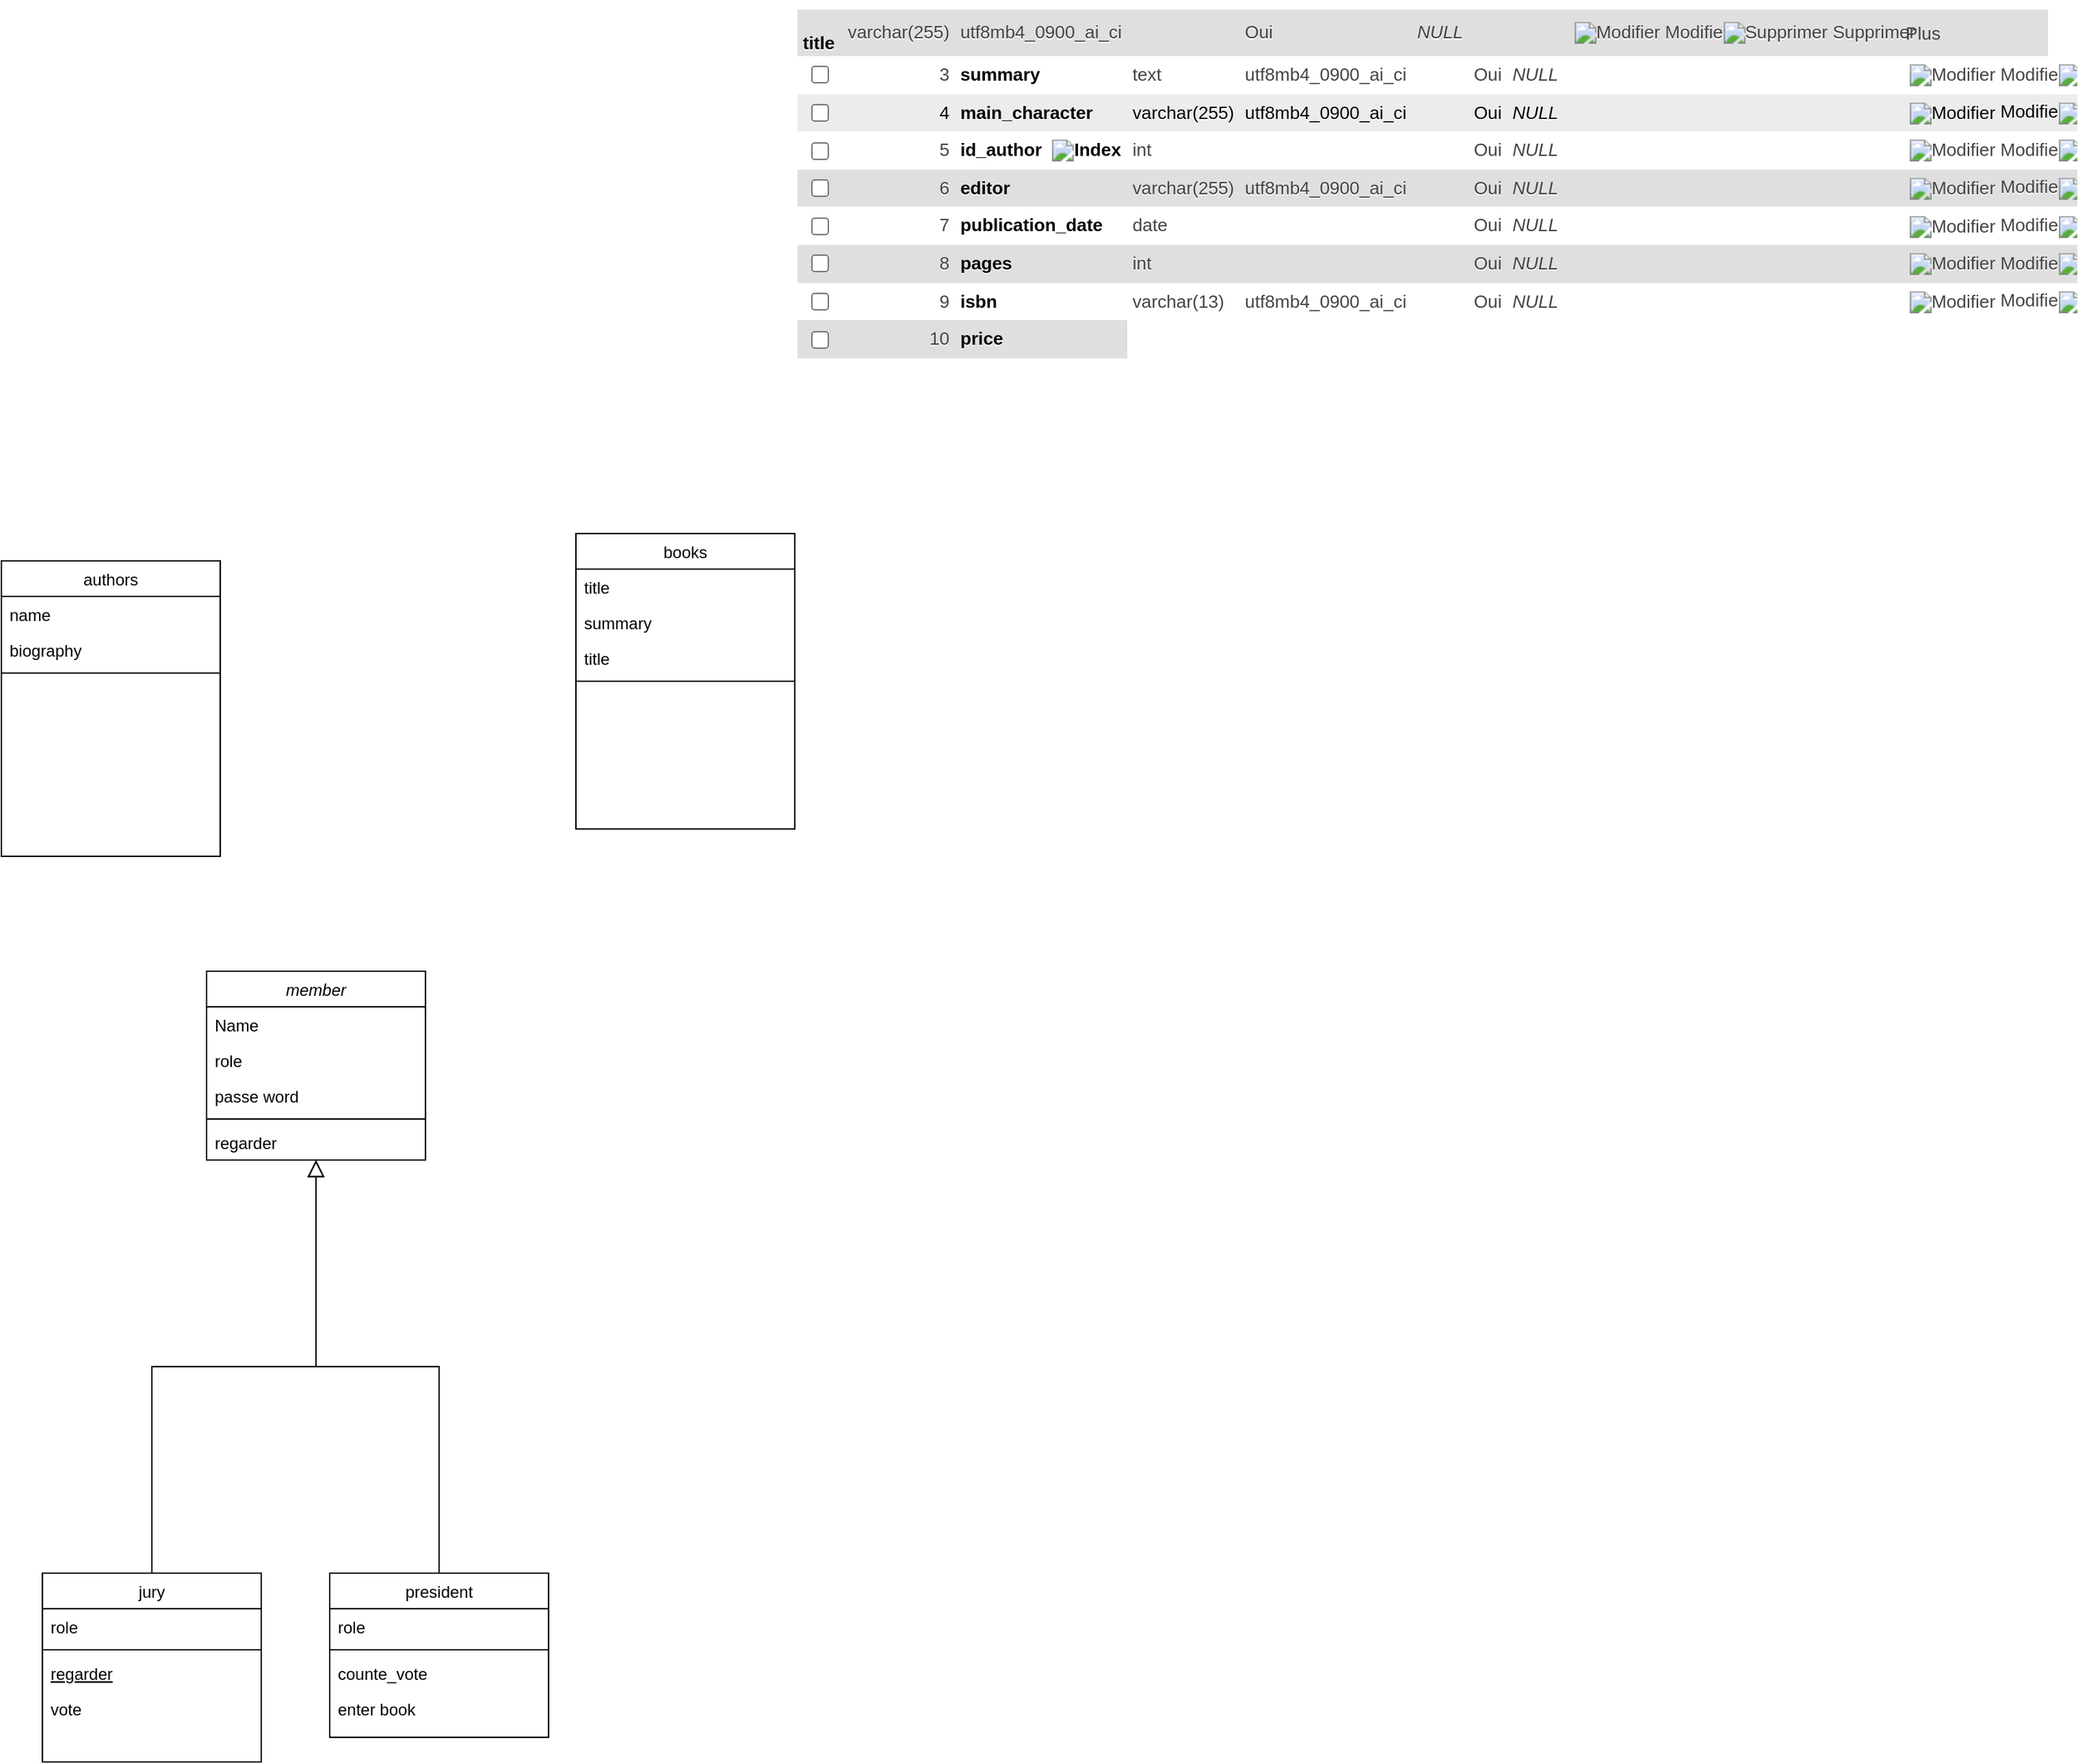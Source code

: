 <mxfile version="24.7.14">
  <diagram id="C5RBs43oDa-KdzZeNtuy" name="Page-1">
    <mxGraphModel dx="1050" dy="1734" grid="1" gridSize="10" guides="1" tooltips="1" connect="1" arrows="1" fold="1" page="1" pageScale="1" pageWidth="827" pageHeight="1169" math="0" shadow="0">
      <root>
        <mxCell id="WIyWlLk6GJQsqaUBKTNV-0" />
        <mxCell id="WIyWlLk6GJQsqaUBKTNV-1" parent="WIyWlLk6GJQsqaUBKTNV-0" />
        <mxCell id="zkfFHV4jXpPFQw0GAbJ--0" value="member" style="swimlane;fontStyle=2;align=center;verticalAlign=top;childLayout=stackLayout;horizontal=1;startSize=26;horizontalStack=0;resizeParent=1;resizeLast=0;collapsible=1;marginBottom=0;rounded=0;shadow=0;strokeWidth=1;" parent="WIyWlLk6GJQsqaUBKTNV-1" vertex="1">
          <mxGeometry x="240" y="-80" width="160" height="138" as="geometry">
            <mxRectangle x="230" y="140" width="160" height="26" as="alternateBounds" />
          </mxGeometry>
        </mxCell>
        <mxCell id="zkfFHV4jXpPFQw0GAbJ--1" value="Name" style="text;align=left;verticalAlign=top;spacingLeft=4;spacingRight=4;overflow=hidden;rotatable=0;points=[[0,0.5],[1,0.5]];portConstraint=eastwest;" parent="zkfFHV4jXpPFQw0GAbJ--0" vertex="1">
          <mxGeometry y="26" width="160" height="26" as="geometry" />
        </mxCell>
        <mxCell id="zkfFHV4jXpPFQw0GAbJ--2" value="role" style="text;align=left;verticalAlign=top;spacingLeft=4;spacingRight=4;overflow=hidden;rotatable=0;points=[[0,0.5],[1,0.5]];portConstraint=eastwest;rounded=0;shadow=0;html=0;" parent="zkfFHV4jXpPFQw0GAbJ--0" vertex="1">
          <mxGeometry y="52" width="160" height="26" as="geometry" />
        </mxCell>
        <mxCell id="yzAVU32nHkioxurR6NW--0" value="passe word" style="text;align=left;verticalAlign=top;spacingLeft=4;spacingRight=4;overflow=hidden;rotatable=0;points=[[0,0.5],[1,0.5]];portConstraint=eastwest;rounded=0;shadow=0;html=0;" vertex="1" parent="zkfFHV4jXpPFQw0GAbJ--0">
          <mxGeometry y="78" width="160" height="26" as="geometry" />
        </mxCell>
        <mxCell id="zkfFHV4jXpPFQw0GAbJ--4" value="" style="line;html=1;strokeWidth=1;align=left;verticalAlign=middle;spacingTop=-1;spacingLeft=3;spacingRight=3;rotatable=0;labelPosition=right;points=[];portConstraint=eastwest;" parent="zkfFHV4jXpPFQw0GAbJ--0" vertex="1">
          <mxGeometry y="104" width="160" height="8" as="geometry" />
        </mxCell>
        <mxCell id="zkfFHV4jXpPFQw0GAbJ--5" value="regarder" style="text;align=left;verticalAlign=top;spacingLeft=4;spacingRight=4;overflow=hidden;rotatable=0;points=[[0,0.5],[1,0.5]];portConstraint=eastwest;" parent="zkfFHV4jXpPFQw0GAbJ--0" vertex="1">
          <mxGeometry y="112" width="160" height="26" as="geometry" />
        </mxCell>
        <mxCell id="zkfFHV4jXpPFQw0GAbJ--6" value="jury" style="swimlane;fontStyle=0;align=center;verticalAlign=top;childLayout=stackLayout;horizontal=1;startSize=26;horizontalStack=0;resizeParent=1;resizeLast=0;collapsible=1;marginBottom=0;rounded=0;shadow=0;strokeWidth=1;" parent="WIyWlLk6GJQsqaUBKTNV-1" vertex="1">
          <mxGeometry x="120" y="360" width="160" height="138" as="geometry">
            <mxRectangle x="130" y="380" width="160" height="26" as="alternateBounds" />
          </mxGeometry>
        </mxCell>
        <mxCell id="yzAVU32nHkioxurR6NW--1" value="role" style="text;align=left;verticalAlign=top;spacingLeft=4;spacingRight=4;overflow=hidden;rotatable=0;points=[[0,0.5],[1,0.5]];portConstraint=eastwest;rounded=0;shadow=0;html=0;" vertex="1" parent="zkfFHV4jXpPFQw0GAbJ--6">
          <mxGeometry y="26" width="160" height="26" as="geometry" />
        </mxCell>
        <mxCell id="zkfFHV4jXpPFQw0GAbJ--9" value="" style="line;html=1;strokeWidth=1;align=left;verticalAlign=middle;spacingTop=-1;spacingLeft=3;spacingRight=3;rotatable=0;labelPosition=right;points=[];portConstraint=eastwest;" parent="zkfFHV4jXpPFQw0GAbJ--6" vertex="1">
          <mxGeometry y="52" width="160" height="8" as="geometry" />
        </mxCell>
        <mxCell id="zkfFHV4jXpPFQw0GAbJ--10" value="regarder" style="text;align=left;verticalAlign=top;spacingLeft=4;spacingRight=4;overflow=hidden;rotatable=0;points=[[0,0.5],[1,0.5]];portConstraint=eastwest;fontStyle=4" parent="zkfFHV4jXpPFQw0GAbJ--6" vertex="1">
          <mxGeometry y="60" width="160" height="26" as="geometry" />
        </mxCell>
        <mxCell id="zkfFHV4jXpPFQw0GAbJ--11" value="vote" style="text;align=left;verticalAlign=top;spacingLeft=4;spacingRight=4;overflow=hidden;rotatable=0;points=[[0,0.5],[1,0.5]];portConstraint=eastwest;" parent="zkfFHV4jXpPFQw0GAbJ--6" vertex="1">
          <mxGeometry y="86" width="160" height="26" as="geometry" />
        </mxCell>
        <mxCell id="zkfFHV4jXpPFQw0GAbJ--12" value="" style="endArrow=block;endSize=10;endFill=0;shadow=0;strokeWidth=1;rounded=0;curved=0;edgeStyle=elbowEdgeStyle;elbow=vertical;" parent="WIyWlLk6GJQsqaUBKTNV-1" source="zkfFHV4jXpPFQw0GAbJ--6" target="zkfFHV4jXpPFQw0GAbJ--0" edge="1">
          <mxGeometry width="160" relative="1" as="geometry">
            <mxPoint x="200" y="203" as="sourcePoint" />
            <mxPoint x="200" y="203" as="targetPoint" />
          </mxGeometry>
        </mxCell>
        <mxCell id="zkfFHV4jXpPFQw0GAbJ--13" value="president" style="swimlane;fontStyle=0;align=center;verticalAlign=top;childLayout=stackLayout;horizontal=1;startSize=26;horizontalStack=0;resizeParent=1;resizeLast=0;collapsible=1;marginBottom=0;rounded=0;shadow=0;strokeWidth=1;" parent="WIyWlLk6GJQsqaUBKTNV-1" vertex="1">
          <mxGeometry x="330" y="360" width="160" height="120" as="geometry">
            <mxRectangle x="340" y="380" width="170" height="26" as="alternateBounds" />
          </mxGeometry>
        </mxCell>
        <mxCell id="zkfFHV4jXpPFQw0GAbJ--8" value="role" style="text;align=left;verticalAlign=top;spacingLeft=4;spacingRight=4;overflow=hidden;rotatable=0;points=[[0,0.5],[1,0.5]];portConstraint=eastwest;rounded=0;shadow=0;html=0;" parent="zkfFHV4jXpPFQw0GAbJ--13" vertex="1">
          <mxGeometry y="26" width="160" height="26" as="geometry" />
        </mxCell>
        <mxCell id="zkfFHV4jXpPFQw0GAbJ--15" value="" style="line;html=1;strokeWidth=1;align=left;verticalAlign=middle;spacingTop=-1;spacingLeft=3;spacingRight=3;rotatable=0;labelPosition=right;points=[];portConstraint=eastwest;" parent="zkfFHV4jXpPFQw0GAbJ--13" vertex="1">
          <mxGeometry y="52" width="160" height="8" as="geometry" />
        </mxCell>
        <mxCell id="yzAVU32nHkioxurR6NW--7" value="counte_vote" style="text;align=left;verticalAlign=top;spacingLeft=4;spacingRight=4;overflow=hidden;rotatable=0;points=[[0,0.5],[1,0.5]];portConstraint=eastwest;rounded=0;shadow=0;html=0;" vertex="1" parent="zkfFHV4jXpPFQw0GAbJ--13">
          <mxGeometry y="60" width="160" height="26" as="geometry" />
        </mxCell>
        <mxCell id="yzAVU32nHkioxurR6NW--8" value="enter book" style="text;align=left;verticalAlign=top;spacingLeft=4;spacingRight=4;overflow=hidden;rotatable=0;points=[[0,0.5],[1,0.5]];portConstraint=eastwest;rounded=0;shadow=0;html=0;" vertex="1" parent="zkfFHV4jXpPFQw0GAbJ--13">
          <mxGeometry y="86" width="160" height="26" as="geometry" />
        </mxCell>
        <mxCell id="zkfFHV4jXpPFQw0GAbJ--16" value="" style="endArrow=block;endSize=10;endFill=0;shadow=0;strokeWidth=1;rounded=0;curved=0;edgeStyle=elbowEdgeStyle;elbow=vertical;" parent="WIyWlLk6GJQsqaUBKTNV-1" source="zkfFHV4jXpPFQw0GAbJ--13" target="zkfFHV4jXpPFQw0GAbJ--0" edge="1">
          <mxGeometry width="160" relative="1" as="geometry">
            <mxPoint x="210" y="373" as="sourcePoint" />
            <mxPoint x="310" y="271" as="targetPoint" />
          </mxGeometry>
        </mxCell>
        <mxCell id="zkfFHV4jXpPFQw0GAbJ--17" value="authors" style="swimlane;fontStyle=0;align=center;verticalAlign=top;childLayout=stackLayout;horizontal=1;startSize=26;horizontalStack=0;resizeParent=1;resizeLast=0;collapsible=1;marginBottom=0;rounded=0;shadow=0;strokeWidth=1;" parent="WIyWlLk6GJQsqaUBKTNV-1" vertex="1">
          <mxGeometry x="90" y="-380" width="160" height="216" as="geometry">
            <mxRectangle x="550" y="140" width="160" height="26" as="alternateBounds" />
          </mxGeometry>
        </mxCell>
        <mxCell id="zkfFHV4jXpPFQw0GAbJ--18" value="name" style="text;align=left;verticalAlign=top;spacingLeft=4;spacingRight=4;overflow=hidden;rotatable=0;points=[[0,0.5],[1,0.5]];portConstraint=eastwest;" parent="zkfFHV4jXpPFQw0GAbJ--17" vertex="1">
          <mxGeometry y="26" width="160" height="26" as="geometry" />
        </mxCell>
        <mxCell id="zkfFHV4jXpPFQw0GAbJ--19" value="biography" style="text;align=left;verticalAlign=top;spacingLeft=4;spacingRight=4;overflow=hidden;rotatable=0;points=[[0,0.5],[1,0.5]];portConstraint=eastwest;rounded=0;shadow=0;html=0;" parent="zkfFHV4jXpPFQw0GAbJ--17" vertex="1">
          <mxGeometry y="52" width="160" height="26" as="geometry" />
        </mxCell>
        <mxCell id="zkfFHV4jXpPFQw0GAbJ--23" value="" style="line;html=1;strokeWidth=1;align=left;verticalAlign=middle;spacingTop=-1;spacingLeft=3;spacingRight=3;rotatable=0;labelPosition=right;points=[];portConstraint=eastwest;" parent="zkfFHV4jXpPFQw0GAbJ--17" vertex="1">
          <mxGeometry y="78" width="160" height="8" as="geometry" />
        </mxCell>
        <mxCell id="yzAVU32nHkioxurR6NW--10" value="books" style="swimlane;fontStyle=0;align=center;verticalAlign=top;childLayout=stackLayout;horizontal=1;startSize=26;horizontalStack=0;resizeParent=1;resizeLast=0;collapsible=1;marginBottom=0;rounded=0;shadow=0;strokeWidth=1;" vertex="1" parent="WIyWlLk6GJQsqaUBKTNV-1">
          <mxGeometry x="510" y="-400" width="160" height="216" as="geometry">
            <mxRectangle x="550" y="140" width="160" height="26" as="alternateBounds" />
          </mxGeometry>
        </mxCell>
        <mxCell id="yzAVU32nHkioxurR6NW--12" value="title" style="text;align=left;verticalAlign=top;spacingLeft=4;spacingRight=4;overflow=hidden;rotatable=0;points=[[0,0.5],[1,0.5]];portConstraint=eastwest;rounded=0;shadow=0;html=0;" vertex="1" parent="yzAVU32nHkioxurR6NW--10">
          <mxGeometry y="26" width="160" height="26" as="geometry" />
        </mxCell>
        <mxCell id="yzAVU32nHkioxurR6NW--15" value="summary" style="text;align=left;verticalAlign=top;spacingLeft=4;spacingRight=4;overflow=hidden;rotatable=0;points=[[0,0.5],[1,0.5]];portConstraint=eastwest;rounded=0;shadow=0;html=0;" vertex="1" parent="yzAVU32nHkioxurR6NW--10">
          <mxGeometry y="52" width="160" height="26" as="geometry" />
        </mxCell>
        <mxCell id="yzAVU32nHkioxurR6NW--16" value="title" style="text;align=left;verticalAlign=top;spacingLeft=4;spacingRight=4;overflow=hidden;rotatable=0;points=[[0,0.5],[1,0.5]];portConstraint=eastwest;rounded=0;shadow=0;html=0;" vertex="1" parent="yzAVU32nHkioxurR6NW--10">
          <mxGeometry y="78" width="160" height="26" as="geometry" />
        </mxCell>
        <mxCell id="yzAVU32nHkioxurR6NW--13" value="" style="line;html=1;strokeWidth=1;align=left;verticalAlign=middle;spacingTop=-1;spacingLeft=3;spacingRight=3;rotatable=0;labelPosition=right;points=[];portConstraint=eastwest;" vertex="1" parent="yzAVU32nHkioxurR6NW--10">
          <mxGeometry y="104" width="160" height="8" as="geometry" />
        </mxCell>
        <UserObject label="&lt;table id=&quot;tablestructure&quot; class=&quot;table table-striped table-hover w-auto align-middle&quot; style=&quot;box-sizing: border-box; caption-side: top; border-collapse: collapse; --bs-table-color: var(--bs-body-color); --bs-table-bg: #fff; --bs-table-border-color: #fff; --bs-table-accent-bg: transparent; --bs-table-striped-color: var(--bs-body-color); --bs-table-striped-bg: #dfdfdf; --bs-table-active-color: var(--bs-body-color); --bs-table-active-bg: rgba(0, 0, 0, 0.1); --bs-table-hover-color: #000; --bs-table-hover-bg: rgba(0, 0, 0, 0.075); width: auto !important; margin-bottom: 1rem; color: rgb(68, 68, 68); vertical-align: middle !important; border-color: var(--bs-table-border-color); font-family: sans-serif; font-size: 13.12px; font-style: normal; font-variant-ligatures: normal; font-variant-caps: normal; font-weight: 400; letter-spacing: normal; orphans: 2; text-align: left; text-transform: none; widows: 2; word-spacing: 0px; -webkit-text-stroke-width: 0px; white-space: normal; background-color: rgb(255, 255, 255); text-decoration-thickness: initial; text-decoration-style: initial; text-decoration-color: initial;&quot;&gt;&lt;tbody style=&quot;box-sizing: border-box; border-color: inherit; border-style: solid; border-width: 0px; vertical-align: inherit;&quot;&gt;&lt;tr style=&quot;box-sizing: border-box; border-color: inherit; border-style: solid; border-width: 0px;&quot;&gt;&lt;th class=&quot;text-nowrap&quot; style=&quot;box-sizing: border-box; text-align: left; border-color: inherit; border-style: solid; border-width: 0px; white-space: nowrap !important; padding: 0.1em 0.3em; background-color: var(--bs-table-bg); box-shadow: inset 0 0 0 9999px var(--bs-table-accent-bg); text-shadow: rgb(255, 255, 255) 0px 1px 0px; vertical-align: middle; color: rgb(0, 0, 0); --bs-table-accent-bg: var(--bs-table-striped-bg);&quot;&gt;&lt;label for=&quot;checkbox_row_2&quot; style=&quot;box-sizing: border-box; display: inline-block;&quot;&gt;&lt;br class=&quot;Apple-interchange-newline&quot;&gt;title&lt;/label&gt;&lt;/th&gt;&lt;td class=&quot;text-nowrap&quot; style=&quot;box-sizing: border-box; border-color: inherit; border-style: solid; border-width: 0px; white-space: nowrap !important; padding: 0.1em 0.3em; background-color: var(--bs-table-bg); box-shadow: inset 0 0 0 9999px var(--bs-table-accent-bg); text-shadow: rgb(255, 255, 255) 0px 1px 0px; vertical-align: middle; touch-action: manipulation; --bs-table-accent-bg: var(--bs-table-striped-bg); color: var(--bs-table-striped-color);&quot;&gt;&lt;bdo dir=&quot;ltr&quot; lang=&quot;en&quot; style=&quot;box-sizing: border-box;&quot;&gt;varchar(255)&lt;/bdo&gt;&lt;/td&gt;&lt;td style=&quot;box-sizing: border-box; border-color: inherit; border-style: solid; border-width: 0px; padding: 0.1em 0.3em; background-color: var(--bs-table-bg); box-shadow: inset 0 0 0 9999px var(--bs-table-accent-bg); text-shadow: rgb(255, 255, 255) 0px 1px 0px; vertical-align: middle; touch-action: manipulation; --bs-table-accent-bg: var(--bs-table-striped-bg); color: var(--bs-table-striped-color);&quot;&gt;&lt;dfn title=&quot;Unicode (UCA 9.0.0), insensible aux signes diacritiques, insensible à la casse&quot; style=&quot;box-sizing: border-box; font-style: normal;&quot;&gt;utf8mb4_0900_ai_ci&lt;/dfn&gt;&lt;/td&gt;&lt;td class=&quot;column_attribute text-nowrap&quot; style=&quot;box-sizing: border-box; border-color: inherit; border-style: solid; border-width: 0px; white-space: nowrap !important; font-size: 9.184px; padding: 0.1em 0.3em; background-color: var(--bs-table-bg); box-shadow: inset 0 0 0 9999px var(--bs-table-accent-bg); text-shadow: rgb(255, 255, 255) 0px 1px 0px; vertical-align: middle; touch-action: manipulation; --bs-table-accent-bg: var(--bs-table-striped-bg); color: var(--bs-table-striped-color);&quot;&gt;&lt;/td&gt;&lt;td style=&quot;box-sizing: border-box; border-color: inherit; border-style: solid; border-width: 0px; padding: 0.1em 0.3em; background-color: var(--bs-table-bg); box-shadow: inset 0 0 0 9999px var(--bs-table-accent-bg); text-shadow: rgb(255, 255, 255) 0px 1px 0px; vertical-align: middle; touch-action: manipulation; --bs-table-accent-bg: var(--bs-table-striped-bg); color: var(--bs-table-striped-color);&quot;&gt;Oui&lt;/td&gt;&lt;td class=&quot;text-nowrap&quot; style=&quot;box-sizing: border-box; border-color: inherit; border-style: solid; border-width: 0px; white-space: nowrap !important; padding: 0.1em 0.3em; background-color: var(--bs-table-bg); box-shadow: inset 0 0 0 9999px var(--bs-table-accent-bg); text-shadow: rgb(255, 255, 255) 0px 1px 0px; vertical-align: middle; touch-action: manipulation; --bs-table-accent-bg: var(--bs-table-striped-bg); color: var(--bs-table-striped-color);&quot;&gt;&lt;em style=&quot;box-sizing: border-box;&quot;&gt;NULL&lt;/em&gt;&lt;/td&gt;&lt;td style=&quot;box-sizing: border-box; border-color: inherit; border-style: solid; border-width: 0px; padding: 0.1em 0.3em; background-color: var(--bs-table-bg); box-shadow: inset 0 0 0 9999px var(--bs-table-accent-bg); text-shadow: rgb(255, 255, 255) 0px 1px 0px; vertical-align: middle; touch-action: manipulation; --bs-table-accent-bg: var(--bs-table-striped-bg); color: var(--bs-table-striped-color);&quot;&gt;&lt;/td&gt;&lt;td class=&quot;text-nowrap&quot; style=&quot;box-sizing: border-box; border-color: inherit; border-style: solid; border-width: 0px; white-space: nowrap !important; padding: 0.1em 0.3em; background-color: var(--bs-table-bg); box-shadow: inset 0 0 0 9999px var(--bs-table-accent-bg); text-shadow: rgb(255, 255, 255) 0px 1px 0px; vertical-align: middle; touch-action: manipulation; --bs-table-accent-bg: var(--bs-table-striped-bg); color: var(--bs-table-striped-color);&quot;&gt;&lt;/td&gt;&lt;td class=&quot;edit text-center d-print-none&quot; style=&quot;box-sizing: border-box; border-color: inherit; border-style: solid; border-width: 0px; text-align: center !important; padding: 0.1em 0.3em; background-color: var(--bs-table-bg); box-shadow: inset 0 0 0 9999px var(--bs-table-accent-bg); text-shadow: rgb(255, 255, 255) 0px 1px 0px; vertical-align: middle; touch-action: manipulation; --bs-table-accent-bg: var(--bs-table-striped-bg); color: var(--bs-table-striped-color);&quot;&gt;&lt;a class=&quot;change_column_anchor ajax&quot; href=&quot;http://localhost/phpmyadmin/index.php?route=/table/structure/change&amp;amp;db=prix_goncourt&amp;amp;table=books&amp;amp;field=title&amp;amp;change_column=1&quot; style=&quot;box-sizing: border-box; color: var(--bs-link-color); text-decoration: none;&quot;&gt;&lt;span class=&quot;text-nowrap&quot; style=&quot;box-sizing: border-box; white-space: nowrap !important;&quot;&gt;&lt;img src=&quot;http://localhost/phpmyadmin/themes/dot.gif&quot; title=&quot;Modifier&quot; alt=&quot;Modifier&quot; class=&quot;icon ic_b_edit&quot; style=&quot;box-sizing: border-box; vertical-align: middle; border: 0px; margin: 0px 0px 0px 0.3em; width: 16px; height: 16px; padding: 0px !important; background-image: url(&amp;quot;../img/b_edit.png&amp;quot;);&quot;&gt;&amp;nbsp;Modifier&lt;/span&gt;&lt;/a&gt;&lt;/td&gt;&lt;td class=&quot;drop text-center d-print-none&quot; style=&quot;box-sizing: border-box; border-color: inherit; border-style: solid; border-width: 0px; text-align: center !important; padding: 0.1em 0.3em; background-color: var(--bs-table-bg); box-shadow: inset 0 0 0 9999px var(--bs-table-accent-bg); text-shadow: rgb(255, 255, 255) 0px 1px 0px; vertical-align: middle; touch-action: manipulation; --bs-table-accent-bg: var(--bs-table-striped-bg); color: var(--bs-table-striped-color);&quot;&gt;&lt;a class=&quot;drop_column_anchor ajax&quot; href=&quot;http://localhost/phpmyadmin/index.php?route=/sql&quot; data-post=&quot;db=prix_goncourt&amp;amp;table=books&amp;amp;sql_query=ALTER+TABLE+%60books%60+DROP+%60title%60%3B&amp;amp;dropped_column=title&amp;amp;purge=1&amp;amp;message_to_show=La+colonne+title+a+%C3%A9t%C3%A9+supprim%C3%A9e.&quot; style=&quot;box-sizing: border-box; color: var(--bs-link-color); text-decoration: none;&quot;&gt;&lt;span class=&quot;text-nowrap&quot; style=&quot;box-sizing: border-box; white-space: nowrap !important;&quot;&gt;&lt;img src=&quot;http://localhost/phpmyadmin/themes/dot.gif&quot; title=&quot;Supprimer&quot; alt=&quot;Supprimer&quot; class=&quot;icon ic_b_drop&quot; style=&quot;box-sizing: border-box; vertical-align: middle; border: 0px; margin: 0px 0px 0px 0.3em; width: 16px; height: 16px; padding: 0px !important; background-image: url(&amp;quot;../img/b_drop.png&amp;quot;);&quot;&gt;&amp;nbsp;Supprimer&lt;/span&gt;&lt;/a&gt;&lt;/td&gt;&lt;td class=&quot;d-print-none&quot; style=&quot;box-sizing: border-box; border-color: inherit; border-style: solid; border-width: 0px; padding: 0.1em 0.3em; background-color: var(--bs-table-bg); box-shadow: inset 0 0 0 9999px var(--bs-table-accent-bg); text-shadow: rgb(255, 255, 255) 0px 1px 0px; vertical-align: middle; touch-action: manipulation; --bs-table-accent-bg: var(--bs-table-striped-bg); color: var(--bs-table-striped-color);&quot;&gt;&lt;div class=&quot;dropdown&quot; style=&quot;box-sizing: border-box; position: relative;&quot;&gt;&lt;button class=&quot;btn btn-link p-0 dropdown-toggle&quot; type=&quot;button&quot; id=&quot;moreActionsButton&quot; data-bs-toggle=&quot;dropdown&quot; aria-expanded=&quot;false&quot; style=&quot;box-sizing: border-box; border-radius: var(--bs-btn-border-radius); margin: 0px; font-family: var(--bs-btn-font-family); font-size: var(--bs-btn-font-size); line-height: var(--bs-btn-line-height); text-transform: none; appearance: button; display: inline-block; vertical-align: middle; --bs-btn-padding-x: 0.75rem; --bs-btn-padding-y: 0.375rem; --bs-btn-font-family: ; --bs-btn-font-size: 0.82rem; --bs-btn-font-weight: 400; --bs-btn-line-height: 1.15; --bs-btn-color: var(--bs-link-color); --bs-btn-bg: transparent; --bs-btn-border-width: 1px; --bs-btn-border-color: transparent; --bs-btn-border-radius: 0.85rem; --bs-btn-hover-border-color: transparent; --bs-btn-box-shadow: none; --bs-btn-disabled-opacity: 0.65; --bs-btn-focus-box-shadow: 0 0 0 0.25rem rgba(var(--bs-btn-focus-shadow-rgb), .5); padding: 0px !important; font-weight: var(--bs-btn-font-weight); color: var(--bs-btn-color); text-align: center; cursor: pointer; user-select: none; border: var(--bs-btn-border-width) solid var(--bs-btn-border-color); background-color: var(--bs-btn-bg); background-image: none; box-shadow: var(--bs-btn-box-shadow); --bs-btn-hover-color: var(--bs-link-hover-color); --bs-btn-active-color: var(--bs-link-hover-color); --bs-btn-active-border-color: transparent; --bs-btn-disabled-color: #6c757d; --bs-btn-disabled-border-color: transparent; --bs-btn-focus-shadow-rgb: 188, 188, 188; text-decoration: none; white-space: nowrap;&quot;&gt;Plus&lt;/button&gt;&lt;/div&gt;&lt;/td&gt;&lt;/tr&gt;&lt;tr style=&quot;box-sizing: border-box; border-color: inherit; border-style: solid; border-width: 0px;&quot;&gt;&lt;td class=&quot;text-center d-print-none&quot; style=&quot;box-sizing: border-box; border-color: inherit; border-style: solid; border-width: 0px; text-align: center !important; padding: 0.1em 0.3em; background-color: var(--bs-table-bg); box-shadow: inset 0 0 0 9999px var(--bs-table-accent-bg); text-shadow: rgb(255, 255, 255) 0px 1px 0px; vertical-align: middle; touch-action: manipulation;&quot;&gt;&lt;input type=&quot;checkbox&quot; class=&quot;checkall&quot; name=&quot;selected_fld[]&quot; value=&quot;summary&quot; id=&quot;checkbox_row_3&quot; style=&quot;box-sizing: border-box; margin: 6px; font-family: inherit; font-size: 1em; line-height: inherit; outline: none; vertical-align: -11%;&quot;&gt;&lt;/td&gt;&lt;td class=&quot;text-end&quot; style=&quot;box-sizing: border-box; border-color: inherit; border-style: solid; border-width: 0px; text-align: right !important; padding: 0.1em 0.3em; background-color: var(--bs-table-bg); box-shadow: inset 0 0 0 9999px var(--bs-table-accent-bg); text-shadow: rgb(255, 255, 255) 0px 1px 0px; vertical-align: middle; touch-action: manipulation;&quot;&gt;3&lt;/td&gt;&lt;th class=&quot;text-nowrap&quot; style=&quot;box-sizing: border-box; text-align: left; border-color: inherit; border-style: solid; border-width: 0px; white-space: nowrap !important; padding: 0.1em 0.3em; background-color: var(--bs-table-bg); box-shadow: inset 0 0 0 9999px var(--bs-table-accent-bg); text-shadow: rgb(255, 255, 255) 0px 1px 0px; vertical-align: middle; color: rgb(0, 0, 0);&quot;&gt;&lt;label for=&quot;checkbox_row_3&quot; style=&quot;box-sizing: border-box; display: inline-block;&quot;&gt;summary&lt;/label&gt;&lt;/th&gt;&lt;td class=&quot;text-nowrap&quot; style=&quot;box-sizing: border-box; border-color: inherit; border-style: solid; border-width: 0px; white-space: nowrap !important; padding: 0.1em 0.3em; background-color: var(--bs-table-bg); box-shadow: inset 0 0 0 9999px var(--bs-table-accent-bg); text-shadow: rgb(255, 255, 255) 0px 1px 0px; vertical-align: middle; touch-action: manipulation;&quot;&gt;&lt;bdo dir=&quot;ltr&quot; lang=&quot;en&quot; style=&quot;box-sizing: border-box;&quot;&gt;text&lt;/bdo&gt;&lt;/td&gt;&lt;td style=&quot;box-sizing: border-box; border-color: inherit; border-style: solid; border-width: 0px; padding: 0.1em 0.3em; background-color: var(--bs-table-bg); box-shadow: inset 0 0 0 9999px var(--bs-table-accent-bg); text-shadow: rgb(255, 255, 255) 0px 1px 0px; vertical-align: middle; touch-action: manipulation;&quot;&gt;&lt;dfn title=&quot;Unicode (UCA 9.0.0), insensible aux signes diacritiques, insensible à la casse&quot; style=&quot;box-sizing: border-box; font-style: normal;&quot;&gt;utf8mb4_0900_ai_ci&lt;/dfn&gt;&lt;/td&gt;&lt;td class=&quot;column_attribute text-nowrap&quot; style=&quot;box-sizing: border-box; border-color: inherit; border-style: solid; border-width: 0px; white-space: nowrap !important; font-size: 9.184px; padding: 0.1em 0.3em; background-color: var(--bs-table-bg); box-shadow: inset 0 0 0 9999px var(--bs-table-accent-bg); text-shadow: rgb(255, 255, 255) 0px 1px 0px; vertical-align: middle; touch-action: manipulation;&quot;&gt;&lt;/td&gt;&lt;td style=&quot;box-sizing: border-box; border-color: inherit; border-style: solid; border-width: 0px; padding: 0.1em 0.3em; background-color: var(--bs-table-bg); box-shadow: inset 0 0 0 9999px var(--bs-table-accent-bg); text-shadow: rgb(255, 255, 255) 0px 1px 0px; vertical-align: middle; touch-action: manipulation;&quot;&gt;Oui&lt;/td&gt;&lt;td class=&quot;text-nowrap&quot; style=&quot;box-sizing: border-box; border-color: inherit; border-style: solid; border-width: 0px; white-space: nowrap !important; padding: 0.1em 0.3em; background-color: var(--bs-table-bg); box-shadow: inset 0 0 0 9999px var(--bs-table-accent-bg); text-shadow: rgb(255, 255, 255) 0px 1px 0px; vertical-align: middle; touch-action: manipulation;&quot;&gt;&lt;em style=&quot;box-sizing: border-box;&quot;&gt;NULL&lt;/em&gt;&lt;/td&gt;&lt;td style=&quot;box-sizing: border-box; border-color: inherit; border-style: solid; border-width: 0px; padding: 0.1em 0.3em; background-color: var(--bs-table-bg); box-shadow: inset 0 0 0 9999px var(--bs-table-accent-bg); text-shadow: rgb(255, 255, 255) 0px 1px 0px; vertical-align: middle; touch-action: manipulation;&quot;&gt;&lt;/td&gt;&lt;td class=&quot;text-nowrap&quot; style=&quot;box-sizing: border-box; border-color: inherit; border-style: solid; border-width: 0px; white-space: nowrap !important; padding: 0.1em 0.3em; background-color: var(--bs-table-bg); box-shadow: inset 0 0 0 9999px var(--bs-table-accent-bg); text-shadow: rgb(255, 255, 255) 0px 1px 0px; vertical-align: middle; touch-action: manipulation;&quot;&gt;&lt;/td&gt;&lt;td class=&quot;edit text-center d-print-none&quot; style=&quot;box-sizing: border-box; border-color: inherit; border-style: solid; border-width: 0px; text-align: center !important; padding: 0.1em 0.3em; background-color: var(--bs-table-bg); box-shadow: inset 0 0 0 9999px var(--bs-table-accent-bg); text-shadow: rgb(255, 255, 255) 0px 1px 0px; vertical-align: middle; touch-action: manipulation;&quot;&gt;&lt;a class=&quot;change_column_anchor ajax&quot; href=&quot;http://localhost/phpmyadmin/index.php?route=/table/structure/change&amp;amp;db=prix_goncourt&amp;amp;table=books&amp;amp;field=summary&amp;amp;change_column=1&quot; style=&quot;box-sizing: border-box; color: var(--bs-link-color); text-decoration: none;&quot;&gt;&lt;span class=&quot;text-nowrap&quot; style=&quot;box-sizing: border-box; white-space: nowrap !important;&quot;&gt;&lt;img src=&quot;http://localhost/phpmyadmin/themes/dot.gif&quot; title=&quot;Modifier&quot; alt=&quot;Modifier&quot; class=&quot;icon ic_b_edit&quot; style=&quot;box-sizing: border-box; vertical-align: middle; border: 0px; margin: 0px 0px 0px 0.3em; width: 16px; height: 16px; padding: 0px !important; background-image: url(&amp;quot;../img/b_edit.png&amp;quot;);&quot;&gt;&amp;nbsp;Modifier&lt;/span&gt;&lt;/a&gt;&lt;/td&gt;&lt;td class=&quot;drop text-center d-print-none&quot; style=&quot;box-sizing: border-box; border-color: inherit; border-style: solid; border-width: 0px; text-align: center !important; padding: 0.1em 0.3em; background-color: var(--bs-table-bg); box-shadow: inset 0 0 0 9999px var(--bs-table-accent-bg); text-shadow: rgb(255, 255, 255) 0px 1px 0px; vertical-align: middle; touch-action: manipulation;&quot;&gt;&lt;a class=&quot;drop_column_anchor ajax&quot; href=&quot;http://localhost/phpmyadmin/index.php?route=/sql&quot; data-post=&quot;db=prix_goncourt&amp;amp;table=books&amp;amp;sql_query=ALTER+TABLE+%60books%60+DROP+%60summary%60%3B&amp;amp;dropped_column=summary&amp;amp;purge=1&amp;amp;message_to_show=La+colonne+summary+a+%C3%A9t%C3%A9+supprim%C3%A9e.&quot; style=&quot;box-sizing: border-box; color: var(--bs-link-color); text-decoration: none;&quot;&gt;&lt;span class=&quot;text-nowrap&quot; style=&quot;box-sizing: border-box; white-space: nowrap !important;&quot;&gt;&lt;img src=&quot;http://localhost/phpmyadmin/themes/dot.gif&quot; title=&quot;Supprimer&quot; alt=&quot;Supprimer&quot; class=&quot;icon ic_b_drop&quot; style=&quot;box-sizing: border-box; vertical-align: middle; border: 0px; margin: 0px 0px 0px 0.3em; width: 16px; height: 16px; padding: 0px !important; background-image: url(&amp;quot;../img/b_drop.png&amp;quot;);&quot;&gt;&amp;nbsp;Supprimer&lt;/span&gt;&lt;/a&gt;&lt;/td&gt;&lt;td class=&quot;d-print-none&quot; style=&quot;box-sizing: border-box; border-color: inherit; border-style: solid; border-width: 0px; padding: 0.1em 0.3em; background-color: var(--bs-table-bg); box-shadow: inset 0 0 0 9999px var(--bs-table-accent-bg); text-shadow: rgb(255, 255, 255) 0px 1px 0px; vertical-align: middle; touch-action: manipulation;&quot;&gt;&lt;div class=&quot;dropdown&quot; style=&quot;box-sizing: border-box; position: relative;&quot;&gt;&lt;button class=&quot;btn btn-link p-0 dropdown-toggle&quot; type=&quot;button&quot; id=&quot;moreActionsButton&quot; data-bs-toggle=&quot;dropdown&quot; aria-expanded=&quot;false&quot; style=&quot;box-sizing: border-box; border-radius: var(--bs-btn-border-radius); margin: 0px; font-family: var(--bs-btn-font-family); font-size: var(--bs-btn-font-size); line-height: var(--bs-btn-line-height); text-transform: none; appearance: button; display: inline-block; vertical-align: middle; --bs-btn-padding-x: 0.75rem; --bs-btn-padding-y: 0.375rem; --bs-btn-font-family: ; --bs-btn-font-size: 0.82rem; --bs-btn-font-weight: 400; --bs-btn-line-height: 1.15; --bs-btn-color: var(--bs-link-color); --bs-btn-bg: transparent; --bs-btn-border-width: 1px; --bs-btn-border-color: transparent; --bs-btn-border-radius: 0.85rem; --bs-btn-hover-border-color: transparent; --bs-btn-box-shadow: none; --bs-btn-disabled-opacity: 0.65; --bs-btn-focus-box-shadow: 0 0 0 0.25rem rgba(var(--bs-btn-focus-shadow-rgb), .5); padding: 0px !important; font-weight: var(--bs-btn-font-weight); color: var(--bs-btn-color); text-align: center; cursor: pointer; user-select: none; border: var(--bs-btn-border-width) solid var(--bs-btn-border-color); background-color: var(--bs-btn-bg); background-image: none; box-shadow: var(--bs-btn-box-shadow); --bs-btn-hover-color: var(--bs-link-hover-color); --bs-btn-active-color: var(--bs-link-hover-color); --bs-btn-active-border-color: transparent; --bs-btn-disabled-color: #6c757d; --bs-btn-disabled-border-color: transparent; --bs-btn-focus-shadow-rgb: 188, 188, 188; text-decoration: none; white-space: nowrap;&quot;&gt;Plus&lt;/button&gt;&lt;/div&gt;&lt;/td&gt;&lt;/tr&gt;&lt;tr style=&quot;box-sizing: border-box; border-color: inherit; border-style: solid; border-width: 0px; background: linear-gradient(rgb(206, 214, 223), rgb(182, 198, 215));&quot;&gt;&lt;td class=&quot;text-center d-print-none&quot; style=&quot;box-sizing: border-box; border-color: inherit; border-style: solid; border-width: 0px; text-align: center !important; padding: 0.1em 0.3em; background-color: var(--bs-table-bg); box-shadow: inset 0 0 0 9999px var(--bs-table-accent-bg); text-shadow: rgb(255, 255, 255) 0px 1px 0px; vertical-align: middle; touch-action: manipulation; --bs-table-accent-bg: var(--bs-table-hover-bg); color: var(--bs-table-hover-color);&quot;&gt;&lt;input type=&quot;checkbox&quot; class=&quot;checkall&quot; name=&quot;selected_fld[]&quot; value=&quot;main_character&quot; id=&quot;checkbox_row_4&quot; style=&quot;box-sizing: border-box; margin: 6px; font-family: inherit; font-size: 1em; line-height: inherit; outline: none; vertical-align: -11%;&quot;&gt;&lt;/td&gt;&lt;td class=&quot;text-end&quot; style=&quot;box-sizing: border-box; border-color: inherit; border-style: solid; border-width: 0px; text-align: right !important; padding: 0.1em 0.3em; background-color: var(--bs-table-bg); box-shadow: inset 0 0 0 9999px var(--bs-table-accent-bg); text-shadow: rgb(255, 255, 255) 0px 1px 0px; vertical-align: middle; touch-action: manipulation; --bs-table-accent-bg: var(--bs-table-hover-bg); color: var(--bs-table-hover-color);&quot;&gt;4&lt;/td&gt;&lt;th class=&quot;text-nowrap&quot; style=&quot;box-sizing: border-box; text-align: left; border-color: inherit; border-style: solid; border-width: 0px; white-space: nowrap !important; padding: 0.1em 0.3em; background-color: var(--bs-table-bg); box-shadow: inset 0 0 0 9999px var(--bs-table-accent-bg); text-shadow: rgb(255, 255, 255) 0px 1px 0px; vertical-align: middle; color: rgb(0, 0, 0); --bs-table-accent-bg: var(--bs-table-hover-bg);&quot;&gt;&lt;label for=&quot;checkbox_row_4&quot; style=&quot;box-sizing: border-box; display: inline-block;&quot;&gt;main_character&lt;/label&gt;&lt;/th&gt;&lt;td class=&quot;text-nowrap&quot; style=&quot;box-sizing: border-box; border-color: inherit; border-style: solid; border-width: 0px; white-space: nowrap !important; padding: 0.1em 0.3em; background-color: var(--bs-table-bg); box-shadow: inset 0 0 0 9999px var(--bs-table-accent-bg); text-shadow: rgb(255, 255, 255) 0px 1px 0px; vertical-align: middle; touch-action: manipulation; --bs-table-accent-bg: var(--bs-table-hover-bg); color: var(--bs-table-hover-color);&quot;&gt;&lt;bdo dir=&quot;ltr&quot; lang=&quot;en&quot; style=&quot;box-sizing: border-box;&quot;&gt;varchar(255)&lt;/bdo&gt;&lt;/td&gt;&lt;td style=&quot;box-sizing: border-box; border-color: inherit; border-style: solid; border-width: 0px; padding: 0.1em 0.3em; background-color: var(--bs-table-bg); box-shadow: inset 0 0 0 9999px var(--bs-table-accent-bg); text-shadow: rgb(255, 255, 255) 0px 1px 0px; vertical-align: middle; touch-action: manipulation; --bs-table-accent-bg: var(--bs-table-hover-bg); color: var(--bs-table-hover-color);&quot;&gt;&lt;dfn title=&quot;Unicode (UCA 9.0.0), insensible aux signes diacritiques, insensible à la casse&quot; style=&quot;box-sizing: border-box; font-style: normal;&quot;&gt;utf8mb4_0900_ai_ci&lt;/dfn&gt;&lt;/td&gt;&lt;td class=&quot;column_attribute text-nowrap&quot; style=&quot;box-sizing: border-box; border-color: inherit; border-style: solid; border-width: 0px; white-space: nowrap !important; font-size: 9.184px; padding: 0.1em 0.3em; background-color: var(--bs-table-bg); box-shadow: inset 0 0 0 9999px var(--bs-table-accent-bg); text-shadow: rgb(255, 255, 255) 0px 1px 0px; vertical-align: middle; touch-action: manipulation; --bs-table-accent-bg: var(--bs-table-hover-bg); color: var(--bs-table-hover-color);&quot;&gt;&lt;/td&gt;&lt;td style=&quot;box-sizing: border-box; border-color: inherit; border-style: solid; border-width: 0px; padding: 0.1em 0.3em; background-color: var(--bs-table-bg); box-shadow: inset 0 0 0 9999px var(--bs-table-accent-bg); text-shadow: rgb(255, 255, 255) 0px 1px 0px; vertical-align: middle; touch-action: manipulation; --bs-table-accent-bg: var(--bs-table-hover-bg); color: var(--bs-table-hover-color);&quot;&gt;Oui&lt;/td&gt;&lt;td class=&quot;text-nowrap&quot; style=&quot;box-sizing: border-box; border-color: inherit; border-style: solid; border-width: 0px; white-space: nowrap !important; padding: 0.1em 0.3em; background-color: var(--bs-table-bg); box-shadow: inset 0 0 0 9999px var(--bs-table-accent-bg); text-shadow: rgb(255, 255, 255) 0px 1px 0px; vertical-align: middle; touch-action: manipulation; --bs-table-accent-bg: var(--bs-table-hover-bg); color: var(--bs-table-hover-color);&quot;&gt;&lt;em style=&quot;box-sizing: border-box;&quot;&gt;NULL&lt;/em&gt;&lt;/td&gt;&lt;td style=&quot;box-sizing: border-box; border-color: inherit; border-style: solid; border-width: 0px; padding: 0.1em 0.3em; background-color: var(--bs-table-bg); box-shadow: inset 0 0 0 9999px var(--bs-table-accent-bg); text-shadow: rgb(255, 255, 255) 0px 1px 0px; vertical-align: middle; touch-action: manipulation; --bs-table-accent-bg: var(--bs-table-hover-bg); color: var(--bs-table-hover-color);&quot;&gt;&lt;/td&gt;&lt;td class=&quot;text-nowrap&quot; style=&quot;box-sizing: border-box; border-color: inherit; border-style: solid; border-width: 0px; white-space: nowrap !important; padding: 0.1em 0.3em; background-color: var(--bs-table-bg); box-shadow: inset 0 0 0 9999px var(--bs-table-accent-bg); text-shadow: rgb(255, 255, 255) 0px 1px 0px; vertical-align: middle; touch-action: manipulation; --bs-table-accent-bg: var(--bs-table-hover-bg); color: var(--bs-table-hover-color);&quot;&gt;&lt;/td&gt;&lt;td class=&quot;edit text-center d-print-none&quot; style=&quot;box-sizing: border-box; border-color: inherit; border-style: solid; border-width: 0px; text-align: center !important; padding: 0.1em 0.3em; background-color: var(--bs-table-bg); box-shadow: inset 0 0 0 9999px var(--bs-table-accent-bg); text-shadow: rgb(255, 255, 255) 0px 1px 0px; vertical-align: middle; touch-action: manipulation; --bs-table-accent-bg: var(--bs-table-hover-bg); color: var(--bs-table-hover-color);&quot;&gt;&lt;a class=&quot;change_column_anchor ajax&quot; href=&quot;http://localhost/phpmyadmin/index.php?route=/table/structure/change&amp;amp;db=prix_goncourt&amp;amp;table=books&amp;amp;field=main_character&amp;amp;change_column=1&quot; style=&quot;box-sizing: border-box; color: var(--bs-link-color); text-decoration: none;&quot;&gt;&lt;span class=&quot;text-nowrap&quot; style=&quot;box-sizing: border-box; white-space: nowrap !important;&quot;&gt;&lt;img src=&quot;http://localhost/phpmyadmin/themes/dot.gif&quot; title=&quot;Modifier&quot; alt=&quot;Modifier&quot; class=&quot;icon ic_b_edit&quot; style=&quot;box-sizing: border-box; vertical-align: middle; border: 0px; margin: 0px 0px 0px 0.3em; width: 16px; height: 16px; padding: 0px !important; background-image: url(&amp;quot;../img/b_edit.png&amp;quot;);&quot;&gt;&amp;nbsp;Modifier&lt;/span&gt;&lt;/a&gt;&lt;/td&gt;&lt;td class=&quot;drop text-center d-print-none&quot; style=&quot;box-sizing: border-box; border-color: inherit; border-style: solid; border-width: 0px; text-align: center !important; padding: 0.1em 0.3em; background-color: var(--bs-table-bg); box-shadow: inset 0 0 0 9999px var(--bs-table-accent-bg); text-shadow: rgb(255, 255, 255) 0px 1px 0px; vertical-align: middle; touch-action: manipulation; --bs-table-accent-bg: var(--bs-table-hover-bg); color: var(--bs-table-hover-color);&quot;&gt;&lt;a class=&quot;drop_column_anchor ajax&quot; href=&quot;http://localhost/phpmyadmin/index.php?route=/sql&quot; data-post=&quot;db=prix_goncourt&amp;amp;table=books&amp;amp;sql_query=ALTER+TABLE+%60books%60+DROP+%60main_character%60%3B&amp;amp;dropped_column=main_character&amp;amp;purge=1&amp;amp;message_to_show=La+colonne+main_character+a+%C3%A9t%C3%A9+supprim%C3%A9e.&quot; style=&quot;box-sizing: border-box; color: var(--bs-link-color); text-decoration: none;&quot;&gt;&lt;span class=&quot;text-nowrap&quot; style=&quot;box-sizing: border-box; white-space: nowrap !important;&quot;&gt;&lt;img src=&quot;http://localhost/phpmyadmin/themes/dot.gif&quot; title=&quot;Supprimer&quot; alt=&quot;Supprimer&quot; class=&quot;icon ic_b_drop&quot; style=&quot;box-sizing: border-box; vertical-align: middle; border: 0px; margin: 0px 0px 0px 0.3em; width: 16px; height: 16px; padding: 0px !important; background-image: url(&amp;quot;../img/b_drop.png&amp;quot;);&quot;&gt;&amp;nbsp;Supprimer&lt;/span&gt;&lt;/a&gt;&lt;/td&gt;&lt;td class=&quot;d-print-none&quot; style=&quot;box-sizing: border-box; border-color: inherit; border-style: solid; border-width: 0px; padding: 0.1em 0.3em; background-color: var(--bs-table-bg); box-shadow: inset 0 0 0 9999px var(--bs-table-accent-bg); text-shadow: rgb(255, 255, 255) 0px 1px 0px; vertical-align: middle; touch-action: manipulation; --bs-table-accent-bg: var(--bs-table-hover-bg); color: var(--bs-table-hover-color);&quot;&gt;&lt;div class=&quot;dropdown&quot; style=&quot;box-sizing: border-box; position: relative;&quot;&gt;&lt;button class=&quot;btn btn-link p-0 dropdown-toggle&quot; type=&quot;button&quot; id=&quot;moreActionsButton&quot; data-bs-toggle=&quot;dropdown&quot; aria-expanded=&quot;false&quot; style=&quot;box-sizing: border-box; border-radius: var(--bs-btn-border-radius); margin: 0px; font-family: var(--bs-btn-font-family); font-size: var(--bs-btn-font-size); line-height: var(--bs-btn-line-height); text-transform: none; appearance: button; display: inline-block; vertical-align: middle; --bs-btn-padding-x: 0.75rem; --bs-btn-padding-y: 0.375rem; --bs-btn-font-family: ; --bs-btn-font-size: 0.82rem; --bs-btn-font-weight: 400; --bs-btn-line-height: 1.15; --bs-btn-color: var(--bs-link-color); --bs-btn-bg: transparent; --bs-btn-border-width: 1px; --bs-btn-border-color: transparent; --bs-btn-border-radius: 0.85rem; --bs-btn-hover-border-color: transparent; --bs-btn-box-shadow: none; --bs-btn-disabled-opacity: 0.65; --bs-btn-focus-box-shadow: 0 0 0 0.25rem rgba(var(--bs-btn-focus-shadow-rgb), .5); padding: 0px !important; font-weight: var(--bs-btn-font-weight); color: var(--bs-btn-color); text-align: center; cursor: pointer; user-select: none; border: var(--bs-btn-border-width) solid var(--bs-btn-border-color); background-color: var(--bs-btn-bg); background-image: none; box-shadow: var(--bs-btn-box-shadow); --bs-btn-hover-color: var(--bs-link-hover-color); --bs-btn-active-color: var(--bs-link-hover-color); --bs-btn-active-border-color: transparent; --bs-btn-disabled-color: #6c757d; --bs-btn-disabled-border-color: transparent; --bs-btn-focus-shadow-rgb: 188, 188, 188; text-decoration: none; white-space: nowrap;&quot;&gt;Plus&lt;/button&gt;&lt;/div&gt;&lt;/td&gt;&lt;/tr&gt;&lt;tr style=&quot;box-sizing: border-box; border-color: inherit; border-style: solid; border-width: 0px;&quot;&gt;&lt;td class=&quot;text-center d-print-none&quot; style=&quot;box-sizing: border-box; border-color: inherit; border-style: solid; border-width: 0px; text-align: center !important; padding: 0.1em 0.3em; background-color: var(--bs-table-bg); box-shadow: inset 0 0 0 9999px var(--bs-table-accent-bg); text-shadow: rgb(255, 255, 255) 0px 1px 0px; vertical-align: middle; touch-action: manipulation;&quot;&gt;&lt;input type=&quot;checkbox&quot; class=&quot;checkall&quot; name=&quot;selected_fld[]&quot; value=&quot;id_author&quot; id=&quot;checkbox_row_5&quot; style=&quot;box-sizing: border-box; margin: 6px; font-family: inherit; font-size: 1em; line-height: inherit; outline: none; vertical-align: -11%;&quot;&gt;&lt;/td&gt;&lt;td class=&quot;text-end&quot; style=&quot;box-sizing: border-box; border-color: inherit; border-style: solid; border-width: 0px; text-align: right !important; padding: 0.1em 0.3em; background-color: var(--bs-table-bg); box-shadow: inset 0 0 0 9999px var(--bs-table-accent-bg); text-shadow: rgb(255, 255, 255) 0px 1px 0px; vertical-align: middle; touch-action: manipulation;&quot;&gt;5&lt;/td&gt;&lt;th class=&quot;text-nowrap&quot; style=&quot;box-sizing: border-box; text-align: left; border-color: inherit; border-style: solid; border-width: 0px; white-space: nowrap !important; padding: 0.1em 0.3em; background-color: var(--bs-table-bg); box-shadow: inset 0 0 0 9999px var(--bs-table-accent-bg); text-shadow: rgb(255, 255, 255) 0px 1px 0px; vertical-align: middle; color: rgb(0, 0, 0);&quot;&gt;&lt;label for=&quot;checkbox_row_5&quot; style=&quot;box-sizing: border-box; display: inline-block;&quot;&gt;id_author&lt;span&gt;&amp;nbsp;&lt;/span&gt;&lt;img src=&quot;http://localhost/phpmyadmin/themes/dot.gif&quot; title=&quot;Index&quot; alt=&quot;Index&quot; class=&quot;icon ic_bd_primary&quot; style=&quot;box-sizing: border-box; vertical-align: middle; margin: 0px 0px 0px 0.3em; width: 16px; height: 16px; padding: 0px !important; background-image: url(&amp;quot;../img/bd_primary.png&amp;quot;);&quot;&gt;&lt;/label&gt;&lt;/th&gt;&lt;td class=&quot;text-nowrap&quot; style=&quot;box-sizing: border-box; border-color: inherit; border-style: solid; border-width: 0px; white-space: nowrap !important; padding: 0.1em 0.3em; background-color: var(--bs-table-bg); box-shadow: inset 0 0 0 9999px var(--bs-table-accent-bg); text-shadow: rgb(255, 255, 255) 0px 1px 0px; vertical-align: middle; touch-action: manipulation;&quot;&gt;&lt;bdo dir=&quot;ltr&quot; lang=&quot;en&quot; style=&quot;box-sizing: border-box;&quot;&gt;int&lt;/bdo&gt;&lt;/td&gt;&lt;td style=&quot;box-sizing: border-box; border-color: inherit; border-style: solid; border-width: 0px; padding: 0.1em 0.3em; background-color: var(--bs-table-bg); box-shadow: inset 0 0 0 9999px var(--bs-table-accent-bg); text-shadow: rgb(255, 255, 255) 0px 1px 0px; vertical-align: middle; touch-action: manipulation;&quot;&gt;&lt;/td&gt;&lt;td class=&quot;column_attribute text-nowrap&quot; style=&quot;box-sizing: border-box; border-color: inherit; border-style: solid; border-width: 0px; white-space: nowrap !important; font-size: 9.184px; padding: 0.1em 0.3em; background-color: var(--bs-table-bg); box-shadow: inset 0 0 0 9999px var(--bs-table-accent-bg); text-shadow: rgb(255, 255, 255) 0px 1px 0px; vertical-align: middle; touch-action: manipulation;&quot;&gt;&lt;/td&gt;&lt;td style=&quot;box-sizing: border-box; border-color: inherit; border-style: solid; border-width: 0px; padding: 0.1em 0.3em; background-color: var(--bs-table-bg); box-shadow: inset 0 0 0 9999px var(--bs-table-accent-bg); text-shadow: rgb(255, 255, 255) 0px 1px 0px; vertical-align: middle; touch-action: manipulation;&quot;&gt;Oui&lt;/td&gt;&lt;td class=&quot;text-nowrap&quot; style=&quot;box-sizing: border-box; border-color: inherit; border-style: solid; border-width: 0px; white-space: nowrap !important; padding: 0.1em 0.3em; background-color: var(--bs-table-bg); box-shadow: inset 0 0 0 9999px var(--bs-table-accent-bg); text-shadow: rgb(255, 255, 255) 0px 1px 0px; vertical-align: middle; touch-action: manipulation;&quot;&gt;&lt;em style=&quot;box-sizing: border-box;&quot;&gt;NULL&lt;/em&gt;&lt;/td&gt;&lt;td style=&quot;box-sizing: border-box; border-color: inherit; border-style: solid; border-width: 0px; padding: 0.1em 0.3em; background-color: var(--bs-table-bg); box-shadow: inset 0 0 0 9999px var(--bs-table-accent-bg); text-shadow: rgb(255, 255, 255) 0px 1px 0px; vertical-align: middle; touch-action: manipulation;&quot;&gt;&lt;/td&gt;&lt;td class=&quot;text-nowrap&quot; style=&quot;box-sizing: border-box; border-color: inherit; border-style: solid; border-width: 0px; white-space: nowrap !important; padding: 0.1em 0.3em; background-color: var(--bs-table-bg); box-shadow: inset 0 0 0 9999px var(--bs-table-accent-bg); text-shadow: rgb(255, 255, 255) 0px 1px 0px; vertical-align: middle; touch-action: manipulation;&quot;&gt;&lt;/td&gt;&lt;td class=&quot;edit text-center d-print-none&quot; style=&quot;box-sizing: border-box; border-color: inherit; border-style: solid; border-width: 0px; text-align: center !important; padding: 0.1em 0.3em; background-color: var(--bs-table-bg); box-shadow: inset 0 0 0 9999px var(--bs-table-accent-bg); text-shadow: rgb(255, 255, 255) 0px 1px 0px; vertical-align: middle; touch-action: manipulation;&quot;&gt;&lt;a class=&quot;change_column_anchor ajax&quot; href=&quot;http://localhost/phpmyadmin/index.php?route=/table/structure/change&amp;amp;db=prix_goncourt&amp;amp;table=books&amp;amp;field=id_author&amp;amp;change_column=1&quot; style=&quot;box-sizing: border-box; color: var(--bs-link-color); text-decoration: none;&quot;&gt;&lt;span class=&quot;text-nowrap&quot; style=&quot;box-sizing: border-box; white-space: nowrap !important;&quot;&gt;&lt;img src=&quot;http://localhost/phpmyadmin/themes/dot.gif&quot; title=&quot;Modifier&quot; alt=&quot;Modifier&quot; class=&quot;icon ic_b_edit&quot; style=&quot;box-sizing: border-box; vertical-align: middle; border: 0px; margin: 0px 0px 0px 0.3em; width: 16px; height: 16px; padding: 0px !important; background-image: url(&amp;quot;../img/b_edit.png&amp;quot;);&quot;&gt;&amp;nbsp;Modifier&lt;/span&gt;&lt;/a&gt;&lt;/td&gt;&lt;td class=&quot;drop text-center d-print-none&quot; style=&quot;box-sizing: border-box; border-color: inherit; border-style: solid; border-width: 0px; text-align: center !important; padding: 0.1em 0.3em; background-color: var(--bs-table-bg); box-shadow: inset 0 0 0 9999px var(--bs-table-accent-bg); text-shadow: rgb(255, 255, 255) 0px 1px 0px; vertical-align: middle; touch-action: manipulation;&quot;&gt;&lt;a class=&quot;drop_column_anchor ajax&quot; href=&quot;http://localhost/phpmyadmin/index.php?route=/sql&quot; data-post=&quot;db=prix_goncourt&amp;amp;table=books&amp;amp;sql_query=ALTER+TABLE+%60books%60+DROP+%60id_author%60%3B&amp;amp;dropped_column=id_author&amp;amp;purge=1&amp;amp;message_to_show=La+colonne+id_author+a+%C3%A9t%C3%A9+supprim%C3%A9e.&quot; style=&quot;box-sizing: border-box; color: var(--bs-link-color); text-decoration: none;&quot;&gt;&lt;span class=&quot;text-nowrap&quot; style=&quot;box-sizing: border-box; white-space: nowrap !important;&quot;&gt;&lt;img src=&quot;http://localhost/phpmyadmin/themes/dot.gif&quot; title=&quot;Supprimer&quot; alt=&quot;Supprimer&quot; class=&quot;icon ic_b_drop&quot; style=&quot;box-sizing: border-box; vertical-align: middle; border: 0px; margin: 0px 0px 0px 0.3em; width: 16px; height: 16px; padding: 0px !important; background-image: url(&amp;quot;../img/b_drop.png&amp;quot;);&quot;&gt;&amp;nbsp;Supprimer&lt;/span&gt;&lt;/a&gt;&lt;/td&gt;&lt;td class=&quot;d-print-none&quot; style=&quot;box-sizing: border-box; border-color: inherit; border-style: solid; border-width: 0px; padding: 0.1em 0.3em; background-color: var(--bs-table-bg); box-shadow: inset 0 0 0 9999px var(--bs-table-accent-bg); text-shadow: rgb(255, 255, 255) 0px 1px 0px; vertical-align: middle; touch-action: manipulation;&quot;&gt;&lt;div class=&quot;dropdown&quot; style=&quot;box-sizing: border-box; position: relative;&quot;&gt;&lt;button class=&quot;btn btn-link p-0 dropdown-toggle&quot; type=&quot;button&quot; id=&quot;moreActionsButton&quot; data-bs-toggle=&quot;dropdown&quot; aria-expanded=&quot;false&quot; style=&quot;box-sizing: border-box; border-radius: var(--bs-btn-border-radius); margin: 0px; font-family: var(--bs-btn-font-family); font-size: var(--bs-btn-font-size); line-height: var(--bs-btn-line-height); text-transform: none; appearance: button; display: inline-block; vertical-align: middle; --bs-btn-padding-x: 0.75rem; --bs-btn-padding-y: 0.375rem; --bs-btn-font-family: ; --bs-btn-font-size: 0.82rem; --bs-btn-font-weight: 400; --bs-btn-line-height: 1.15; --bs-btn-color: var(--bs-link-color); --bs-btn-bg: transparent; --bs-btn-border-width: 1px; --bs-btn-border-color: transparent; --bs-btn-border-radius: 0.85rem; --bs-btn-hover-border-color: transparent; --bs-btn-box-shadow: none; --bs-btn-disabled-opacity: 0.65; --bs-btn-focus-box-shadow: 0 0 0 0.25rem rgba(var(--bs-btn-focus-shadow-rgb), .5); padding: 0px !important; font-weight: var(--bs-btn-font-weight); color: var(--bs-btn-color); text-align: center; cursor: pointer; user-select: none; border: var(--bs-btn-border-width) solid var(--bs-btn-border-color); background-color: var(--bs-btn-bg); background-image: none; box-shadow: var(--bs-btn-box-shadow); --bs-btn-hover-color: var(--bs-link-hover-color); --bs-btn-active-color: var(--bs-link-hover-color); --bs-btn-active-border-color: transparent; --bs-btn-disabled-color: #6c757d; --bs-btn-disabled-border-color: transparent; --bs-btn-focus-shadow-rgb: 188, 188, 188; text-decoration: none; white-space: nowrap;&quot;&gt;Plus&lt;/button&gt;&lt;/div&gt;&lt;/td&gt;&lt;/tr&gt;&lt;tr style=&quot;box-sizing: border-box; border-color: inherit; border-style: solid; border-width: 0px;&quot;&gt;&lt;td class=&quot;text-center d-print-none&quot; style=&quot;box-sizing: border-box; border-color: inherit; border-style: solid; border-width: 0px; text-align: center !important; padding: 0.1em 0.3em; background-color: var(--bs-table-bg); box-shadow: inset 0 0 0 9999px var(--bs-table-accent-bg); text-shadow: rgb(255, 255, 255) 0px 1px 0px; vertical-align: middle; touch-action: manipulation; --bs-table-accent-bg: var(--bs-table-striped-bg); color: var(--bs-table-striped-color);&quot;&gt;&lt;input type=&quot;checkbox&quot; class=&quot;checkall&quot; name=&quot;selected_fld[]&quot; value=&quot;editor&quot; id=&quot;checkbox_row_6&quot; style=&quot;box-sizing: border-box; margin: 6px; font-family: inherit; font-size: 1em; line-height: inherit; outline: none; vertical-align: -11%;&quot;&gt;&lt;/td&gt;&lt;td class=&quot;text-end&quot; style=&quot;box-sizing: border-box; border-color: inherit; border-style: solid; border-width: 0px; text-align: right !important; padding: 0.1em 0.3em; background-color: var(--bs-table-bg); box-shadow: inset 0 0 0 9999px var(--bs-table-accent-bg); text-shadow: rgb(255, 255, 255) 0px 1px 0px; vertical-align: middle; touch-action: manipulation; --bs-table-accent-bg: var(--bs-table-striped-bg); color: var(--bs-table-striped-color);&quot;&gt;6&lt;/td&gt;&lt;th class=&quot;text-nowrap&quot; style=&quot;box-sizing: border-box; text-align: left; border-color: inherit; border-style: solid; border-width: 0px; white-space: nowrap !important; padding: 0.1em 0.3em; background-color: var(--bs-table-bg); box-shadow: inset 0 0 0 9999px var(--bs-table-accent-bg); text-shadow: rgb(255, 255, 255) 0px 1px 0px; vertical-align: middle; color: rgb(0, 0, 0); --bs-table-accent-bg: var(--bs-table-striped-bg);&quot;&gt;&lt;label for=&quot;checkbox_row_6&quot; style=&quot;box-sizing: border-box; display: inline-block;&quot;&gt;editor&lt;/label&gt;&lt;/th&gt;&lt;td class=&quot;text-nowrap&quot; style=&quot;box-sizing: border-box; border-color: inherit; border-style: solid; border-width: 0px; white-space: nowrap !important; padding: 0.1em 0.3em; background-color: var(--bs-table-bg); box-shadow: inset 0 0 0 9999px var(--bs-table-accent-bg); text-shadow: rgb(255, 255, 255) 0px 1px 0px; vertical-align: middle; touch-action: manipulation; --bs-table-accent-bg: var(--bs-table-striped-bg); color: var(--bs-table-striped-color);&quot;&gt;&lt;bdo dir=&quot;ltr&quot; lang=&quot;en&quot; style=&quot;box-sizing: border-box;&quot;&gt;varchar(255)&lt;/bdo&gt;&lt;/td&gt;&lt;td style=&quot;box-sizing: border-box; border-color: inherit; border-style: solid; border-width: 0px; padding: 0.1em 0.3em; background-color: var(--bs-table-bg); box-shadow: inset 0 0 0 9999px var(--bs-table-accent-bg); text-shadow: rgb(255, 255, 255) 0px 1px 0px; vertical-align: middle; touch-action: manipulation; --bs-table-accent-bg: var(--bs-table-striped-bg); color: var(--bs-table-striped-color);&quot;&gt;&lt;dfn title=&quot;Unicode (UCA 9.0.0), insensible aux signes diacritiques, insensible à la casse&quot; style=&quot;box-sizing: border-box; font-style: normal;&quot;&gt;utf8mb4_0900_ai_ci&lt;/dfn&gt;&lt;/td&gt;&lt;td class=&quot;column_attribute text-nowrap&quot; style=&quot;box-sizing: border-box; border-color: inherit; border-style: solid; border-width: 0px; white-space: nowrap !important; font-size: 9.184px; padding: 0.1em 0.3em; background-color: var(--bs-table-bg); box-shadow: inset 0 0 0 9999px var(--bs-table-accent-bg); text-shadow: rgb(255, 255, 255) 0px 1px 0px; vertical-align: middle; touch-action: manipulation; --bs-table-accent-bg: var(--bs-table-striped-bg); color: var(--bs-table-striped-color);&quot;&gt;&lt;/td&gt;&lt;td style=&quot;box-sizing: border-box; border-color: inherit; border-style: solid; border-width: 0px; padding: 0.1em 0.3em; background-color: var(--bs-table-bg); box-shadow: inset 0 0 0 9999px var(--bs-table-accent-bg); text-shadow: rgb(255, 255, 255) 0px 1px 0px; vertical-align: middle; touch-action: manipulation; --bs-table-accent-bg: var(--bs-table-striped-bg); color: var(--bs-table-striped-color);&quot;&gt;Oui&lt;/td&gt;&lt;td class=&quot;text-nowrap&quot; style=&quot;box-sizing: border-box; border-color: inherit; border-style: solid; border-width: 0px; white-space: nowrap !important; padding: 0.1em 0.3em; background-color: var(--bs-table-bg); box-shadow: inset 0 0 0 9999px var(--bs-table-accent-bg); text-shadow: rgb(255, 255, 255) 0px 1px 0px; vertical-align: middle; touch-action: manipulation; --bs-table-accent-bg: var(--bs-table-striped-bg); color: var(--bs-table-striped-color);&quot;&gt;&lt;em style=&quot;box-sizing: border-box;&quot;&gt;NULL&lt;/em&gt;&lt;/td&gt;&lt;td style=&quot;box-sizing: border-box; border-color: inherit; border-style: solid; border-width: 0px; padding: 0.1em 0.3em; background-color: var(--bs-table-bg); box-shadow: inset 0 0 0 9999px var(--bs-table-accent-bg); text-shadow: rgb(255, 255, 255) 0px 1px 0px; vertical-align: middle; touch-action: manipulation; --bs-table-accent-bg: var(--bs-table-striped-bg); color: var(--bs-table-striped-color);&quot;&gt;&lt;/td&gt;&lt;td class=&quot;text-nowrap&quot; style=&quot;box-sizing: border-box; border-color: inherit; border-style: solid; border-width: 0px; white-space: nowrap !important; padding: 0.1em 0.3em; background-color: var(--bs-table-bg); box-shadow: inset 0 0 0 9999px var(--bs-table-accent-bg); text-shadow: rgb(255, 255, 255) 0px 1px 0px; vertical-align: middle; touch-action: manipulation; --bs-table-accent-bg: var(--bs-table-striped-bg); color: var(--bs-table-striped-color);&quot;&gt;&lt;/td&gt;&lt;td class=&quot;edit text-center d-print-none&quot; style=&quot;box-sizing: border-box; border-color: inherit; border-style: solid; border-width: 0px; text-align: center !important; padding: 0.1em 0.3em; background-color: var(--bs-table-bg); box-shadow: inset 0 0 0 9999px var(--bs-table-accent-bg); text-shadow: rgb(255, 255, 255) 0px 1px 0px; vertical-align: middle; touch-action: manipulation; --bs-table-accent-bg: var(--bs-table-striped-bg); color: var(--bs-table-striped-color);&quot;&gt;&lt;a class=&quot;change_column_anchor ajax&quot; href=&quot;http://localhost/phpmyadmin/index.php?route=/table/structure/change&amp;amp;db=prix_goncourt&amp;amp;table=books&amp;amp;field=editor&amp;amp;change_column=1&quot; style=&quot;box-sizing: border-box; color: var(--bs-link-color); text-decoration: none;&quot;&gt;&lt;span class=&quot;text-nowrap&quot; style=&quot;box-sizing: border-box; white-space: nowrap !important;&quot;&gt;&lt;img src=&quot;http://localhost/phpmyadmin/themes/dot.gif&quot; title=&quot;Modifier&quot; alt=&quot;Modifier&quot; class=&quot;icon ic_b_edit&quot; style=&quot;box-sizing: border-box; vertical-align: middle; border: 0px; margin: 0px 0px 0px 0.3em; width: 16px; height: 16px; padding: 0px !important; background-image: url(&amp;quot;../img/b_edit.png&amp;quot;);&quot;&gt;&amp;nbsp;Modifier&lt;/span&gt;&lt;/a&gt;&lt;/td&gt;&lt;td class=&quot;drop text-center d-print-none&quot; style=&quot;box-sizing: border-box; border-color: inherit; border-style: solid; border-width: 0px; text-align: center !important; padding: 0.1em 0.3em; background-color: var(--bs-table-bg); box-shadow: inset 0 0 0 9999px var(--bs-table-accent-bg); text-shadow: rgb(255, 255, 255) 0px 1px 0px; vertical-align: middle; touch-action: manipulation; --bs-table-accent-bg: var(--bs-table-striped-bg); color: var(--bs-table-striped-color);&quot;&gt;&lt;a class=&quot;drop_column_anchor ajax&quot; href=&quot;http://localhost/phpmyadmin/index.php?route=/sql&quot; data-post=&quot;db=prix_goncourt&amp;amp;table=books&amp;amp;sql_query=ALTER+TABLE+%60books%60+DROP+%60editor%60%3B&amp;amp;dropped_column=editor&amp;amp;purge=1&amp;amp;message_to_show=La+colonne+editor+a+%C3%A9t%C3%A9+supprim%C3%A9e.&quot; style=&quot;box-sizing: border-box; color: var(--bs-link-color); text-decoration: none;&quot;&gt;&lt;span class=&quot;text-nowrap&quot; style=&quot;box-sizing: border-box; white-space: nowrap !important;&quot;&gt;&lt;img src=&quot;http://localhost/phpmyadmin/themes/dot.gif&quot; title=&quot;Supprimer&quot; alt=&quot;Supprimer&quot; class=&quot;icon ic_b_drop&quot; style=&quot;box-sizing: border-box; vertical-align: middle; border: 0px; margin: 0px 0px 0px 0.3em; width: 16px; height: 16px; padding: 0px !important; background-image: url(&amp;quot;../img/b_drop.png&amp;quot;);&quot;&gt;&amp;nbsp;Supprimer&lt;/span&gt;&lt;/a&gt;&lt;/td&gt;&lt;td class=&quot;d-print-none&quot; style=&quot;box-sizing: border-box; border-color: inherit; border-style: solid; border-width: 0px; padding: 0.1em 0.3em; background-color: var(--bs-table-bg); box-shadow: inset 0 0 0 9999px var(--bs-table-accent-bg); text-shadow: rgb(255, 255, 255) 0px 1px 0px; vertical-align: middle; touch-action: manipulation; --bs-table-accent-bg: var(--bs-table-striped-bg); color: var(--bs-table-striped-color);&quot;&gt;&lt;div class=&quot;dropdown&quot; style=&quot;box-sizing: border-box; position: relative;&quot;&gt;&lt;button class=&quot;btn btn-link p-0 dropdown-toggle&quot; type=&quot;button&quot; id=&quot;moreActionsButton&quot; data-bs-toggle=&quot;dropdown&quot; aria-expanded=&quot;false&quot; style=&quot;box-sizing: border-box; border-radius: var(--bs-btn-border-radius); margin: 0px; font-family: var(--bs-btn-font-family); font-size: var(--bs-btn-font-size); line-height: var(--bs-btn-line-height); text-transform: none; appearance: button; display: inline-block; vertical-align: middle; --bs-btn-padding-x: 0.75rem; --bs-btn-padding-y: 0.375rem; --bs-btn-font-family: ; --bs-btn-font-size: 0.82rem; --bs-btn-font-weight: 400; --bs-btn-line-height: 1.15; --bs-btn-color: var(--bs-link-color); --bs-btn-bg: transparent; --bs-btn-border-width: 1px; --bs-btn-border-color: transparent; --bs-btn-border-radius: 0.85rem; --bs-btn-hover-border-color: transparent; --bs-btn-box-shadow: none; --bs-btn-disabled-opacity: 0.65; --bs-btn-focus-box-shadow: 0 0 0 0.25rem rgba(var(--bs-btn-focus-shadow-rgb), .5); padding: 0px !important; font-weight: var(--bs-btn-font-weight); color: var(--bs-btn-color); text-align: center; cursor: pointer; user-select: none; border: var(--bs-btn-border-width) solid var(--bs-btn-border-color); background-color: var(--bs-btn-bg); background-image: none; box-shadow: var(--bs-btn-box-shadow); --bs-btn-hover-color: var(--bs-link-hover-color); --bs-btn-active-color: var(--bs-link-hover-color); --bs-btn-active-border-color: transparent; --bs-btn-disabled-color: #6c757d; --bs-btn-disabled-border-color: transparent; --bs-btn-focus-shadow-rgb: 188, 188, 188; text-decoration: none; white-space: nowrap;&quot;&gt;Plus&lt;/button&gt;&lt;/div&gt;&lt;/td&gt;&lt;/tr&gt;&lt;tr style=&quot;box-sizing: border-box; border-color: inherit; border-style: solid; border-width: 0px;&quot;&gt;&lt;td class=&quot;text-center d-print-none&quot; style=&quot;box-sizing: border-box; border-color: inherit; border-style: solid; border-width: 0px; text-align: center !important; padding: 0.1em 0.3em; background-color: var(--bs-table-bg); box-shadow: inset 0 0 0 9999px var(--bs-table-accent-bg); text-shadow: rgb(255, 255, 255) 0px 1px 0px; vertical-align: middle; touch-action: manipulation;&quot;&gt;&lt;input type=&quot;checkbox&quot; class=&quot;checkall&quot; name=&quot;selected_fld[]&quot; value=&quot;publication_date&quot; id=&quot;checkbox_row_7&quot; style=&quot;box-sizing: border-box; margin: 6px; font-family: inherit; font-size: 1em; line-height: inherit; outline: none; vertical-align: -11%;&quot;&gt;&lt;/td&gt;&lt;td class=&quot;text-end&quot; style=&quot;box-sizing: border-box; border-color: inherit; border-style: solid; border-width: 0px; text-align: right !important; padding: 0.1em 0.3em; background-color: var(--bs-table-bg); box-shadow: inset 0 0 0 9999px var(--bs-table-accent-bg); text-shadow: rgb(255, 255, 255) 0px 1px 0px; vertical-align: middle; touch-action: manipulation;&quot;&gt;7&lt;/td&gt;&lt;th class=&quot;text-nowrap&quot; style=&quot;box-sizing: border-box; text-align: left; border-color: inherit; border-style: solid; border-width: 0px; white-space: nowrap !important; padding: 0.1em 0.3em; background-color: var(--bs-table-bg); box-shadow: inset 0 0 0 9999px var(--bs-table-accent-bg); text-shadow: rgb(255, 255, 255) 0px 1px 0px; vertical-align: middle; color: rgb(0, 0, 0);&quot;&gt;&lt;label for=&quot;checkbox_row_7&quot; style=&quot;box-sizing: border-box; display: inline-block;&quot;&gt;publication_date&lt;/label&gt;&lt;/th&gt;&lt;td class=&quot;text-nowrap&quot; style=&quot;box-sizing: border-box; border-color: inherit; border-style: solid; border-width: 0px; white-space: nowrap !important; padding: 0.1em 0.3em; background-color: var(--bs-table-bg); box-shadow: inset 0 0 0 9999px var(--bs-table-accent-bg); text-shadow: rgb(255, 255, 255) 0px 1px 0px; vertical-align: middle; touch-action: manipulation;&quot;&gt;&lt;bdo dir=&quot;ltr&quot; lang=&quot;en&quot; style=&quot;box-sizing: border-box;&quot;&gt;date&lt;/bdo&gt;&lt;/td&gt;&lt;td style=&quot;box-sizing: border-box; border-color: inherit; border-style: solid; border-width: 0px; padding: 0.1em 0.3em; background-color: var(--bs-table-bg); box-shadow: inset 0 0 0 9999px var(--bs-table-accent-bg); text-shadow: rgb(255, 255, 255) 0px 1px 0px; vertical-align: middle; touch-action: manipulation;&quot;&gt;&lt;/td&gt;&lt;td class=&quot;column_attribute text-nowrap&quot; style=&quot;box-sizing: border-box; border-color: inherit; border-style: solid; border-width: 0px; white-space: nowrap !important; font-size: 9.184px; padding: 0.1em 0.3em; background-color: var(--bs-table-bg); box-shadow: inset 0 0 0 9999px var(--bs-table-accent-bg); text-shadow: rgb(255, 255, 255) 0px 1px 0px; vertical-align: middle; touch-action: manipulation;&quot;&gt;&lt;/td&gt;&lt;td style=&quot;box-sizing: border-box; border-color: inherit; border-style: solid; border-width: 0px; padding: 0.1em 0.3em; background-color: var(--bs-table-bg); box-shadow: inset 0 0 0 9999px var(--bs-table-accent-bg); text-shadow: rgb(255, 255, 255) 0px 1px 0px; vertical-align: middle; touch-action: manipulation;&quot;&gt;Oui&lt;/td&gt;&lt;td class=&quot;text-nowrap&quot; style=&quot;box-sizing: border-box; border-color: inherit; border-style: solid; border-width: 0px; white-space: nowrap !important; padding: 0.1em 0.3em; background-color: var(--bs-table-bg); box-shadow: inset 0 0 0 9999px var(--bs-table-accent-bg); text-shadow: rgb(255, 255, 255) 0px 1px 0px; vertical-align: middle; touch-action: manipulation;&quot;&gt;&lt;em style=&quot;box-sizing: border-box;&quot;&gt;NULL&lt;/em&gt;&lt;/td&gt;&lt;td style=&quot;box-sizing: border-box; border-color: inherit; border-style: solid; border-width: 0px; padding: 0.1em 0.3em; background-color: var(--bs-table-bg); box-shadow: inset 0 0 0 9999px var(--bs-table-accent-bg); text-shadow: rgb(255, 255, 255) 0px 1px 0px; vertical-align: middle; touch-action: manipulation;&quot;&gt;&lt;/td&gt;&lt;td class=&quot;text-nowrap&quot; style=&quot;box-sizing: border-box; border-color: inherit; border-style: solid; border-width: 0px; white-space: nowrap !important; padding: 0.1em 0.3em; background-color: var(--bs-table-bg); box-shadow: inset 0 0 0 9999px var(--bs-table-accent-bg); text-shadow: rgb(255, 255, 255) 0px 1px 0px; vertical-align: middle; touch-action: manipulation;&quot;&gt;&lt;/td&gt;&lt;td class=&quot;edit text-center d-print-none&quot; style=&quot;box-sizing: border-box; border-color: inherit; border-style: solid; border-width: 0px; text-align: center !important; padding: 0.1em 0.3em; background-color: var(--bs-table-bg); box-shadow: inset 0 0 0 9999px var(--bs-table-accent-bg); text-shadow: rgb(255, 255, 255) 0px 1px 0px; vertical-align: middle; touch-action: manipulation;&quot;&gt;&lt;a class=&quot;change_column_anchor ajax&quot; href=&quot;http://localhost/phpmyadmin/index.php?route=/table/structure/change&amp;amp;db=prix_goncourt&amp;amp;table=books&amp;amp;field=publication_date&amp;amp;change_column=1&quot; style=&quot;box-sizing: border-box; color: var(--bs-link-color); text-decoration: none;&quot;&gt;&lt;span class=&quot;text-nowrap&quot; style=&quot;box-sizing: border-box; white-space: nowrap !important;&quot;&gt;&lt;img src=&quot;http://localhost/phpmyadmin/themes/dot.gif&quot; title=&quot;Modifier&quot; alt=&quot;Modifier&quot; class=&quot;icon ic_b_edit&quot; style=&quot;box-sizing: border-box; vertical-align: middle; border: 0px; margin: 0px 0px 0px 0.3em; width: 16px; height: 16px; padding: 0px !important; background-image: url(&amp;quot;../img/b_edit.png&amp;quot;);&quot;&gt;&amp;nbsp;Modifier&lt;/span&gt;&lt;/a&gt;&lt;/td&gt;&lt;td class=&quot;drop text-center d-print-none&quot; style=&quot;box-sizing: border-box; border-color: inherit; border-style: solid; border-width: 0px; text-align: center !important; padding: 0.1em 0.3em; background-color: var(--bs-table-bg); box-shadow: inset 0 0 0 9999px var(--bs-table-accent-bg); text-shadow: rgb(255, 255, 255) 0px 1px 0px; vertical-align: middle; touch-action: manipulation;&quot;&gt;&lt;a class=&quot;drop_column_anchor ajax&quot; href=&quot;http://localhost/phpmyadmin/index.php?route=/sql&quot; data-post=&quot;db=prix_goncourt&amp;amp;table=books&amp;amp;sql_query=ALTER+TABLE+%60books%60+DROP+%60publication_date%60%3B&amp;amp;dropped_column=publication_date&amp;amp;purge=1&amp;amp;message_to_show=La+colonne+publication_date+a+%C3%A9t%C3%A9+supprim%C3%A9e.&quot; style=&quot;box-sizing: border-box; color: var(--bs-link-color); text-decoration: none;&quot;&gt;&lt;span class=&quot;text-nowrap&quot; style=&quot;box-sizing: border-box; white-space: nowrap !important;&quot;&gt;&lt;img src=&quot;http://localhost/phpmyadmin/themes/dot.gif&quot; title=&quot;Supprimer&quot; alt=&quot;Supprimer&quot; class=&quot;icon ic_b_drop&quot; style=&quot;box-sizing: border-box; vertical-align: middle; border: 0px; margin: 0px 0px 0px 0.3em; width: 16px; height: 16px; padding: 0px !important; background-image: url(&amp;quot;../img/b_drop.png&amp;quot;);&quot;&gt;&amp;nbsp;Supprimer&lt;/span&gt;&lt;/a&gt;&lt;/td&gt;&lt;td class=&quot;d-print-none&quot; style=&quot;box-sizing: border-box; border-color: inherit; border-style: solid; border-width: 0px; padding: 0.1em 0.3em; background-color: var(--bs-table-bg); box-shadow: inset 0 0 0 9999px var(--bs-table-accent-bg); text-shadow: rgb(255, 255, 255) 0px 1px 0px; vertical-align: middle; touch-action: manipulation;&quot;&gt;&lt;div class=&quot;dropdown&quot; style=&quot;box-sizing: border-box; position: relative;&quot;&gt;&lt;button class=&quot;btn btn-link p-0 dropdown-toggle&quot; type=&quot;button&quot; id=&quot;moreActionsButton&quot; data-bs-toggle=&quot;dropdown&quot; aria-expanded=&quot;false&quot; style=&quot;box-sizing: border-box; border-radius: var(--bs-btn-border-radius); margin: 0px; font-family: var(--bs-btn-font-family); font-size: var(--bs-btn-font-size); line-height: var(--bs-btn-line-height); text-transform: none; appearance: button; display: inline-block; vertical-align: middle; --bs-btn-padding-x: 0.75rem; --bs-btn-padding-y: 0.375rem; --bs-btn-font-family: ; --bs-btn-font-size: 0.82rem; --bs-btn-font-weight: 400; --bs-btn-line-height: 1.15; --bs-btn-color: var(--bs-link-color); --bs-btn-bg: transparent; --bs-btn-border-width: 1px; --bs-btn-border-color: transparent; --bs-btn-border-radius: 0.85rem; --bs-btn-hover-border-color: transparent; --bs-btn-box-shadow: none; --bs-btn-disabled-opacity: 0.65; --bs-btn-focus-box-shadow: 0 0 0 0.25rem rgba(var(--bs-btn-focus-shadow-rgb), .5); padding: 0px !important; font-weight: var(--bs-btn-font-weight); color: var(--bs-btn-color); text-align: center; cursor: pointer; user-select: none; border: var(--bs-btn-border-width) solid var(--bs-btn-border-color); background-color: var(--bs-btn-bg); background-image: none; box-shadow: var(--bs-btn-box-shadow); --bs-btn-hover-color: var(--bs-link-hover-color); --bs-btn-active-color: var(--bs-link-hover-color); --bs-btn-active-border-color: transparent; --bs-btn-disabled-color: #6c757d; --bs-btn-disabled-border-color: transparent; --bs-btn-focus-shadow-rgb: 188, 188, 188; text-decoration: none; white-space: nowrap;&quot;&gt;Plus&lt;/button&gt;&lt;/div&gt;&lt;/td&gt;&lt;/tr&gt;&lt;tr style=&quot;box-sizing: border-box; border-color: inherit; border-style: solid; border-width: 0px;&quot;&gt;&lt;td class=&quot;text-center d-print-none&quot; style=&quot;box-sizing: border-box; border-color: inherit; border-style: solid; border-width: 0px; text-align: center !important; padding: 0.1em 0.3em; background-color: var(--bs-table-bg); box-shadow: inset 0 0 0 9999px var(--bs-table-accent-bg); text-shadow: rgb(255, 255, 255) 0px 1px 0px; vertical-align: middle; touch-action: manipulation; --bs-table-accent-bg: var(--bs-table-striped-bg); color: var(--bs-table-striped-color);&quot;&gt;&lt;input type=&quot;checkbox&quot; class=&quot;checkall&quot; name=&quot;selected_fld[]&quot; value=&quot;pages&quot; id=&quot;checkbox_row_8&quot; style=&quot;box-sizing: border-box; margin: 6px; font-family: inherit; font-size: 1em; line-height: inherit; outline: none; vertical-align: -11%;&quot;&gt;&lt;/td&gt;&lt;td class=&quot;text-end&quot; style=&quot;box-sizing: border-box; border-color: inherit; border-style: solid; border-width: 0px; text-align: right !important; padding: 0.1em 0.3em; background-color: var(--bs-table-bg); box-shadow: inset 0 0 0 9999px var(--bs-table-accent-bg); text-shadow: rgb(255, 255, 255) 0px 1px 0px; vertical-align: middle; touch-action: manipulation; --bs-table-accent-bg: var(--bs-table-striped-bg); color: var(--bs-table-striped-color);&quot;&gt;8&lt;/td&gt;&lt;th class=&quot;text-nowrap&quot; style=&quot;box-sizing: border-box; text-align: left; border-color: inherit; border-style: solid; border-width: 0px; white-space: nowrap !important; padding: 0.1em 0.3em; background-color: var(--bs-table-bg); box-shadow: inset 0 0 0 9999px var(--bs-table-accent-bg); text-shadow: rgb(255, 255, 255) 0px 1px 0px; vertical-align: middle; color: rgb(0, 0, 0); --bs-table-accent-bg: var(--bs-table-striped-bg);&quot;&gt;&lt;label for=&quot;checkbox_row_8&quot; style=&quot;box-sizing: border-box; display: inline-block;&quot;&gt;pages&lt;/label&gt;&lt;/th&gt;&lt;td class=&quot;text-nowrap&quot; style=&quot;box-sizing: border-box; border-color: inherit; border-style: solid; border-width: 0px; white-space: nowrap !important; padding: 0.1em 0.3em; background-color: var(--bs-table-bg); box-shadow: inset 0 0 0 9999px var(--bs-table-accent-bg); text-shadow: rgb(255, 255, 255) 0px 1px 0px; vertical-align: middle; touch-action: manipulation; --bs-table-accent-bg: var(--bs-table-striped-bg); color: var(--bs-table-striped-color);&quot;&gt;&lt;bdo dir=&quot;ltr&quot; lang=&quot;en&quot; style=&quot;box-sizing: border-box;&quot;&gt;int&lt;/bdo&gt;&lt;/td&gt;&lt;td style=&quot;box-sizing: border-box; border-color: inherit; border-style: solid; border-width: 0px; padding: 0.1em 0.3em; background-color: var(--bs-table-bg); box-shadow: inset 0 0 0 9999px var(--bs-table-accent-bg); text-shadow: rgb(255, 255, 255) 0px 1px 0px; vertical-align: middle; touch-action: manipulation; --bs-table-accent-bg: var(--bs-table-striped-bg); color: var(--bs-table-striped-color);&quot;&gt;&lt;/td&gt;&lt;td class=&quot;column_attribute text-nowrap&quot; style=&quot;box-sizing: border-box; border-color: inherit; border-style: solid; border-width: 0px; white-space: nowrap !important; font-size: 9.184px; padding: 0.1em 0.3em; background-color: var(--bs-table-bg); box-shadow: inset 0 0 0 9999px var(--bs-table-accent-bg); text-shadow: rgb(255, 255, 255) 0px 1px 0px; vertical-align: middle; touch-action: manipulation; --bs-table-accent-bg: var(--bs-table-striped-bg); color: var(--bs-table-striped-color);&quot;&gt;&lt;/td&gt;&lt;td style=&quot;box-sizing: border-box; border-color: inherit; border-style: solid; border-width: 0px; padding: 0.1em 0.3em; background-color: var(--bs-table-bg); box-shadow: inset 0 0 0 9999px var(--bs-table-accent-bg); text-shadow: rgb(255, 255, 255) 0px 1px 0px; vertical-align: middle; touch-action: manipulation; --bs-table-accent-bg: var(--bs-table-striped-bg); color: var(--bs-table-striped-color);&quot;&gt;Oui&lt;/td&gt;&lt;td class=&quot;text-nowrap&quot; style=&quot;box-sizing: border-box; border-color: inherit; border-style: solid; border-width: 0px; white-space: nowrap !important; padding: 0.1em 0.3em; background-color: var(--bs-table-bg); box-shadow: inset 0 0 0 9999px var(--bs-table-accent-bg); text-shadow: rgb(255, 255, 255) 0px 1px 0px; vertical-align: middle; touch-action: manipulation; --bs-table-accent-bg: var(--bs-table-striped-bg); color: var(--bs-table-striped-color);&quot;&gt;&lt;em style=&quot;box-sizing: border-box;&quot;&gt;NULL&lt;/em&gt;&lt;/td&gt;&lt;td style=&quot;box-sizing: border-box; border-color: inherit; border-style: solid; border-width: 0px; padding: 0.1em 0.3em; background-color: var(--bs-table-bg); box-shadow: inset 0 0 0 9999px var(--bs-table-accent-bg); text-shadow: rgb(255, 255, 255) 0px 1px 0px; vertical-align: middle; touch-action: manipulation; --bs-table-accent-bg: var(--bs-table-striped-bg); color: var(--bs-table-striped-color);&quot;&gt;&lt;/td&gt;&lt;td class=&quot;text-nowrap&quot; style=&quot;box-sizing: border-box; border-color: inherit; border-style: solid; border-width: 0px; white-space: nowrap !important; padding: 0.1em 0.3em; background-color: var(--bs-table-bg); box-shadow: inset 0 0 0 9999px var(--bs-table-accent-bg); text-shadow: rgb(255, 255, 255) 0px 1px 0px; vertical-align: middle; touch-action: manipulation; --bs-table-accent-bg: var(--bs-table-striped-bg); color: var(--bs-table-striped-color);&quot;&gt;&lt;/td&gt;&lt;td class=&quot;edit text-center d-print-none&quot; style=&quot;box-sizing: border-box; border-color: inherit; border-style: solid; border-width: 0px; text-align: center !important; padding: 0.1em 0.3em; background-color: var(--bs-table-bg); box-shadow: inset 0 0 0 9999px var(--bs-table-accent-bg); text-shadow: rgb(255, 255, 255) 0px 1px 0px; vertical-align: middle; touch-action: manipulation; --bs-table-accent-bg: var(--bs-table-striped-bg); color: var(--bs-table-striped-color);&quot;&gt;&lt;a class=&quot;change_column_anchor ajax&quot; href=&quot;http://localhost/phpmyadmin/index.php?route=/table/structure/change&amp;amp;db=prix_goncourt&amp;amp;table=books&amp;amp;field=pages&amp;amp;change_column=1&quot; style=&quot;box-sizing: border-box; color: var(--bs-link-color); text-decoration: none;&quot;&gt;&lt;span class=&quot;text-nowrap&quot; style=&quot;box-sizing: border-box; white-space: nowrap !important;&quot;&gt;&lt;img src=&quot;http://localhost/phpmyadmin/themes/dot.gif&quot; title=&quot;Modifier&quot; alt=&quot;Modifier&quot; class=&quot;icon ic_b_edit&quot; style=&quot;box-sizing: border-box; vertical-align: middle; border: 0px; margin: 0px 0px 0px 0.3em; width: 16px; height: 16px; padding: 0px !important; background-image: url(&amp;quot;../img/b_edit.png&amp;quot;);&quot;&gt;&amp;nbsp;Modifier&lt;/span&gt;&lt;/a&gt;&lt;/td&gt;&lt;td class=&quot;drop text-center d-print-none&quot; style=&quot;box-sizing: border-box; border-color: inherit; border-style: solid; border-width: 0px; text-align: center !important; padding: 0.1em 0.3em; background-color: var(--bs-table-bg); box-shadow: inset 0 0 0 9999px var(--bs-table-accent-bg); text-shadow: rgb(255, 255, 255) 0px 1px 0px; vertical-align: middle; touch-action: manipulation; --bs-table-accent-bg: var(--bs-table-striped-bg); color: var(--bs-table-striped-color);&quot;&gt;&lt;a class=&quot;drop_column_anchor ajax&quot; href=&quot;http://localhost/phpmyadmin/index.php?route=/sql&quot; data-post=&quot;db=prix_goncourt&amp;amp;table=books&amp;amp;sql_query=ALTER+TABLE+%60books%60+DROP+%60pages%60%3B&amp;amp;dropped_column=pages&amp;amp;purge=1&amp;amp;message_to_show=La+colonne+pages+a+%C3%A9t%C3%A9+supprim%C3%A9e.&quot; style=&quot;box-sizing: border-box; color: var(--bs-link-color); text-decoration: none;&quot;&gt;&lt;span class=&quot;text-nowrap&quot; style=&quot;box-sizing: border-box; white-space: nowrap !important;&quot;&gt;&lt;img src=&quot;http://localhost/phpmyadmin/themes/dot.gif&quot; title=&quot;Supprimer&quot; alt=&quot;Supprimer&quot; class=&quot;icon ic_b_drop&quot; style=&quot;box-sizing: border-box; vertical-align: middle; border: 0px; margin: 0px 0px 0px 0.3em; width: 16px; height: 16px; padding: 0px !important; background-image: url(&amp;quot;../img/b_drop.png&amp;quot;);&quot;&gt;&amp;nbsp;Supprimer&lt;/span&gt;&lt;/a&gt;&lt;/td&gt;&lt;td class=&quot;d-print-none&quot; style=&quot;box-sizing: border-box; border-color: inherit; border-style: solid; border-width: 0px; padding: 0.1em 0.3em; background-color: var(--bs-table-bg); box-shadow: inset 0 0 0 9999px var(--bs-table-accent-bg); text-shadow: rgb(255, 255, 255) 0px 1px 0px; vertical-align: middle; touch-action: manipulation; --bs-table-accent-bg: var(--bs-table-striped-bg); color: var(--bs-table-striped-color);&quot;&gt;&lt;div class=&quot;dropdown&quot; style=&quot;box-sizing: border-box; position: relative;&quot;&gt;&lt;button class=&quot;btn btn-link p-0 dropdown-toggle&quot; type=&quot;button&quot; id=&quot;moreActionsButton&quot; data-bs-toggle=&quot;dropdown&quot; aria-expanded=&quot;false&quot; style=&quot;box-sizing: border-box; border-radius: var(--bs-btn-border-radius); margin: 0px; font-family: var(--bs-btn-font-family); font-size: var(--bs-btn-font-size); line-height: var(--bs-btn-line-height); text-transform: none; appearance: button; display: inline-block; vertical-align: middle; --bs-btn-padding-x: 0.75rem; --bs-btn-padding-y: 0.375rem; --bs-btn-font-family: ; --bs-btn-font-size: 0.82rem; --bs-btn-font-weight: 400; --bs-btn-line-height: 1.15; --bs-btn-color: var(--bs-link-color); --bs-btn-bg: transparent; --bs-btn-border-width: 1px; --bs-btn-border-color: transparent; --bs-btn-border-radius: 0.85rem; --bs-btn-hover-border-color: transparent; --bs-btn-box-shadow: none; --bs-btn-disabled-opacity: 0.65; --bs-btn-focus-box-shadow: 0 0 0 0.25rem rgba(var(--bs-btn-focus-shadow-rgb), .5); padding: 0px !important; font-weight: var(--bs-btn-font-weight); color: var(--bs-btn-color); text-align: center; cursor: pointer; user-select: none; border: var(--bs-btn-border-width) solid var(--bs-btn-border-color); background-color: var(--bs-btn-bg); background-image: none; box-shadow: var(--bs-btn-box-shadow); --bs-btn-hover-color: var(--bs-link-hover-color); --bs-btn-active-color: var(--bs-link-hover-color); --bs-btn-active-border-color: transparent; --bs-btn-disabled-color: #6c757d; --bs-btn-disabled-border-color: transparent; --bs-btn-focus-shadow-rgb: 188, 188, 188; text-decoration: none; white-space: nowrap;&quot;&gt;Plus&lt;/button&gt;&lt;/div&gt;&lt;/td&gt;&lt;/tr&gt;&lt;tr style=&quot;box-sizing: border-box; border-color: inherit; border-style: solid; border-width: 0px;&quot;&gt;&lt;td class=&quot;text-center d-print-none&quot; style=&quot;box-sizing: border-box; border-color: inherit; border-style: solid; border-width: 0px; text-align: center !important; padding: 0.1em 0.3em; background-color: var(--bs-table-bg); box-shadow: inset 0 0 0 9999px var(--bs-table-accent-bg); text-shadow: rgb(255, 255, 255) 0px 1px 0px; vertical-align: middle; touch-action: manipulation;&quot;&gt;&lt;input type=&quot;checkbox&quot; class=&quot;checkall&quot; name=&quot;selected_fld[]&quot; value=&quot;isbn&quot; id=&quot;checkbox_row_9&quot; style=&quot;box-sizing: border-box; margin: 6px; font-family: inherit; font-size: 1em; line-height: inherit; outline: none; vertical-align: -11%;&quot;&gt;&lt;/td&gt;&lt;td class=&quot;text-end&quot; style=&quot;box-sizing: border-box; border-color: inherit; border-style: solid; border-width: 0px; text-align: right !important; padding: 0.1em 0.3em; background-color: var(--bs-table-bg); box-shadow: inset 0 0 0 9999px var(--bs-table-accent-bg); text-shadow: rgb(255, 255, 255) 0px 1px 0px; vertical-align: middle; touch-action: manipulation;&quot;&gt;9&lt;/td&gt;&lt;th class=&quot;text-nowrap&quot; style=&quot;box-sizing: border-box; text-align: left; border-color: inherit; border-style: solid; border-width: 0px; white-space: nowrap !important; padding: 0.1em 0.3em; background-color: var(--bs-table-bg); box-shadow: inset 0 0 0 9999px var(--bs-table-accent-bg); text-shadow: rgb(255, 255, 255) 0px 1px 0px; vertical-align: middle; color: rgb(0, 0, 0);&quot;&gt;&lt;label for=&quot;checkbox_row_9&quot; style=&quot;box-sizing: border-box; display: inline-block;&quot;&gt;isbn&lt;/label&gt;&lt;/th&gt;&lt;td class=&quot;text-nowrap&quot; style=&quot;box-sizing: border-box; border-color: inherit; border-style: solid; border-width: 0px; white-space: nowrap !important; padding: 0.1em 0.3em; background-color: var(--bs-table-bg); box-shadow: inset 0 0 0 9999px var(--bs-table-accent-bg); text-shadow: rgb(255, 255, 255) 0px 1px 0px; vertical-align: middle; touch-action: manipulation;&quot;&gt;&lt;bdo dir=&quot;ltr&quot; lang=&quot;en&quot; style=&quot;box-sizing: border-box;&quot;&gt;varchar(13)&lt;/bdo&gt;&lt;/td&gt;&lt;td style=&quot;box-sizing: border-box; border-color: inherit; border-style: solid; border-width: 0px; padding: 0.1em 0.3em; background-color: var(--bs-table-bg); box-shadow: inset 0 0 0 9999px var(--bs-table-accent-bg); text-shadow: rgb(255, 255, 255) 0px 1px 0px; vertical-align: middle; touch-action: manipulation;&quot;&gt;&lt;dfn title=&quot;Unicode (UCA 9.0.0), insensible aux signes diacritiques, insensible à la casse&quot; style=&quot;box-sizing: border-box; font-style: normal;&quot;&gt;utf8mb4_0900_ai_ci&lt;/dfn&gt;&lt;/td&gt;&lt;td class=&quot;column_attribute text-nowrap&quot; style=&quot;box-sizing: border-box; border-color: inherit; border-style: solid; border-width: 0px; white-space: nowrap !important; font-size: 9.184px; padding: 0.1em 0.3em; background-color: var(--bs-table-bg); box-shadow: inset 0 0 0 9999px var(--bs-table-accent-bg); text-shadow: rgb(255, 255, 255) 0px 1px 0px; vertical-align: middle; touch-action: manipulation;&quot;&gt;&lt;/td&gt;&lt;td style=&quot;box-sizing: border-box; border-color: inherit; border-style: solid; border-width: 0px; padding: 0.1em 0.3em; background-color: var(--bs-table-bg); box-shadow: inset 0 0 0 9999px var(--bs-table-accent-bg); text-shadow: rgb(255, 255, 255) 0px 1px 0px; vertical-align: middle; touch-action: manipulation;&quot;&gt;Oui&lt;/td&gt;&lt;td class=&quot;text-nowrap&quot; style=&quot;box-sizing: border-box; border-color: inherit; border-style: solid; border-width: 0px; white-space: nowrap !important; padding: 0.1em 0.3em; background-color: var(--bs-table-bg); box-shadow: inset 0 0 0 9999px var(--bs-table-accent-bg); text-shadow: rgb(255, 255, 255) 0px 1px 0px; vertical-align: middle; touch-action: manipulation;&quot;&gt;&lt;em style=&quot;box-sizing: border-box;&quot;&gt;NULL&lt;/em&gt;&lt;/td&gt;&lt;td style=&quot;box-sizing: border-box; border-color: inherit; border-style: solid; border-width: 0px; padding: 0.1em 0.3em; background-color: var(--bs-table-bg); box-shadow: inset 0 0 0 9999px var(--bs-table-accent-bg); text-shadow: rgb(255, 255, 255) 0px 1px 0px; vertical-align: middle; touch-action: manipulation;&quot;&gt;&lt;/td&gt;&lt;td class=&quot;text-nowrap&quot; style=&quot;box-sizing: border-box; border-color: inherit; border-style: solid; border-width: 0px; white-space: nowrap !important; padding: 0.1em 0.3em; background-color: var(--bs-table-bg); box-shadow: inset 0 0 0 9999px var(--bs-table-accent-bg); text-shadow: rgb(255, 255, 255) 0px 1px 0px; vertical-align: middle; touch-action: manipulation;&quot;&gt;&lt;/td&gt;&lt;td class=&quot;edit text-center d-print-none&quot; style=&quot;box-sizing: border-box; border-color: inherit; border-style: solid; border-width: 0px; text-align: center !important; padding: 0.1em 0.3em; background-color: var(--bs-table-bg); box-shadow: inset 0 0 0 9999px var(--bs-table-accent-bg); text-shadow: rgb(255, 255, 255) 0px 1px 0px; vertical-align: middle; touch-action: manipulation;&quot;&gt;&lt;a class=&quot;change_column_anchor ajax&quot; href=&quot;http://localhost/phpmyadmin/index.php?route=/table/structure/change&amp;amp;db=prix_goncourt&amp;amp;table=books&amp;amp;field=isbn&amp;amp;change_column=1&quot; style=&quot;box-sizing: border-box; color: var(--bs-link-color); text-decoration: none;&quot;&gt;&lt;span class=&quot;text-nowrap&quot; style=&quot;box-sizing: border-box; white-space: nowrap !important;&quot;&gt;&lt;img src=&quot;http://localhost/phpmyadmin/themes/dot.gif&quot; title=&quot;Modifier&quot; alt=&quot;Modifier&quot; class=&quot;icon ic_b_edit&quot; style=&quot;box-sizing: border-box; vertical-align: middle; border: 0px; margin: 0px 0px 0px 0.3em; width: 16px; height: 16px; padding: 0px !important; background-image: url(&amp;quot;../img/b_edit.png&amp;quot;);&quot;&gt;&amp;nbsp;Modifier&lt;/span&gt;&lt;/a&gt;&lt;/td&gt;&lt;td class=&quot;drop text-center d-print-none&quot; style=&quot;box-sizing: border-box; border-color: inherit; border-style: solid; border-width: 0px; text-align: center !important; padding: 0.1em 0.3em; background-color: var(--bs-table-bg); box-shadow: inset 0 0 0 9999px var(--bs-table-accent-bg); text-shadow: rgb(255, 255, 255) 0px 1px 0px; vertical-align: middle; touch-action: manipulation;&quot;&gt;&lt;a class=&quot;drop_column_anchor ajax&quot; href=&quot;http://localhost/phpmyadmin/index.php?route=/sql&quot; data-post=&quot;db=prix_goncourt&amp;amp;table=books&amp;amp;sql_query=ALTER+TABLE+%60books%60+DROP+%60isbn%60%3B&amp;amp;dropped_column=isbn&amp;amp;purge=1&amp;amp;message_to_show=La+colonne+isbn+a+%C3%A9t%C3%A9+supprim%C3%A9e.&quot; style=&quot;box-sizing: border-box; color: var(--bs-link-color); text-decoration: none;&quot;&gt;&lt;span class=&quot;text-nowrap&quot; style=&quot;box-sizing: border-box; white-space: nowrap !important;&quot;&gt;&lt;img src=&quot;http://localhost/phpmyadmin/themes/dot.gif&quot; title=&quot;Supprimer&quot; alt=&quot;Supprimer&quot; class=&quot;icon ic_b_drop&quot; style=&quot;box-sizing: border-box; vertical-align: middle; border: 0px; margin: 0px 0px 0px 0.3em; width: 16px; height: 16px; padding: 0px !important; background-image: url(&amp;quot;../img/b_drop.png&amp;quot;);&quot;&gt;&amp;nbsp;Supprimer&lt;/span&gt;&lt;/a&gt;&lt;/td&gt;&lt;td class=&quot;d-print-none&quot; style=&quot;box-sizing: border-box; border-color: inherit; border-style: solid; border-width: 0px; padding: 0.1em 0.3em; background-color: var(--bs-table-bg); box-shadow: inset 0 0 0 9999px var(--bs-table-accent-bg); text-shadow: rgb(255, 255, 255) 0px 1px 0px; vertical-align: middle; touch-action: manipulation;&quot;&gt;&lt;div class=&quot;dropdown&quot; style=&quot;box-sizing: border-box; position: relative;&quot;&gt;&lt;button class=&quot;btn btn-link p-0 dropdown-toggle&quot; type=&quot;button&quot; id=&quot;moreActionsButton&quot; data-bs-toggle=&quot;dropdown&quot; aria-expanded=&quot;false&quot; style=&quot;box-sizing: border-box; border-radius: var(--bs-btn-border-radius); margin: 0px; font-family: var(--bs-btn-font-family); font-size: var(--bs-btn-font-size); line-height: var(--bs-btn-line-height); text-transform: none; appearance: button; display: inline-block; vertical-align: middle; --bs-btn-padding-x: 0.75rem; --bs-btn-padding-y: 0.375rem; --bs-btn-font-family: ; --bs-btn-font-size: 0.82rem; --bs-btn-font-weight: 400; --bs-btn-line-height: 1.15; --bs-btn-color: var(--bs-link-color); --bs-btn-bg: transparent; --bs-btn-border-width: 1px; --bs-btn-border-color: transparent; --bs-btn-border-radius: 0.85rem; --bs-btn-hover-border-color: transparent; --bs-btn-box-shadow: none; --bs-btn-disabled-opacity: 0.65; --bs-btn-focus-box-shadow: 0 0 0 0.25rem rgba(var(--bs-btn-focus-shadow-rgb), .5); padding: 0px !important; font-weight: var(--bs-btn-font-weight); color: var(--bs-btn-color); text-align: center; cursor: pointer; user-select: none; border: var(--bs-btn-border-width) solid var(--bs-btn-border-color); background-color: var(--bs-btn-bg); background-image: none; box-shadow: var(--bs-btn-box-shadow); --bs-btn-hover-color: var(--bs-link-hover-color); --bs-btn-active-color: var(--bs-link-hover-color); --bs-btn-active-border-color: transparent; --bs-btn-disabled-color: #6c757d; --bs-btn-disabled-border-color: transparent; --bs-btn-focus-shadow-rgb: 188, 188, 188; text-decoration: none; white-space: nowrap;&quot;&gt;Plus&lt;/button&gt;&lt;/div&gt;&lt;/td&gt;&lt;/tr&gt;&lt;tr style=&quot;box-sizing: border-box; border-color: inherit; border-style: solid; border-width: 0px;&quot;&gt;&lt;td class=&quot;text-center d-print-none&quot; style=&quot;box-sizing: border-box; border-color: inherit; border-style: solid; border-width: 0px; text-align: center !important; padding: 0.1em 0.3em; background-color: var(--bs-table-bg); box-shadow: inset 0 0 0 9999px var(--bs-table-accent-bg); text-shadow: rgb(255, 255, 255) 0px 1px 0px; vertical-align: middle; touch-action: manipulation; --bs-table-accent-bg: var(--bs-table-striped-bg); color: var(--bs-table-striped-color);&quot;&gt;&lt;input type=&quot;checkbox&quot; class=&quot;checkall&quot; name=&quot;selected_fld[]&quot; value=&quot;price&quot; id=&quot;checkbox_row_10&quot; style=&quot;box-sizing: border-box; margin: 6px; font-family: inherit; font-size: 1em; line-height: inherit; outline: none; vertical-align: -11%;&quot;&gt;&lt;/td&gt;&lt;td class=&quot;text-end&quot; style=&quot;box-sizing: border-box; border-color: inherit; border-style: solid; border-width: 0px; text-align: right !important; padding: 0.1em 0.3em; background-color: var(--bs-table-bg); box-shadow: inset 0 0 0 9999px var(--bs-table-accent-bg); text-shadow: rgb(255, 255, 255) 0px 1px 0px; vertical-align: middle; touch-action: manipulation; --bs-table-accent-bg: var(--bs-table-striped-bg); color: var(--bs-table-striped-color);&quot;&gt;10&lt;/td&gt;&lt;th class=&quot;text-nowrap&quot; style=&quot;box-sizing: border-box; text-align: left; border-color: inherit; border-style: solid; border-width: 0px; white-space: nowrap !important; padding: 0.1em 0.3em; background-color: var(--bs-table-bg); box-shadow: inset 0 0 0 9999px var(--bs-table-accent-bg); text-shadow: rgb(255, 255, 255) 0px 1px 0px; vertical-align: middle; color: rgb(0, 0, 0); --bs-table-accent-bg: var(--bs-table-striped-bg);&quot;&gt;&lt;label for=&quot;checkbox_row_10&quot; style=&quot;box-sizing: border-box; display: inline-block;&quot;&gt;price&lt;/label&gt;&lt;/th&gt;&lt;/tr&gt;&lt;/tbody&gt;&lt;/table&gt;" link="&lt;table id=&quot;tablestructure&quot; class=&quot;table table-striped table-hover w-auto align-middle&quot; style=&quot;box-sizing: border-box; caption-side: top; border-collapse: collapse; --bs-table-color: var(--bs-body-color); --bs-table-bg: #fff; --bs-table-border-color: #fff; --bs-table-accent-bg: transparent; --bs-table-striped-color: var(--bs-body-color); --bs-table-striped-bg: #dfdfdf; --bs-table-active-color: var(--bs-body-color); --bs-table-active-bg: rgba(0, 0, 0, 0.1); --bs-table-hover-color: #000; --bs-table-hover-bg: rgba(0, 0, 0, 0.075); width: auto !important; margin-bottom: 1rem; color: rgb(68, 68, 68); vertical-align: middle !important; border-color: var(--bs-table-border-color); font-family: sans-serif; font-size: 13.12px; font-style: normal; font-variant-ligatures: normal; font-variant-caps: normal; font-weight: 400; letter-spacing: normal; orphans: 2; text-align: left; text-transform: none; widows: 2; word-spacing: 0px; -webkit-text-stroke-width: 0px; white-space: normal; background-color: rgb(255, 255, 255); text-decoration-thickness: initial; text-decoration-style: initial; text-decoration-color: initial;&quot;&gt;&lt;tbody style=&quot;box-sizing: border-box; border-color: inherit; border-style: solid; border-width: 0px; vertical-align: inherit;&quot;&gt;&lt;tr style=&quot;box-sizing: border-box; border-color: inherit; border-style: solid; border-width: 0px;&quot;&gt;&lt;th class=&quot;text-nowrap&quot; style=&quot;box-sizing: border-box; text-align: left; border-color: inherit; border-style: solid; border-width: 0px; white-space: nowrap !important; padding: 0.1em 0.3em; background-color: var(--bs-table-bg); box-shadow: inset 0 0 0 9999px var(--bs-table-accent-bg); text-shadow: rgb(255, 255, 255) 0px 1px 0px; vertical-align: middle; color: rgb(0, 0, 0); --bs-table-accent-bg: var(--bs-table-striped-bg);&quot;&gt;&lt;label for=&quot;checkbox_row_2&quot; style=&quot;box-sizing: border-box; display: inline-block;&quot;&gt;&lt;br class=&quot;Apple-interchange-newline&quot;&gt;title&lt;/label&gt;&lt;/th&gt;&lt;td class=&quot;text-nowrap&quot; style=&quot;box-sizing: border-box; border-color: inherit; border-style: solid; border-width: 0px; white-space: nowrap !important; padding: 0.1em 0.3em; background-color: var(--bs-table-bg); box-shadow: inset 0 0 0 9999px var(--bs-table-accent-bg); text-shadow: rgb(255, 255, 255) 0px 1px 0px; vertical-align: middle; touch-action: manipulation; --bs-table-accent-bg: var(--bs-table-striped-bg); color: var(--bs-table-striped-color);&quot;&gt;&lt;bdo dir=&quot;ltr&quot; lang=&quot;en&quot; style=&quot;box-sizing: border-box;&quot;&gt;varchar(255)&lt;/bdo&gt;&lt;/td&gt;&lt;td style=&quot;box-sizing: border-box; border-color: inherit; border-style: solid; border-width: 0px; padding: 0.1em 0.3em; background-color: var(--bs-table-bg); box-shadow: inset 0 0 0 9999px var(--bs-table-accent-bg); text-shadow: rgb(255, 255, 255) 0px 1px 0px; vertical-align: middle; touch-action: manipulation; --bs-table-accent-bg: var(--bs-table-striped-bg); color: var(--bs-table-striped-color);&quot;&gt;&lt;dfn title=&quot;Unicode (UCA 9.0.0), insensible aux signes diacritiques, insensible à la casse&quot; style=&quot;box-sizing: border-box; font-style: normal;&quot;&gt;utf8mb4_0900_ai_ci&lt;/dfn&gt;&lt;/td&gt;&lt;td class=&quot;column_attribute text-nowrap&quot; style=&quot;box-sizing: border-box; border-color: inherit; border-style: solid; border-width: 0px; white-space: nowrap !important; font-size: 9.184px; padding: 0.1em 0.3em; background-color: var(--bs-table-bg); box-shadow: inset 0 0 0 9999px var(--bs-table-accent-bg); text-shadow: rgb(255, 255, 255) 0px 1px 0px; vertical-align: middle; touch-action: manipulation; --bs-table-accent-bg: var(--bs-table-striped-bg); color: var(--bs-table-striped-color);&quot;&gt;&lt;/td&gt;&lt;td style=&quot;box-sizing: border-box; border-color: inherit; border-style: solid; border-width: 0px; padding: 0.1em 0.3em; background-color: var(--bs-table-bg); box-shadow: inset 0 0 0 9999px var(--bs-table-accent-bg); text-shadow: rgb(255, 255, 255) 0px 1px 0px; vertical-align: middle; touch-action: manipulation; --bs-table-accent-bg: var(--bs-table-striped-bg); color: var(--bs-table-striped-color);&quot;&gt;Oui&lt;/td&gt;&lt;td class=&quot;text-nowrap&quot; style=&quot;box-sizing: border-box; border-color: inherit; border-style: solid; border-width: 0px; white-space: nowrap !important; padding: 0.1em 0.3em; background-color: var(--bs-table-bg); box-shadow: inset 0 0 0 9999px var(--bs-table-accent-bg); text-shadow: rgb(255, 255, 255) 0px 1px 0px; vertical-align: middle; touch-action: manipulation; --bs-table-accent-bg: var(--bs-table-striped-bg); color: var(--bs-table-striped-color);&quot;&gt;&lt;em style=&quot;box-sizing: border-box;&quot;&gt;NULL&lt;/em&gt;&lt;/td&gt;&lt;td style=&quot;box-sizing: border-box; border-color: inherit; border-style: solid; border-width: 0px; padding: 0.1em 0.3em; background-color: var(--bs-table-bg); box-shadow: inset 0 0 0 9999px var(--bs-table-accent-bg); text-shadow: rgb(255, 255, 255) 0px 1px 0px; vertical-align: middle; touch-action: manipulation; --bs-table-accent-bg: var(--bs-table-striped-bg); color: var(--bs-table-striped-color);&quot;&gt;&lt;/td&gt;&lt;td class=&quot;text-nowrap&quot; style=&quot;box-sizing: border-box; border-color: inherit; border-style: solid; border-width: 0px; white-space: nowrap !important; padding: 0.1em 0.3em; background-color: var(--bs-table-bg); box-shadow: inset 0 0 0 9999px var(--bs-table-accent-bg); text-shadow: rgb(255, 255, 255) 0px 1px 0px; vertical-align: middle; touch-action: manipulation; --bs-table-accent-bg: var(--bs-table-striped-bg); color: var(--bs-table-striped-color);&quot;&gt;&lt;/td&gt;&lt;td class=&quot;edit text-center d-print-none&quot; style=&quot;box-sizing: border-box; border-color: inherit; border-style: solid; border-width: 0px; text-align: center !important; padding: 0.1em 0.3em; background-color: var(--bs-table-bg); box-shadow: inset 0 0 0 9999px var(--bs-table-accent-bg); text-shadow: rgb(255, 255, 255) 0px 1px 0px; vertical-align: middle; touch-action: manipulation; --bs-table-accent-bg: var(--bs-table-striped-bg); color: var(--bs-table-striped-color);&quot;&gt;&lt;a class=&quot;change_column_anchor ajax&quot; href=&quot;http://localhost/phpmyadmin/index.php?route=/table/structure/change&amp;amp;db=prix_goncourt&amp;amp;table=books&amp;amp;field=title&amp;amp;change_column=1&quot; style=&quot;box-sizing: border-box; color: var(--bs-link-color); text-decoration: none;&quot;&gt;&lt;span class=&quot;text-nowrap&quot; style=&quot;box-sizing: border-box; white-space: nowrap !important;&quot;&gt;&lt;img src=&quot;http://localhost/phpmyadmin/themes/dot.gif&quot; title=&quot;Modifier&quot; alt=&quot;Modifier&quot; class=&quot;icon ic_b_edit&quot; style=&quot;box-sizing: border-box; vertical-align: middle; border: 0px; margin: 0px 0px 0px 0.3em; width: 16px; height: 16px; padding: 0px !important; background-image: url(&amp;quot;../img/b_edit.png&amp;quot;);&quot;&gt;&amp;nbsp;Modifier&lt;/span&gt;&lt;/a&gt;&lt;/td&gt;&lt;td class=&quot;drop text-center d-print-none&quot; style=&quot;box-sizing: border-box; border-color: inherit; border-style: solid; border-width: 0px; text-align: center !important; padding: 0.1em 0.3em; background-color: var(--bs-table-bg); box-shadow: inset 0 0 0 9999px var(--bs-table-accent-bg); text-shadow: rgb(255, 255, 255) 0px 1px 0px; vertical-align: middle; touch-action: manipulation; --bs-table-accent-bg: var(--bs-table-striped-bg); color: var(--bs-table-striped-color);&quot;&gt;&lt;a class=&quot;drop_column_anchor ajax&quot; href=&quot;http://localhost/phpmyadmin/index.php?route=/sql&quot; data-post=&quot;db=prix_goncourt&amp;amp;table=books&amp;amp;sql_query=ALTER+TABLE+%60books%60+DROP+%60title%60%3B&amp;amp;dropped_column=title&amp;amp;purge=1&amp;amp;message_to_show=La+colonne+title+a+%C3%A9t%C3%A9+supprim%C3%A9e.&quot; style=&quot;box-sizing: border-box; color: var(--bs-link-color); text-decoration: none;&quot;&gt;&lt;span class=&quot;text-nowrap&quot; style=&quot;box-sizing: border-box; white-space: nowrap !important;&quot;&gt;&lt;img src=&quot;http://localhost/phpmyadmin/themes/dot.gif&quot; title=&quot;Supprimer&quot; alt=&quot;Supprimer&quot; class=&quot;icon ic_b_drop&quot; style=&quot;box-sizing: border-box; vertical-align: middle; border: 0px; margin: 0px 0px 0px 0.3em; width: 16px; height: 16px; padding: 0px !important; background-image: url(&amp;quot;../img/b_drop.png&amp;quot;);&quot;&gt;&amp;nbsp;Supprimer&lt;/span&gt;&lt;/a&gt;&lt;/td&gt;&lt;td class=&quot;d-print-none&quot; style=&quot;box-sizing: border-box; border-color: inherit; border-style: solid; border-width: 0px; padding: 0.1em 0.3em; background-color: var(--bs-table-bg); box-shadow: inset 0 0 0 9999px var(--bs-table-accent-bg); text-shadow: rgb(255, 255, 255) 0px 1px 0px; vertical-align: middle; touch-action: manipulation; --bs-table-accent-bg: var(--bs-table-striped-bg); color: var(--bs-table-striped-color);&quot;&gt;&lt;div class=&quot;dropdown&quot; style=&quot;box-sizing: border-box; position: relative;&quot;&gt;&lt;button class=&quot;btn btn-link p-0 dropdown-toggle&quot; type=&quot;button&quot; id=&quot;moreActionsButton&quot; data-bs-toggle=&quot;dropdown&quot; aria-expanded=&quot;false&quot; style=&quot;box-sizing: border-box; border-radius: var(--bs-btn-border-radius); margin: 0px; font-family: var(--bs-btn-font-family); font-size: var(--bs-btn-font-size); line-height: var(--bs-btn-line-height); text-transform: none; appearance: button; display: inline-block; vertical-align: middle; --bs-btn-padding-x: 0.75rem; --bs-btn-padding-y: 0.375rem; --bs-btn-font-family: ; --bs-btn-font-size: 0.82rem; --bs-btn-font-weight: 400; --bs-btn-line-height: 1.15; --bs-btn-color: var(--bs-link-color); --bs-btn-bg: transparent; --bs-btn-border-width: 1px; --bs-btn-border-color: transparent; --bs-btn-border-radius: 0.85rem; --bs-btn-hover-border-color: transparent; --bs-btn-box-shadow: none; --bs-btn-disabled-opacity: 0.65; --bs-btn-focus-box-shadow: 0 0 0 0.25rem rgba(var(--bs-btn-focus-shadow-rgb), .5); padding: 0px !important; font-weight: var(--bs-btn-font-weight); color: var(--bs-btn-color); text-align: center; cursor: pointer; user-select: none; border: var(--bs-btn-border-width) solid var(--bs-btn-border-color); background-color: var(--bs-btn-bg); background-image: none; box-shadow: var(--bs-btn-box-shadow); --bs-btn-hover-color: var(--bs-link-hover-color); --bs-btn-active-color: var(--bs-link-hover-color); --bs-btn-active-border-color: transparent; --bs-btn-disabled-color: #6c757d; --bs-btn-disabled-border-color: transparent; --bs-btn-focus-shadow-rgb: 188, 188, 188; text-decoration: none; white-space: nowrap;&quot;&gt;Plus&lt;/button&gt;&lt;/div&gt;&lt;/td&gt;&lt;/tr&gt;&lt;tr style=&quot;box-sizing: border-box; border-color: inherit; border-style: solid; border-width: 0px;&quot;&gt;&lt;td class=&quot;text-center d-print-none&quot; style=&quot;box-sizing: border-box; border-color: inherit; border-style: solid; border-width: 0px; text-align: center !important; padding: 0.1em 0.3em; background-color: var(--bs-table-bg); box-shadow: inset 0 0 0 9999px var(--bs-table-accent-bg); text-shadow: rgb(255, 255, 255) 0px 1px 0px; vertical-align: middle; touch-action: manipulation;&quot;&gt;&lt;input type=&quot;checkbox&quot; class=&quot;checkall&quot; name=&quot;selected_fld[]&quot; value=&quot;summary&quot; id=&quot;checkbox_row_3&quot; style=&quot;box-sizing: border-box; margin: 6px; font-family: inherit; font-size: 1em; line-height: inherit; outline: none; vertical-align: -11%;&quot;&gt;&lt;/td&gt;&lt;td class=&quot;text-end&quot; style=&quot;box-sizing: border-box; border-color: inherit; border-style: solid; border-width: 0px; text-align: right !important; padding: 0.1em 0.3em; background-color: var(--bs-table-bg); box-shadow: inset 0 0 0 9999px var(--bs-table-accent-bg); text-shadow: rgb(255, 255, 255) 0px 1px 0px; vertical-align: middle; touch-action: manipulation;&quot;&gt;3&lt;/td&gt;&lt;th class=&quot;text-nowrap&quot; style=&quot;box-sizing: border-box; text-align: left; border-color: inherit; border-style: solid; border-width: 0px; white-space: nowrap !important; padding: 0.1em 0.3em; background-color: var(--bs-table-bg); box-shadow: inset 0 0 0 9999px var(--bs-table-accent-bg); text-shadow: rgb(255, 255, 255) 0px 1px 0px; vertical-align: middle; color: rgb(0, 0, 0);&quot;&gt;&lt;label for=&quot;checkbox_row_3&quot; style=&quot;box-sizing: border-box; display: inline-block;&quot;&gt;summary&lt;/label&gt;&lt;/th&gt;&lt;td class=&quot;text-nowrap&quot; style=&quot;box-sizing: border-box; border-color: inherit; border-style: solid; border-width: 0px; white-space: nowrap !important; padding: 0.1em 0.3em; background-color: var(--bs-table-bg); box-shadow: inset 0 0 0 9999px var(--bs-table-accent-bg); text-shadow: rgb(255, 255, 255) 0px 1px 0px; vertical-align: middle; touch-action: manipulation;&quot;&gt;&lt;bdo dir=&quot;ltr&quot; lang=&quot;en&quot; style=&quot;box-sizing: border-box;&quot;&gt;text&lt;/bdo&gt;&lt;/td&gt;&lt;td style=&quot;box-sizing: border-box; border-color: inherit; border-style: solid; border-width: 0px; padding: 0.1em 0.3em; background-color: var(--bs-table-bg); box-shadow: inset 0 0 0 9999px var(--bs-table-accent-bg); text-shadow: rgb(255, 255, 255) 0px 1px 0px; vertical-align: middle; touch-action: manipulation;&quot;&gt;&lt;dfn title=&quot;Unicode (UCA 9.0.0), insensible aux signes diacritiques, insensible à la casse&quot; style=&quot;box-sizing: border-box; font-style: normal;&quot;&gt;utf8mb4_0900_ai_ci&lt;/dfn&gt;&lt;/td&gt;&lt;td class=&quot;column_attribute text-nowrap&quot; style=&quot;box-sizing: border-box; border-color: inherit; border-style: solid; border-width: 0px; white-space: nowrap !important; font-size: 9.184px; padding: 0.1em 0.3em; background-color: var(--bs-table-bg); box-shadow: inset 0 0 0 9999px var(--bs-table-accent-bg); text-shadow: rgb(255, 255, 255) 0px 1px 0px; vertical-align: middle; touch-action: manipulation;&quot;&gt;&lt;/td&gt;&lt;td style=&quot;box-sizing: border-box; border-color: inherit; border-style: solid; border-width: 0px; padding: 0.1em 0.3em; background-color: var(--bs-table-bg); box-shadow: inset 0 0 0 9999px var(--bs-table-accent-bg); text-shadow: rgb(255, 255, 255) 0px 1px 0px; vertical-align: middle; touch-action: manipulation;&quot;&gt;Oui&lt;/td&gt;&lt;td class=&quot;text-nowrap&quot; style=&quot;box-sizing: border-box; border-color: inherit; border-style: solid; border-width: 0px; white-space: nowrap !important; padding: 0.1em 0.3em; background-color: var(--bs-table-bg); box-shadow: inset 0 0 0 9999px var(--bs-table-accent-bg); text-shadow: rgb(255, 255, 255) 0px 1px 0px; vertical-align: middle; touch-action: manipulation;&quot;&gt;&lt;em style=&quot;box-sizing: border-box;&quot;&gt;NULL&lt;/em&gt;&lt;/td&gt;&lt;td style=&quot;box-sizing: border-box; border-color: inherit; border-style: solid; border-width: 0px; padding: 0.1em 0.3em; background-color: var(--bs-table-bg); box-shadow: inset 0 0 0 9999px var(--bs-table-accent-bg); text-shadow: rgb(255, 255, 255) 0px 1px 0px; vertical-align: middle; touch-action: manipulation;&quot;&gt;&lt;/td&gt;&lt;td class=&quot;text-nowrap&quot; style=&quot;box-sizing: border-box; border-color: inherit; border-style: solid; border-width: 0px; white-space: nowrap !important; padding: 0.1em 0.3em; background-color: var(--bs-table-bg); box-shadow: inset 0 0 0 9999px var(--bs-table-accent-bg); text-shadow: rgb(255, 255, 255) 0px 1px 0px; vertical-align: middle; touch-action: manipulation;&quot;&gt;&lt;/td&gt;&lt;td class=&quot;edit text-center d-print-none&quot; style=&quot;box-sizing: border-box; border-color: inherit; border-style: solid; border-width: 0px; text-align: center !important; padding: 0.1em 0.3em; background-color: var(--bs-table-bg); box-shadow: inset 0 0 0 9999px var(--bs-table-accent-bg); text-shadow: rgb(255, 255, 255) 0px 1px 0px; vertical-align: middle; touch-action: manipulation;&quot;&gt;&lt;a class=&quot;change_column_anchor ajax&quot; href=&quot;http://localhost/phpmyadmin/index.php?route=/table/structure/change&amp;amp;db=prix_goncourt&amp;amp;table=books&amp;amp;field=summary&amp;amp;change_column=1&quot; style=&quot;box-sizing: border-box; color: var(--bs-link-color); text-decoration: none;&quot;&gt;&lt;span class=&quot;text-nowrap&quot; style=&quot;box-sizing: border-box; white-space: nowrap !important;&quot;&gt;&lt;img src=&quot;http://localhost/phpmyadmin/themes/dot.gif&quot; title=&quot;Modifier&quot; alt=&quot;Modifier&quot; class=&quot;icon ic_b_edit&quot; style=&quot;box-sizing: border-box; vertical-align: middle; border: 0px; margin: 0px 0px 0px 0.3em; width: 16px; height: 16px; padding: 0px !important; background-image: url(&amp;quot;../img/b_edit.png&amp;quot;);&quot;&gt;&amp;nbsp;Modifier&lt;/span&gt;&lt;/a&gt;&lt;/td&gt;&lt;td class=&quot;drop text-center d-print-none&quot; style=&quot;box-sizing: border-box; border-color: inherit; border-style: solid; border-width: 0px; text-align: center !important; padding: 0.1em 0.3em; background-color: var(--bs-table-bg); box-shadow: inset 0 0 0 9999px var(--bs-table-accent-bg); text-shadow: rgb(255, 255, 255) 0px 1px 0px; vertical-align: middle; touch-action: manipulation;&quot;&gt;&lt;a class=&quot;drop_column_anchor ajax&quot; href=&quot;http://localhost/phpmyadmin/index.php?route=/sql&quot; data-post=&quot;db=prix_goncourt&amp;amp;table=books&amp;amp;sql_query=ALTER+TABLE+%60books%60+DROP+%60summary%60%3B&amp;amp;dropped_column=summary&amp;amp;purge=1&amp;amp;message_to_show=La+colonne+summary+a+%C3%A9t%C3%A9+supprim%C3%A9e.&quot; style=&quot;box-sizing: border-box; color: var(--bs-link-color); text-decoration: none;&quot;&gt;&lt;span class=&quot;text-nowrap&quot; style=&quot;box-sizing: border-box; white-space: nowrap !important;&quot;&gt;&lt;img src=&quot;http://localhost/phpmyadmin/themes/dot.gif&quot; title=&quot;Supprimer&quot; alt=&quot;Supprimer&quot; class=&quot;icon ic_b_drop&quot; style=&quot;box-sizing: border-box; vertical-align: middle; border: 0px; margin: 0px 0px 0px 0.3em; width: 16px; height: 16px; padding: 0px !important; background-image: url(&amp;quot;../img/b_drop.png&amp;quot;);&quot;&gt;&amp;nbsp;Supprimer&lt;/span&gt;&lt;/a&gt;&lt;/td&gt;&lt;td class=&quot;d-print-none&quot; style=&quot;box-sizing: border-box; border-color: inherit; border-style: solid; border-width: 0px; padding: 0.1em 0.3em; background-color: var(--bs-table-bg); box-shadow: inset 0 0 0 9999px var(--bs-table-accent-bg); text-shadow: rgb(255, 255, 255) 0px 1px 0px; vertical-align: middle; touch-action: manipulation;&quot;&gt;&lt;div class=&quot;dropdown&quot; style=&quot;box-sizing: border-box; position: relative;&quot;&gt;&lt;button class=&quot;btn btn-link p-0 dropdown-toggle&quot; type=&quot;button&quot; id=&quot;moreActionsButton&quot; data-bs-toggle=&quot;dropdown&quot; aria-expanded=&quot;false&quot; style=&quot;box-sizing: border-box; border-radius: var(--bs-btn-border-radius); margin: 0px; font-family: var(--bs-btn-font-family); font-size: var(--bs-btn-font-size); line-height: var(--bs-btn-line-height); text-transform: none; appearance: button; display: inline-block; vertical-align: middle; --bs-btn-padding-x: 0.75rem; --bs-btn-padding-y: 0.375rem; --bs-btn-font-family: ; --bs-btn-font-size: 0.82rem; --bs-btn-font-weight: 400; --bs-btn-line-height: 1.15; --bs-btn-color: var(--bs-link-color); --bs-btn-bg: transparent; --bs-btn-border-width: 1px; --bs-btn-border-color: transparent; --bs-btn-border-radius: 0.85rem; --bs-btn-hover-border-color: transparent; --bs-btn-box-shadow: none; --bs-btn-disabled-opacity: 0.65; --bs-btn-focus-box-shadow: 0 0 0 0.25rem rgba(var(--bs-btn-focus-shadow-rgb), .5); padding: 0px !important; font-weight: var(--bs-btn-font-weight); color: var(--bs-btn-color); text-align: center; cursor: pointer; user-select: none; border: var(--bs-btn-border-width) solid var(--bs-btn-border-color); background-color: var(--bs-btn-bg); background-image: none; box-shadow: var(--bs-btn-box-shadow); --bs-btn-hover-color: var(--bs-link-hover-color); --bs-btn-active-color: var(--bs-link-hover-color); --bs-btn-active-border-color: transparent; --bs-btn-disabled-color: #6c757d; --bs-btn-disabled-border-color: transparent; --bs-btn-focus-shadow-rgb: 188, 188, 188; text-decoration: none; white-space: nowrap;&quot;&gt;Plus&lt;/button&gt;&lt;/div&gt;&lt;/td&gt;&lt;/tr&gt;&lt;tr style=&quot;box-sizing: border-box; border-color: inherit; border-style: solid; border-width: 0px; background: linear-gradient(rgb(206, 214, 223), rgb(182, 198, 215));&quot;&gt;&lt;td class=&quot;text-center d-print-none&quot; style=&quot;box-sizing: border-box; border-color: inherit; border-style: solid; border-width: 0px; text-align: center !important; padding: 0.1em 0.3em; background-color: var(--bs-table-bg); box-shadow: inset 0 0 0 9999px var(--bs-table-accent-bg); text-shadow: rgb(255, 255, 255) 0px 1px 0px; vertical-align: middle; touch-action: manipulation; --bs-table-accent-bg: var(--bs-table-hover-bg); color: var(--bs-table-hover-color);&quot;&gt;&lt;input type=&quot;checkbox&quot; class=&quot;checkall&quot; name=&quot;selected_fld[]&quot; value=&quot;main_character&quot; id=&quot;checkbox_row_4&quot; style=&quot;box-sizing: border-box; margin: 6px; font-family: inherit; font-size: 1em; line-height: inherit; outline: none; vertical-align: -11%;&quot;&gt;&lt;/td&gt;&lt;td class=&quot;text-end&quot; style=&quot;box-sizing: border-box; border-color: inherit; border-style: solid; border-width: 0px; text-align: right !important; padding: 0.1em 0.3em; background-color: var(--bs-table-bg); box-shadow: inset 0 0 0 9999px var(--bs-table-accent-bg); text-shadow: rgb(255, 255, 255) 0px 1px 0px; vertical-align: middle; touch-action: manipulation; --bs-table-accent-bg: var(--bs-table-hover-bg); color: var(--bs-table-hover-color);&quot;&gt;4&lt;/td&gt;&lt;th class=&quot;text-nowrap&quot; style=&quot;box-sizing: border-box; text-align: left; border-color: inherit; border-style: solid; border-width: 0px; white-space: nowrap !important; padding: 0.1em 0.3em; background-color: var(--bs-table-bg); box-shadow: inset 0 0 0 9999px var(--bs-table-accent-bg); text-shadow: rgb(255, 255, 255) 0px 1px 0px; vertical-align: middle; color: rgb(0, 0, 0); --bs-table-accent-bg: var(--bs-table-hover-bg);&quot;&gt;&lt;label for=&quot;checkbox_row_4&quot; style=&quot;box-sizing: border-box; display: inline-block;&quot;&gt;main_character&lt;/label&gt;&lt;/th&gt;&lt;td class=&quot;text-nowrap&quot; style=&quot;box-sizing: border-box; border-color: inherit; border-style: solid; border-width: 0px; white-space: nowrap !important; padding: 0.1em 0.3em; background-color: var(--bs-table-bg); box-shadow: inset 0 0 0 9999px var(--bs-table-accent-bg); text-shadow: rgb(255, 255, 255) 0px 1px 0px; vertical-align: middle; touch-action: manipulation; --bs-table-accent-bg: var(--bs-table-hover-bg); color: var(--bs-table-hover-color);&quot;&gt;&lt;bdo dir=&quot;ltr&quot; lang=&quot;en&quot; style=&quot;box-sizing: border-box;&quot;&gt;varchar(255)&lt;/bdo&gt;&lt;/td&gt;&lt;td style=&quot;box-sizing: border-box; border-color: inherit; border-style: solid; border-width: 0px; padding: 0.1em 0.3em; background-color: var(--bs-table-bg); box-shadow: inset 0 0 0 9999px var(--bs-table-accent-bg); text-shadow: rgb(255, 255, 255) 0px 1px 0px; vertical-align: middle; touch-action: manipulation; --bs-table-accent-bg: var(--bs-table-hover-bg); color: var(--bs-table-hover-color);&quot;&gt;&lt;dfn title=&quot;Unicode (UCA 9.0.0), insensible aux signes diacritiques, insensible à la casse&quot; style=&quot;box-sizing: border-box; font-style: normal;&quot;&gt;utf8mb4_0900_ai_ci&lt;/dfn&gt;&lt;/td&gt;&lt;td class=&quot;column_attribute text-nowrap&quot; style=&quot;box-sizing: border-box; border-color: inherit; border-style: solid; border-width: 0px; white-space: nowrap !important; font-size: 9.184px; padding: 0.1em 0.3em; background-color: var(--bs-table-bg); box-shadow: inset 0 0 0 9999px var(--bs-table-accent-bg); text-shadow: rgb(255, 255, 255) 0px 1px 0px; vertical-align: middle; touch-action: manipulation; --bs-table-accent-bg: var(--bs-table-hover-bg); color: var(--bs-table-hover-color);&quot;&gt;&lt;/td&gt;&lt;td style=&quot;box-sizing: border-box; border-color: inherit; border-style: solid; border-width: 0px; padding: 0.1em 0.3em; background-color: var(--bs-table-bg); box-shadow: inset 0 0 0 9999px var(--bs-table-accent-bg); text-shadow: rgb(255, 255, 255) 0px 1px 0px; vertical-align: middle; touch-action: manipulation; --bs-table-accent-bg: var(--bs-table-hover-bg); color: var(--bs-table-hover-color);&quot;&gt;Oui&lt;/td&gt;&lt;td class=&quot;text-nowrap&quot; style=&quot;box-sizing: border-box; border-color: inherit; border-style: solid; border-width: 0px; white-space: nowrap !important; padding: 0.1em 0.3em; background-color: var(--bs-table-bg); box-shadow: inset 0 0 0 9999px var(--bs-table-accent-bg); text-shadow: rgb(255, 255, 255) 0px 1px 0px; vertical-align: middle; touch-action: manipulation; --bs-table-accent-bg: var(--bs-table-hover-bg); color: var(--bs-table-hover-color);&quot;&gt;&lt;em style=&quot;box-sizing: border-box;&quot;&gt;NULL&lt;/em&gt;&lt;/td&gt;&lt;td style=&quot;box-sizing: border-box; border-color: inherit; border-style: solid; border-width: 0px; padding: 0.1em 0.3em; background-color: var(--bs-table-bg); box-shadow: inset 0 0 0 9999px var(--bs-table-accent-bg); text-shadow: rgb(255, 255, 255) 0px 1px 0px; vertical-align: middle; touch-action: manipulation; --bs-table-accent-bg: var(--bs-table-hover-bg); color: var(--bs-table-hover-color);&quot;&gt;&lt;/td&gt;&lt;td class=&quot;text-nowrap&quot; style=&quot;box-sizing: border-box; border-color: inherit; border-style: solid; border-width: 0px; white-space: nowrap !important; padding: 0.1em 0.3em; background-color: var(--bs-table-bg); box-shadow: inset 0 0 0 9999px var(--bs-table-accent-bg); text-shadow: rgb(255, 255, 255) 0px 1px 0px; vertical-align: middle; touch-action: manipulation; --bs-table-accent-bg: var(--bs-table-hover-bg); color: var(--bs-table-hover-color);&quot;&gt;&lt;/td&gt;&lt;td class=&quot;edit text-center d-print-none&quot; style=&quot;box-sizing: border-box; border-color: inherit; border-style: solid; border-width: 0px; text-align: center !important; padding: 0.1em 0.3em; background-color: var(--bs-table-bg); box-shadow: inset 0 0 0 9999px var(--bs-table-accent-bg); text-shadow: rgb(255, 255, 255) 0px 1px 0px; vertical-align: middle; touch-action: manipulation; --bs-table-accent-bg: var(--bs-table-hover-bg); color: var(--bs-table-hover-color);&quot;&gt;&lt;a class=&quot;change_column_anchor ajax&quot; href=&quot;http://localhost/phpmyadmin/index.php?route=/table/structure/change&amp;amp;db=prix_goncourt&amp;amp;table=books&amp;amp;field=main_character&amp;amp;change_column=1&quot; style=&quot;box-sizing: border-box; color: var(--bs-link-color); text-decoration: none;&quot;&gt;&lt;span class=&quot;text-nowrap&quot; style=&quot;box-sizing: border-box; white-space: nowrap !important;&quot;&gt;&lt;img src=&quot;http://localhost/phpmyadmin/themes/dot.gif&quot; title=&quot;Modifier&quot; alt=&quot;Modifier&quot; class=&quot;icon ic_b_edit&quot; style=&quot;box-sizing: border-box; vertical-align: middle; border: 0px; margin: 0px 0px 0px 0.3em; width: 16px; height: 16px; padding: 0px !important; background-image: url(&amp;quot;../img/b_edit.png&amp;quot;);&quot;&gt;&amp;nbsp;Modifier&lt;/span&gt;&lt;/a&gt;&lt;/td&gt;&lt;td class=&quot;drop text-center d-print-none&quot; style=&quot;box-sizing: border-box; border-color: inherit; border-style: solid; border-width: 0px; text-align: center !important; padding: 0.1em 0.3em; background-color: var(--bs-table-bg); box-shadow: inset 0 0 0 9999px var(--bs-table-accent-bg); text-shadow: rgb(255, 255, 255) 0px 1px 0px; vertical-align: middle; touch-action: manipulation; --bs-table-accent-bg: var(--bs-table-hover-bg); color: var(--bs-table-hover-color);&quot;&gt;&lt;a class=&quot;drop_column_anchor ajax&quot; href=&quot;http://localhost/phpmyadmin/index.php?route=/sql&quot; data-post=&quot;db=prix_goncourt&amp;amp;table=books&amp;amp;sql_query=ALTER+TABLE+%60books%60+DROP+%60main_character%60%3B&amp;amp;dropped_column=main_character&amp;amp;purge=1&amp;amp;message_to_show=La+colonne+main_character+a+%C3%A9t%C3%A9+supprim%C3%A9e.&quot; style=&quot;box-sizing: border-box; color: var(--bs-link-color); text-decoration: none;&quot;&gt;&lt;span class=&quot;text-nowrap&quot; style=&quot;box-sizing: border-box; white-space: nowrap !important;&quot;&gt;&lt;img src=&quot;http://localhost/phpmyadmin/themes/dot.gif&quot; title=&quot;Supprimer&quot; alt=&quot;Supprimer&quot; class=&quot;icon ic_b_drop&quot; style=&quot;box-sizing: border-box; vertical-align: middle; border: 0px; margin: 0px 0px 0px 0.3em; width: 16px; height: 16px; padding: 0px !important; background-image: url(&amp;quot;../img/b_drop.png&amp;quot;);&quot;&gt;&amp;nbsp;Supprimer&lt;/span&gt;&lt;/a&gt;&lt;/td&gt;&lt;td class=&quot;d-print-none&quot; style=&quot;box-sizing: border-box; border-color: inherit; border-style: solid; border-width: 0px; padding: 0.1em 0.3em; background-color: var(--bs-table-bg); box-shadow: inset 0 0 0 9999px var(--bs-table-accent-bg); text-shadow: rgb(255, 255, 255) 0px 1px 0px; vertical-align: middle; touch-action: manipulation; --bs-table-accent-bg: var(--bs-table-hover-bg); color: var(--bs-table-hover-color);&quot;&gt;&lt;div class=&quot;dropdown&quot; style=&quot;box-sizing: border-box; position: relative;&quot;&gt;&lt;button class=&quot;btn btn-link p-0 dropdown-toggle&quot; type=&quot;button&quot; id=&quot;moreActionsButton&quot; data-bs-toggle=&quot;dropdown&quot; aria-expanded=&quot;false&quot; style=&quot;box-sizing: border-box; border-radius: var(--bs-btn-border-radius); margin: 0px; font-family: var(--bs-btn-font-family); font-size: var(--bs-btn-font-size); line-height: var(--bs-btn-line-height); text-transform: none; appearance: button; display: inline-block; vertical-align: middle; --bs-btn-padding-x: 0.75rem; --bs-btn-padding-y: 0.375rem; --bs-btn-font-family: ; --bs-btn-font-size: 0.82rem; --bs-btn-font-weight: 400; --bs-btn-line-height: 1.15; --bs-btn-color: var(--bs-link-color); --bs-btn-bg: transparent; --bs-btn-border-width: 1px; --bs-btn-border-color: transparent; --bs-btn-border-radius: 0.85rem; --bs-btn-hover-border-color: transparent; --bs-btn-box-shadow: none; --bs-btn-disabled-opacity: 0.65; --bs-btn-focus-box-shadow: 0 0 0 0.25rem rgba(var(--bs-btn-focus-shadow-rgb), .5); padding: 0px !important; font-weight: var(--bs-btn-font-weight); color: var(--bs-btn-color); text-align: center; cursor: pointer; user-select: none; border: var(--bs-btn-border-width) solid var(--bs-btn-border-color); background-color: var(--bs-btn-bg); background-image: none; box-shadow: var(--bs-btn-box-shadow); --bs-btn-hover-color: var(--bs-link-hover-color); --bs-btn-active-color: var(--bs-link-hover-color); --bs-btn-active-border-color: transparent; --bs-btn-disabled-color: #6c757d; --bs-btn-disabled-border-color: transparent; --bs-btn-focus-shadow-rgb: 188, 188, 188; text-decoration: none; white-space: nowrap;&quot;&gt;Plus&lt;/button&gt;&lt;/div&gt;&lt;/td&gt;&lt;/tr&gt;&lt;tr style=&quot;box-sizing: border-box; border-color: inherit; border-style: solid; border-width: 0px;&quot;&gt;&lt;td class=&quot;text-center d-print-none&quot; style=&quot;box-sizing: border-box; border-color: inherit; border-style: solid; border-width: 0px; text-align: center !important; padding: 0.1em 0.3em; background-color: var(--bs-table-bg); box-shadow: inset 0 0 0 9999px var(--bs-table-accent-bg); text-shadow: rgb(255, 255, 255) 0px 1px 0px; vertical-align: middle; touch-action: manipulation;&quot;&gt;&lt;input type=&quot;checkbox&quot; class=&quot;checkall&quot; name=&quot;selected_fld[]&quot; value=&quot;id_author&quot; id=&quot;checkbox_row_5&quot; style=&quot;box-sizing: border-box; margin: 6px; font-family: inherit; font-size: 1em; line-height: inherit; outline: none; vertical-align: -11%;&quot;&gt;&lt;/td&gt;&lt;td class=&quot;text-end&quot; style=&quot;box-sizing: border-box; border-color: inherit; border-style: solid; border-width: 0px; text-align: right !important; padding: 0.1em 0.3em; background-color: var(--bs-table-bg); box-shadow: inset 0 0 0 9999px var(--bs-table-accent-bg); text-shadow: rgb(255, 255, 255) 0px 1px 0px; vertical-align: middle; touch-action: manipulation;&quot;&gt;5&lt;/td&gt;&lt;th class=&quot;text-nowrap&quot; style=&quot;box-sizing: border-box; text-align: left; border-color: inherit; border-style: solid; border-width: 0px; white-space: nowrap !important; padding: 0.1em 0.3em; background-color: var(--bs-table-bg); box-shadow: inset 0 0 0 9999px var(--bs-table-accent-bg); text-shadow: rgb(255, 255, 255) 0px 1px 0px; vertical-align: middle; color: rgb(0, 0, 0);&quot;&gt;&lt;label for=&quot;checkbox_row_5&quot; style=&quot;box-sizing: border-box; display: inline-block;&quot;&gt;id_author&lt;span&gt;&amp;nbsp;&lt;/span&gt;&lt;img src=&quot;http://localhost/phpmyadmin/themes/dot.gif&quot; title=&quot;Index&quot; alt=&quot;Index&quot; class=&quot;icon ic_bd_primary&quot; style=&quot;box-sizing: border-box; vertical-align: middle; margin: 0px 0px 0px 0.3em; width: 16px; height: 16px; padding: 0px !important; background-image: url(&amp;quot;../img/bd_primary.png&amp;quot;);&quot;&gt;&lt;/label&gt;&lt;/th&gt;&lt;td class=&quot;text-nowrap&quot; style=&quot;box-sizing: border-box; border-color: inherit; border-style: solid; border-width: 0px; white-space: nowrap !important; padding: 0.1em 0.3em; background-color: var(--bs-table-bg); box-shadow: inset 0 0 0 9999px var(--bs-table-accent-bg); text-shadow: rgb(255, 255, 255) 0px 1px 0px; vertical-align: middle; touch-action: manipulation;&quot;&gt;&lt;bdo dir=&quot;ltr&quot; lang=&quot;en&quot; style=&quot;box-sizing: border-box;&quot;&gt;int&lt;/bdo&gt;&lt;/td&gt;&lt;td style=&quot;box-sizing: border-box; border-color: inherit; border-style: solid; border-width: 0px; padding: 0.1em 0.3em; background-color: var(--bs-table-bg); box-shadow: inset 0 0 0 9999px var(--bs-table-accent-bg); text-shadow: rgb(255, 255, 255) 0px 1px 0px; vertical-align: middle; touch-action: manipulation;&quot;&gt;&lt;/td&gt;&lt;td class=&quot;column_attribute text-nowrap&quot; style=&quot;box-sizing: border-box; border-color: inherit; border-style: solid; border-width: 0px; white-space: nowrap !important; font-size: 9.184px; padding: 0.1em 0.3em; background-color: var(--bs-table-bg); box-shadow: inset 0 0 0 9999px var(--bs-table-accent-bg); text-shadow: rgb(255, 255, 255) 0px 1px 0px; vertical-align: middle; touch-action: manipulation;&quot;&gt;&lt;/td&gt;&lt;td style=&quot;box-sizing: border-box; border-color: inherit; border-style: solid; border-width: 0px; padding: 0.1em 0.3em; background-color: var(--bs-table-bg); box-shadow: inset 0 0 0 9999px var(--bs-table-accent-bg); text-shadow: rgb(255, 255, 255) 0px 1px 0px; vertical-align: middle; touch-action: manipulation;&quot;&gt;Oui&lt;/td&gt;&lt;td class=&quot;text-nowrap&quot; style=&quot;box-sizing: border-box; border-color: inherit; border-style: solid; border-width: 0px; white-space: nowrap !important; padding: 0.1em 0.3em; background-color: var(--bs-table-bg); box-shadow: inset 0 0 0 9999px var(--bs-table-accent-bg); text-shadow: rgb(255, 255, 255) 0px 1px 0px; vertical-align: middle; touch-action: manipulation;&quot;&gt;&lt;em style=&quot;box-sizing: border-box;&quot;&gt;NULL&lt;/em&gt;&lt;/td&gt;&lt;td style=&quot;box-sizing: border-box; border-color: inherit; border-style: solid; border-width: 0px; padding: 0.1em 0.3em; background-color: var(--bs-table-bg); box-shadow: inset 0 0 0 9999px var(--bs-table-accent-bg); text-shadow: rgb(255, 255, 255) 0px 1px 0px; vertical-align: middle; touch-action: manipulation;&quot;&gt;&lt;/td&gt;&lt;td class=&quot;text-nowrap&quot; style=&quot;box-sizing: border-box; border-color: inherit; border-style: solid; border-width: 0px; white-space: nowrap !important; padding: 0.1em 0.3em; background-color: var(--bs-table-bg); box-shadow: inset 0 0 0 9999px var(--bs-table-accent-bg); text-shadow: rgb(255, 255, 255) 0px 1px 0px; vertical-align: middle; touch-action: manipulation;&quot;&gt;&lt;/td&gt;&lt;td class=&quot;edit text-center d-print-none&quot; style=&quot;box-sizing: border-box; border-color: inherit; border-style: solid; border-width: 0px; text-align: center !important; padding: 0.1em 0.3em; background-color: var(--bs-table-bg); box-shadow: inset 0 0 0 9999px var(--bs-table-accent-bg); text-shadow: rgb(255, 255, 255) 0px 1px 0px; vertical-align: middle; touch-action: manipulation;&quot;&gt;&lt;a class=&quot;change_column_anchor ajax&quot; href=&quot;http://localhost/phpmyadmin/index.php?route=/table/structure/change&amp;amp;db=prix_goncourt&amp;amp;table=books&amp;amp;field=id_author&amp;amp;change_column=1&quot; style=&quot;box-sizing: border-box; color: var(--bs-link-color); text-decoration: none;&quot;&gt;&lt;span class=&quot;text-nowrap&quot; style=&quot;box-sizing: border-box; white-space: nowrap !important;&quot;&gt;&lt;img src=&quot;http://localhost/phpmyadmin/themes/dot.gif&quot; title=&quot;Modifier&quot; alt=&quot;Modifier&quot; class=&quot;icon ic_b_edit&quot; style=&quot;box-sizing: border-box; vertical-align: middle; border: 0px; margin: 0px 0px 0px 0.3em; width: 16px; height: 16px; padding: 0px !important; background-image: url(&amp;quot;../img/b_edit.png&amp;quot;);&quot;&gt;&amp;nbsp;Modifier&lt;/span&gt;&lt;/a&gt;&lt;/td&gt;&lt;td class=&quot;drop text-center d-print-none&quot; style=&quot;box-sizing: border-box; border-color: inherit; border-style: solid; border-width: 0px; text-align: center !important; padding: 0.1em 0.3em; background-color: var(--bs-table-bg); box-shadow: inset 0 0 0 9999px var(--bs-table-accent-bg); text-shadow: rgb(255, 255, 255) 0px 1px 0px; vertical-align: middle; touch-action: manipulation;&quot;&gt;&lt;a class=&quot;drop_column_anchor ajax&quot; href=&quot;http://localhost/phpmyadmin/index.php?route=/sql&quot; data-post=&quot;db=prix_goncourt&amp;amp;table=books&amp;amp;sql_query=ALTER+TABLE+%60books%60+DROP+%60id_author%60%3B&amp;amp;dropped_column=id_author&amp;amp;purge=1&amp;amp;message_to_show=La+colonne+id_author+a+%C3%A9t%C3%A9+supprim%C3%A9e.&quot; style=&quot;box-sizing: border-box; color: var(--bs-link-color); text-decoration: none;&quot;&gt;&lt;span class=&quot;text-nowrap&quot; style=&quot;box-sizing: border-box; white-space: nowrap !important;&quot;&gt;&lt;img src=&quot;http://localhost/phpmyadmin/themes/dot.gif&quot; title=&quot;Supprimer&quot; alt=&quot;Supprimer&quot; class=&quot;icon ic_b_drop&quot; style=&quot;box-sizing: border-box; vertical-align: middle; border: 0px; margin: 0px 0px 0px 0.3em; width: 16px; height: 16px; padding: 0px !important; background-image: url(&amp;quot;../img/b_drop.png&amp;quot;);&quot;&gt;&amp;nbsp;Supprimer&lt;/span&gt;&lt;/a&gt;&lt;/td&gt;&lt;td class=&quot;d-print-none&quot; style=&quot;box-sizing: border-box; border-color: inherit; border-style: solid; border-width: 0px; padding: 0.1em 0.3em; background-color: var(--bs-table-bg); box-shadow: inset 0 0 0 9999px var(--bs-table-accent-bg); text-shadow: rgb(255, 255, 255) 0px 1px 0px; vertical-align: middle; touch-action: manipulation;&quot;&gt;&lt;div class=&quot;dropdown&quot; style=&quot;box-sizing: border-box; position: relative;&quot;&gt;&lt;button class=&quot;btn btn-link p-0 dropdown-toggle&quot; type=&quot;button&quot; id=&quot;moreActionsButton&quot; data-bs-toggle=&quot;dropdown&quot; aria-expanded=&quot;false&quot; style=&quot;box-sizing: border-box; border-radius: var(--bs-btn-border-radius); margin: 0px; font-family: var(--bs-btn-font-family); font-size: var(--bs-btn-font-size); line-height: var(--bs-btn-line-height); text-transform: none; appearance: button; display: inline-block; vertical-align: middle; --bs-btn-padding-x: 0.75rem; --bs-btn-padding-y: 0.375rem; --bs-btn-font-family: ; --bs-btn-font-size: 0.82rem; --bs-btn-font-weight: 400; --bs-btn-line-height: 1.15; --bs-btn-color: var(--bs-link-color); --bs-btn-bg: transparent; --bs-btn-border-width: 1px; --bs-btn-border-color: transparent; --bs-btn-border-radius: 0.85rem; --bs-btn-hover-border-color: transparent; --bs-btn-box-shadow: none; --bs-btn-disabled-opacity: 0.65; --bs-btn-focus-box-shadow: 0 0 0 0.25rem rgba(var(--bs-btn-focus-shadow-rgb), .5); padding: 0px !important; font-weight: var(--bs-btn-font-weight); color: var(--bs-btn-color); text-align: center; cursor: pointer; user-select: none; border: var(--bs-btn-border-width) solid var(--bs-btn-border-color); background-color: var(--bs-btn-bg); background-image: none; box-shadow: var(--bs-btn-box-shadow); --bs-btn-hover-color: var(--bs-link-hover-color); --bs-btn-active-color: var(--bs-link-hover-color); --bs-btn-active-border-color: transparent; --bs-btn-disabled-color: #6c757d; --bs-btn-disabled-border-color: transparent; --bs-btn-focus-shadow-rgb: 188, 188, 188; text-decoration: none; white-space: nowrap;&quot;&gt;Plus&lt;/button&gt;&lt;/div&gt;&lt;/td&gt;&lt;/tr&gt;&lt;tr style=&quot;box-sizing: border-box; border-color: inherit; border-style: solid; border-width: 0px;&quot;&gt;&lt;td class=&quot;text-center d-print-none&quot; style=&quot;box-sizing: border-box; border-color: inherit; border-style: solid; border-width: 0px; text-align: center !important; padding: 0.1em 0.3em; background-color: var(--bs-table-bg); box-shadow: inset 0 0 0 9999px var(--bs-table-accent-bg); text-shadow: rgb(255, 255, 255) 0px 1px 0px; vertical-align: middle; touch-action: manipulation; --bs-table-accent-bg: var(--bs-table-striped-bg); color: var(--bs-table-striped-color);&quot;&gt;&lt;input type=&quot;checkbox&quot; class=&quot;checkall&quot; name=&quot;selected_fld[]&quot; value=&quot;editor&quot; id=&quot;checkbox_row_6&quot; style=&quot;box-sizing: border-box; margin: 6px; font-family: inherit; font-size: 1em; line-height: inherit; outline: none; vertical-align: -11%;&quot;&gt;&lt;/td&gt;&lt;td class=&quot;text-end&quot; style=&quot;box-sizing: border-box; border-color: inherit; border-style: solid; border-width: 0px; text-align: right !important; padding: 0.1em 0.3em; background-color: var(--bs-table-bg); box-shadow: inset 0 0 0 9999px var(--bs-table-accent-bg); text-shadow: rgb(255, 255, 255) 0px 1px 0px; vertical-align: middle; touch-action: manipulation; --bs-table-accent-bg: var(--bs-table-striped-bg); color: var(--bs-table-striped-color);&quot;&gt;6&lt;/td&gt;&lt;th class=&quot;text-nowrap&quot; style=&quot;box-sizing: border-box; text-align: left; border-color: inherit; border-style: solid; border-width: 0px; white-space: nowrap !important; padding: 0.1em 0.3em; background-color: var(--bs-table-bg); box-shadow: inset 0 0 0 9999px var(--bs-table-accent-bg); text-shadow: rgb(255, 255, 255) 0px 1px 0px; vertical-align: middle; color: rgb(0, 0, 0); --bs-table-accent-bg: var(--bs-table-striped-bg);&quot;&gt;&lt;label for=&quot;checkbox_row_6&quot; style=&quot;box-sizing: border-box; display: inline-block;&quot;&gt;editor&lt;/label&gt;&lt;/th&gt;&lt;td class=&quot;text-nowrap&quot; style=&quot;box-sizing: border-box; border-color: inherit; border-style: solid; border-width: 0px; white-space: nowrap !important; padding: 0.1em 0.3em; background-color: var(--bs-table-bg); box-shadow: inset 0 0 0 9999px var(--bs-table-accent-bg); text-shadow: rgb(255, 255, 255) 0px 1px 0px; vertical-align: middle; touch-action: manipulation; --bs-table-accent-bg: var(--bs-table-striped-bg); color: var(--bs-table-striped-color);&quot;&gt;&lt;bdo dir=&quot;ltr&quot; lang=&quot;en&quot; style=&quot;box-sizing: border-box;&quot;&gt;varchar(255)&lt;/bdo&gt;&lt;/td&gt;&lt;td style=&quot;box-sizing: border-box; border-color: inherit; border-style: solid; border-width: 0px; padding: 0.1em 0.3em; background-color: var(--bs-table-bg); box-shadow: inset 0 0 0 9999px var(--bs-table-accent-bg); text-shadow: rgb(255, 255, 255) 0px 1px 0px; vertical-align: middle; touch-action: manipulation; --bs-table-accent-bg: var(--bs-table-striped-bg); color: var(--bs-table-striped-color);&quot;&gt;&lt;dfn title=&quot;Unicode (UCA 9.0.0), insensible aux signes diacritiques, insensible à la casse&quot; style=&quot;box-sizing: border-box; font-style: normal;&quot;&gt;utf8mb4_0900_ai_ci&lt;/dfn&gt;&lt;/td&gt;&lt;td class=&quot;column_attribute text-nowrap&quot; style=&quot;box-sizing: border-box; border-color: inherit; border-style: solid; border-width: 0px; white-space: nowrap !important; font-size: 9.184px; padding: 0.1em 0.3em; background-color: var(--bs-table-bg); box-shadow: inset 0 0 0 9999px var(--bs-table-accent-bg); text-shadow: rgb(255, 255, 255) 0px 1px 0px; vertical-align: middle; touch-action: manipulation; --bs-table-accent-bg: var(--bs-table-striped-bg); color: var(--bs-table-striped-color);&quot;&gt;&lt;/td&gt;&lt;td style=&quot;box-sizing: border-box; border-color: inherit; border-style: solid; border-width: 0px; padding: 0.1em 0.3em; background-color: var(--bs-table-bg); box-shadow: inset 0 0 0 9999px var(--bs-table-accent-bg); text-shadow: rgb(255, 255, 255) 0px 1px 0px; vertical-align: middle; touch-action: manipulation; --bs-table-accent-bg: var(--bs-table-striped-bg); color: var(--bs-table-striped-color);&quot;&gt;Oui&lt;/td&gt;&lt;td class=&quot;text-nowrap&quot; style=&quot;box-sizing: border-box; border-color: inherit; border-style: solid; border-width: 0px; white-space: nowrap !important; padding: 0.1em 0.3em; background-color: var(--bs-table-bg); box-shadow: inset 0 0 0 9999px var(--bs-table-accent-bg); text-shadow: rgb(255, 255, 255) 0px 1px 0px; vertical-align: middle; touch-action: manipulation; --bs-table-accent-bg: var(--bs-table-striped-bg); color: var(--bs-table-striped-color);&quot;&gt;&lt;em style=&quot;box-sizing: border-box;&quot;&gt;NULL&lt;/em&gt;&lt;/td&gt;&lt;td style=&quot;box-sizing: border-box; border-color: inherit; border-style: solid; border-width: 0px; padding: 0.1em 0.3em; background-color: var(--bs-table-bg); box-shadow: inset 0 0 0 9999px var(--bs-table-accent-bg); text-shadow: rgb(255, 255, 255) 0px 1px 0px; vertical-align: middle; touch-action: manipulation; --bs-table-accent-bg: var(--bs-table-striped-bg); color: var(--bs-table-striped-color);&quot;&gt;&lt;/td&gt;&lt;td class=&quot;text-nowrap&quot; style=&quot;box-sizing: border-box; border-color: inherit; border-style: solid; border-width: 0px; white-space: nowrap !important; padding: 0.1em 0.3em; background-color: var(--bs-table-bg); box-shadow: inset 0 0 0 9999px var(--bs-table-accent-bg); text-shadow: rgb(255, 255, 255) 0px 1px 0px; vertical-align: middle; touch-action: manipulation; --bs-table-accent-bg: var(--bs-table-striped-bg); color: var(--bs-table-striped-color);&quot;&gt;&lt;/td&gt;&lt;td class=&quot;edit text-center d-print-none&quot; style=&quot;box-sizing: border-box; border-color: inherit; border-style: solid; border-width: 0px; text-align: center !important; padding: 0.1em 0.3em; background-color: var(--bs-table-bg); box-shadow: inset 0 0 0 9999px var(--bs-table-accent-bg); text-shadow: rgb(255, 255, 255) 0px 1px 0px; vertical-align: middle; touch-action: manipulation; --bs-table-accent-bg: var(--bs-table-striped-bg); color: var(--bs-table-striped-color);&quot;&gt;&lt;a class=&quot;change_column_anchor ajax&quot; href=&quot;http://localhost/phpmyadmin/index.php?route=/table/structure/change&amp;amp;db=prix_goncourt&amp;amp;table=books&amp;amp;field=editor&amp;amp;change_column=1&quot; style=&quot;box-sizing: border-box; color: var(--bs-link-color); text-decoration: none;&quot;&gt;&lt;span class=&quot;text-nowrap&quot; style=&quot;box-sizing: border-box; white-space: nowrap !important;&quot;&gt;&lt;img src=&quot;http://localhost/phpmyadmin/themes/dot.gif&quot; title=&quot;Modifier&quot; alt=&quot;Modifier&quot; class=&quot;icon ic_b_edit&quot; style=&quot;box-sizing: border-box; vertical-align: middle; border: 0px; margin: 0px 0px 0px 0.3em; width: 16px; height: 16px; padding: 0px !important; background-image: url(&amp;quot;../img/b_edit.png&amp;quot;);&quot;&gt;&amp;nbsp;Modifier&lt;/span&gt;&lt;/a&gt;&lt;/td&gt;&lt;td class=&quot;drop text-center d-print-none&quot; style=&quot;box-sizing: border-box; border-color: inherit; border-style: solid; border-width: 0px; text-align: center !important; padding: 0.1em 0.3em; background-color: var(--bs-table-bg); box-shadow: inset 0 0 0 9999px var(--bs-table-accent-bg); text-shadow: rgb(255, 255, 255) 0px 1px 0px; vertical-align: middle; touch-action: manipulation; --bs-table-accent-bg: var(--bs-table-striped-bg); color: var(--bs-table-striped-color);&quot;&gt;&lt;a class=&quot;drop_column_anchor ajax&quot; href=&quot;http://localhost/phpmyadmin/index.php?route=/sql&quot; data-post=&quot;db=prix_goncourt&amp;amp;table=books&amp;amp;sql_query=ALTER+TABLE+%60books%60+DROP+%60editor%60%3B&amp;amp;dropped_column=editor&amp;amp;purge=1&amp;amp;message_to_show=La+colonne+editor+a+%C3%A9t%C3%A9+supprim%C3%A9e.&quot; style=&quot;box-sizing: border-box; color: var(--bs-link-color); text-decoration: none;&quot;&gt;&lt;span class=&quot;text-nowrap&quot; style=&quot;box-sizing: border-box; white-space: nowrap !important;&quot;&gt;&lt;img src=&quot;http://localhost/phpmyadmin/themes/dot.gif&quot; title=&quot;Supprimer&quot; alt=&quot;Supprimer&quot; class=&quot;icon ic_b_drop&quot; style=&quot;box-sizing: border-box; vertical-align: middle; border: 0px; margin: 0px 0px 0px 0.3em; width: 16px; height: 16px; padding: 0px !important; background-image: url(&amp;quot;../img/b_drop.png&amp;quot;);&quot;&gt;&amp;nbsp;Supprimer&lt;/span&gt;&lt;/a&gt;&lt;/td&gt;&lt;td class=&quot;d-print-none&quot; style=&quot;box-sizing: border-box; border-color: inherit; border-style: solid; border-width: 0px; padding: 0.1em 0.3em; background-color: var(--bs-table-bg); box-shadow: inset 0 0 0 9999px var(--bs-table-accent-bg); text-shadow: rgb(255, 255, 255) 0px 1px 0px; vertical-align: middle; touch-action: manipulation; --bs-table-accent-bg: var(--bs-table-striped-bg); color: var(--bs-table-striped-color);&quot;&gt;&lt;div class=&quot;dropdown&quot; style=&quot;box-sizing: border-box; position: relative;&quot;&gt;&lt;button class=&quot;btn btn-link p-0 dropdown-toggle&quot; type=&quot;button&quot; id=&quot;moreActionsButton&quot; data-bs-toggle=&quot;dropdown&quot; aria-expanded=&quot;false&quot; style=&quot;box-sizing: border-box; border-radius: var(--bs-btn-border-radius); margin: 0px; font-family: var(--bs-btn-font-family); font-size: var(--bs-btn-font-size); line-height: var(--bs-btn-line-height); text-transform: none; appearance: button; display: inline-block; vertical-align: middle; --bs-btn-padding-x: 0.75rem; --bs-btn-padding-y: 0.375rem; --bs-btn-font-family: ; --bs-btn-font-size: 0.82rem; --bs-btn-font-weight: 400; --bs-btn-line-height: 1.15; --bs-btn-color: var(--bs-link-color); --bs-btn-bg: transparent; --bs-btn-border-width: 1px; --bs-btn-border-color: transparent; --bs-btn-border-radius: 0.85rem; --bs-btn-hover-border-color: transparent; --bs-btn-box-shadow: none; --bs-btn-disabled-opacity: 0.65; --bs-btn-focus-box-shadow: 0 0 0 0.25rem rgba(var(--bs-btn-focus-shadow-rgb), .5); padding: 0px !important; font-weight: var(--bs-btn-font-weight); color: var(--bs-btn-color); text-align: center; cursor: pointer; user-select: none; border: var(--bs-btn-border-width) solid var(--bs-btn-border-color); background-color: var(--bs-btn-bg); background-image: none; box-shadow: var(--bs-btn-box-shadow); --bs-btn-hover-color: var(--bs-link-hover-color); --bs-btn-active-color: var(--bs-link-hover-color); --bs-btn-active-border-color: transparent; --bs-btn-disabled-color: #6c757d; --bs-btn-disabled-border-color: transparent; --bs-btn-focus-shadow-rgb: 188, 188, 188; text-decoration: none; white-space: nowrap;&quot;&gt;Plus&lt;/button&gt;&lt;/div&gt;&lt;/td&gt;&lt;/tr&gt;&lt;tr style=&quot;box-sizing: border-box; border-color: inherit; border-style: solid; border-width: 0px;&quot;&gt;&lt;td class=&quot;text-center d-print-none&quot; style=&quot;box-sizing: border-box; border-color: inherit; border-style: solid; border-width: 0px; text-align: center !important; padding: 0.1em 0.3em; background-color: var(--bs-table-bg); box-shadow: inset 0 0 0 9999px var(--bs-table-accent-bg); text-shadow: rgb(255, 255, 255) 0px 1px 0px; vertical-align: middle; touch-action: manipulation;&quot;&gt;&lt;input type=&quot;checkbox&quot; class=&quot;checkall&quot; name=&quot;selected_fld[]&quot; value=&quot;publication_date&quot; id=&quot;checkbox_row_7&quot; style=&quot;box-sizing: border-box; margin: 6px; font-family: inherit; font-size: 1em; line-height: inherit; outline: none; vertical-align: -11%;&quot;&gt;&lt;/td&gt;&lt;td class=&quot;text-end&quot; style=&quot;box-sizing: border-box; border-color: inherit; border-style: solid; border-width: 0px; text-align: right !important; padding: 0.1em 0.3em; background-color: var(--bs-table-bg); box-shadow: inset 0 0 0 9999px var(--bs-table-accent-bg); text-shadow: rgb(255, 255, 255) 0px 1px 0px; vertical-align: middle; touch-action: manipulation;&quot;&gt;7&lt;/td&gt;&lt;th class=&quot;text-nowrap&quot; style=&quot;box-sizing: border-box; text-align: left; border-color: inherit; border-style: solid; border-width: 0px; white-space: nowrap !important; padding: 0.1em 0.3em; background-color: var(--bs-table-bg); box-shadow: inset 0 0 0 9999px var(--bs-table-accent-bg); text-shadow: rgb(255, 255, 255) 0px 1px 0px; vertical-align: middle; color: rgb(0, 0, 0);&quot;&gt;&lt;label for=&quot;checkbox_row_7&quot; style=&quot;box-sizing: border-box; display: inline-block;&quot;&gt;publication_date&lt;/label&gt;&lt;/th&gt;&lt;td class=&quot;text-nowrap&quot; style=&quot;box-sizing: border-box; border-color: inherit; border-style: solid; border-width: 0px; white-space: nowrap !important; padding: 0.1em 0.3em; background-color: var(--bs-table-bg); box-shadow: inset 0 0 0 9999px var(--bs-table-accent-bg); text-shadow: rgb(255, 255, 255) 0px 1px 0px; vertical-align: middle; touch-action: manipulation;&quot;&gt;&lt;bdo dir=&quot;ltr&quot; lang=&quot;en&quot; style=&quot;box-sizing: border-box;&quot;&gt;date&lt;/bdo&gt;&lt;/td&gt;&lt;td style=&quot;box-sizing: border-box; border-color: inherit; border-style: solid; border-width: 0px; padding: 0.1em 0.3em; background-color: var(--bs-table-bg); box-shadow: inset 0 0 0 9999px var(--bs-table-accent-bg); text-shadow: rgb(255, 255, 255) 0px 1px 0px; vertical-align: middle; touch-action: manipulation;&quot;&gt;&lt;/td&gt;&lt;td class=&quot;column_attribute text-nowrap&quot; style=&quot;box-sizing: border-box; border-color: inherit; border-style: solid; border-width: 0px; white-space: nowrap !important; font-size: 9.184px; padding: 0.1em 0.3em; background-color: var(--bs-table-bg); box-shadow: inset 0 0 0 9999px var(--bs-table-accent-bg); text-shadow: rgb(255, 255, 255) 0px 1px 0px; vertical-align: middle; touch-action: manipulation;&quot;&gt;&lt;/td&gt;&lt;td style=&quot;box-sizing: border-box; border-color: inherit; border-style: solid; border-width: 0px; padding: 0.1em 0.3em; background-color: var(--bs-table-bg); box-shadow: inset 0 0 0 9999px var(--bs-table-accent-bg); text-shadow: rgb(255, 255, 255) 0px 1px 0px; vertical-align: middle; touch-action: manipulation;&quot;&gt;Oui&lt;/td&gt;&lt;td class=&quot;text-nowrap&quot; style=&quot;box-sizing: border-box; border-color: inherit; border-style: solid; border-width: 0px; white-space: nowrap !important; padding: 0.1em 0.3em; background-color: var(--bs-table-bg); box-shadow: inset 0 0 0 9999px var(--bs-table-accent-bg); text-shadow: rgb(255, 255, 255) 0px 1px 0px; vertical-align: middle; touch-action: manipulation;&quot;&gt;&lt;em style=&quot;box-sizing: border-box;&quot;&gt;NULL&lt;/em&gt;&lt;/td&gt;&lt;td style=&quot;box-sizing: border-box; border-color: inherit; border-style: solid; border-width: 0px; padding: 0.1em 0.3em; background-color: var(--bs-table-bg); box-shadow: inset 0 0 0 9999px var(--bs-table-accent-bg); text-shadow: rgb(255, 255, 255) 0px 1px 0px; vertical-align: middle; touch-action: manipulation;&quot;&gt;&lt;/td&gt;&lt;td class=&quot;text-nowrap&quot; style=&quot;box-sizing: border-box; border-color: inherit; border-style: solid; border-width: 0px; white-space: nowrap !important; padding: 0.1em 0.3em; background-color: var(--bs-table-bg); box-shadow: inset 0 0 0 9999px var(--bs-table-accent-bg); text-shadow: rgb(255, 255, 255) 0px 1px 0px; vertical-align: middle; touch-action: manipulation;&quot;&gt;&lt;/td&gt;&lt;td class=&quot;edit text-center d-print-none&quot; style=&quot;box-sizing: border-box; border-color: inherit; border-style: solid; border-width: 0px; text-align: center !important; padding: 0.1em 0.3em; background-color: var(--bs-table-bg); box-shadow: inset 0 0 0 9999px var(--bs-table-accent-bg); text-shadow: rgb(255, 255, 255) 0px 1px 0px; vertical-align: middle; touch-action: manipulation;&quot;&gt;&lt;a class=&quot;change_column_anchor ajax&quot; href=&quot;http://localhost/phpmyadmin/index.php?route=/table/structure/change&amp;amp;db=prix_goncourt&amp;amp;table=books&amp;amp;field=publication_date&amp;amp;change_column=1&quot; style=&quot;box-sizing: border-box; color: var(--bs-link-color); text-decoration: none;&quot;&gt;&lt;span class=&quot;text-nowrap&quot; style=&quot;box-sizing: border-box; white-space: nowrap !important;&quot;&gt;&lt;img src=&quot;http://localhost/phpmyadmin/themes/dot.gif&quot; title=&quot;Modifier&quot; alt=&quot;Modifier&quot; class=&quot;icon ic_b_edit&quot; style=&quot;box-sizing: border-box; vertical-align: middle; border: 0px; margin: 0px 0px 0px 0.3em; width: 16px; height: 16px; padding: 0px !important; background-image: url(&amp;quot;../img/b_edit.png&amp;quot;);&quot;&gt;&amp;nbsp;Modifier&lt;/span&gt;&lt;/a&gt;&lt;/td&gt;&lt;td class=&quot;drop text-center d-print-none&quot; style=&quot;box-sizing: border-box; border-color: inherit; border-style: solid; border-width: 0px; text-align: center !important; padding: 0.1em 0.3em; background-color: var(--bs-table-bg); box-shadow: inset 0 0 0 9999px var(--bs-table-accent-bg); text-shadow: rgb(255, 255, 255) 0px 1px 0px; vertical-align: middle; touch-action: manipulation;&quot;&gt;&lt;a class=&quot;drop_column_anchor ajax&quot; href=&quot;http://localhost/phpmyadmin/index.php?route=/sql&quot; data-post=&quot;db=prix_goncourt&amp;amp;table=books&amp;amp;sql_query=ALTER+TABLE+%60books%60+DROP+%60publication_date%60%3B&amp;amp;dropped_column=publication_date&amp;amp;purge=1&amp;amp;message_to_show=La+colonne+publication_date+a+%C3%A9t%C3%A9+supprim%C3%A9e.&quot; style=&quot;box-sizing: border-box; color: var(--bs-link-color); text-decoration: none;&quot;&gt;&lt;span class=&quot;text-nowrap&quot; style=&quot;box-sizing: border-box; white-space: nowrap !important;&quot;&gt;&lt;img src=&quot;http://localhost/phpmyadmin/themes/dot.gif&quot; title=&quot;Supprimer&quot; alt=&quot;Supprimer&quot; class=&quot;icon ic_b_drop&quot; style=&quot;box-sizing: border-box; vertical-align: middle; border: 0px; margin: 0px 0px 0px 0.3em; width: 16px; height: 16px; padding: 0px !important; background-image: url(&amp;quot;../img/b_drop.png&amp;quot;);&quot;&gt;&amp;nbsp;Supprimer&lt;/span&gt;&lt;/a&gt;&lt;/td&gt;&lt;td class=&quot;d-print-none&quot; style=&quot;box-sizing: border-box; border-color: inherit; border-style: solid; border-width: 0px; padding: 0.1em 0.3em; background-color: var(--bs-table-bg); box-shadow: inset 0 0 0 9999px var(--bs-table-accent-bg); text-shadow: rgb(255, 255, 255) 0px 1px 0px; vertical-align: middle; touch-action: manipulation;&quot;&gt;&lt;div class=&quot;dropdown&quot; style=&quot;box-sizing: border-box; position: relative;&quot;&gt;&lt;button class=&quot;btn btn-link p-0 dropdown-toggle&quot; type=&quot;button&quot; id=&quot;moreActionsButton&quot; data-bs-toggle=&quot;dropdown&quot; aria-expanded=&quot;false&quot; style=&quot;box-sizing: border-box; border-radius: var(--bs-btn-border-radius); margin: 0px; font-family: var(--bs-btn-font-family); font-size: var(--bs-btn-font-size); line-height: var(--bs-btn-line-height); text-transform: none; appearance: button; display: inline-block; vertical-align: middle; --bs-btn-padding-x: 0.75rem; --bs-btn-padding-y: 0.375rem; --bs-btn-font-family: ; --bs-btn-font-size: 0.82rem; --bs-btn-font-weight: 400; --bs-btn-line-height: 1.15; --bs-btn-color: var(--bs-link-color); --bs-btn-bg: transparent; --bs-btn-border-width: 1px; --bs-btn-border-color: transparent; --bs-btn-border-radius: 0.85rem; --bs-btn-hover-border-color: transparent; --bs-btn-box-shadow: none; --bs-btn-disabled-opacity: 0.65; --bs-btn-focus-box-shadow: 0 0 0 0.25rem rgba(var(--bs-btn-focus-shadow-rgb), .5); padding: 0px !important; font-weight: var(--bs-btn-font-weight); color: var(--bs-btn-color); text-align: center; cursor: pointer; user-select: none; border: var(--bs-btn-border-width) solid var(--bs-btn-border-color); background-color: var(--bs-btn-bg); background-image: none; box-shadow: var(--bs-btn-box-shadow); --bs-btn-hover-color: var(--bs-link-hover-color); --bs-btn-active-color: var(--bs-link-hover-color); --bs-btn-active-border-color: transparent; --bs-btn-disabled-color: #6c757d; --bs-btn-disabled-border-color: transparent; --bs-btn-focus-shadow-rgb: 188, 188, 188; text-decoration: none; white-space: nowrap;&quot;&gt;Plus&lt;/button&gt;&lt;/div&gt;&lt;/td&gt;&lt;/tr&gt;&lt;tr style=&quot;box-sizing: border-box; border-color: inherit; border-style: solid; border-width: 0px;&quot;&gt;&lt;td class=&quot;text-center d-print-none&quot; style=&quot;box-sizing: border-box; border-color: inherit; border-style: solid; border-width: 0px; text-align: center !important; padding: 0.1em 0.3em; background-color: var(--bs-table-bg); box-shadow: inset 0 0 0 9999px var(--bs-table-accent-bg); text-shadow: rgb(255, 255, 255) 0px 1px 0px; vertical-align: middle; touch-action: manipulation; --bs-table-accent-bg: var(--bs-table-striped-bg); color: var(--bs-table-striped-color);&quot;&gt;&lt;input type=&quot;checkbox&quot; class=&quot;checkall&quot; name=&quot;selected_fld[]&quot; value=&quot;pages&quot; id=&quot;checkbox_row_8&quot; style=&quot;box-sizing: border-box; margin: 6px; font-family: inherit; font-size: 1em; line-height: inherit; outline: none; vertical-align: -11%;&quot;&gt;&lt;/td&gt;&lt;td class=&quot;text-end&quot; style=&quot;box-sizing: border-box; border-color: inherit; border-style: solid; border-width: 0px; text-align: right !important; padding: 0.1em 0.3em; background-color: var(--bs-table-bg); box-shadow: inset 0 0 0 9999px var(--bs-table-accent-bg); text-shadow: rgb(255, 255, 255) 0px 1px 0px; vertical-align: middle; touch-action: manipulation; --bs-table-accent-bg: var(--bs-table-striped-bg); color: var(--bs-table-striped-color);&quot;&gt;8&lt;/td&gt;&lt;th class=&quot;text-nowrap&quot; style=&quot;box-sizing: border-box; text-align: left; border-color: inherit; border-style: solid; border-width: 0px; white-space: nowrap !important; padding: 0.1em 0.3em; background-color: var(--bs-table-bg); box-shadow: inset 0 0 0 9999px var(--bs-table-accent-bg); text-shadow: rgb(255, 255, 255) 0px 1px 0px; vertical-align: middle; color: rgb(0, 0, 0); --bs-table-accent-bg: var(--bs-table-striped-bg);&quot;&gt;&lt;label for=&quot;checkbox_row_8&quot; style=&quot;box-sizing: border-box; display: inline-block;&quot;&gt;pages&lt;/label&gt;&lt;/th&gt;&lt;td class=&quot;text-nowrap&quot; style=&quot;box-sizing: border-box; border-color: inherit; border-style: solid; border-width: 0px; white-space: nowrap !important; padding: 0.1em 0.3em; background-color: var(--bs-table-bg); box-shadow: inset 0 0 0 9999px var(--bs-table-accent-bg); text-shadow: rgb(255, 255, 255) 0px 1px 0px; vertical-align: middle; touch-action: manipulation; --bs-table-accent-bg: var(--bs-table-striped-bg); color: var(--bs-table-striped-color);&quot;&gt;&lt;bdo dir=&quot;ltr&quot; lang=&quot;en&quot; style=&quot;box-sizing: border-box;&quot;&gt;int&lt;/bdo&gt;&lt;/td&gt;&lt;td style=&quot;box-sizing: border-box; border-color: inherit; border-style: solid; border-width: 0px; padding: 0.1em 0.3em; background-color: var(--bs-table-bg); box-shadow: inset 0 0 0 9999px var(--bs-table-accent-bg); text-shadow: rgb(255, 255, 255) 0px 1px 0px; vertical-align: middle; touch-action: manipulation; --bs-table-accent-bg: var(--bs-table-striped-bg); color: var(--bs-table-striped-color);&quot;&gt;&lt;/td&gt;&lt;td class=&quot;column_attribute text-nowrap&quot; style=&quot;box-sizing: border-box; border-color: inherit; border-style: solid; border-width: 0px; white-space: nowrap !important; font-size: 9.184px; padding: 0.1em 0.3em; background-color: var(--bs-table-bg); box-shadow: inset 0 0 0 9999px var(--bs-table-accent-bg); text-shadow: rgb(255, 255, 255) 0px 1px 0px; vertical-align: middle; touch-action: manipulation; --bs-table-accent-bg: var(--bs-table-striped-bg); color: var(--bs-table-striped-color);&quot;&gt;&lt;/td&gt;&lt;td style=&quot;box-sizing: border-box; border-color: inherit; border-style: solid; border-width: 0px; padding: 0.1em 0.3em; background-color: var(--bs-table-bg); box-shadow: inset 0 0 0 9999px var(--bs-table-accent-bg); text-shadow: rgb(255, 255, 255) 0px 1px 0px; vertical-align: middle; touch-action: manipulation; --bs-table-accent-bg: var(--bs-table-striped-bg); color: var(--bs-table-striped-color);&quot;&gt;Oui&lt;/td&gt;&lt;td class=&quot;text-nowrap&quot; style=&quot;box-sizing: border-box; border-color: inherit; border-style: solid; border-width: 0px; white-space: nowrap !important; padding: 0.1em 0.3em; background-color: var(--bs-table-bg); box-shadow: inset 0 0 0 9999px var(--bs-table-accent-bg); text-shadow: rgb(255, 255, 255) 0px 1px 0px; vertical-align: middle; touch-action: manipulation; --bs-table-accent-bg: var(--bs-table-striped-bg); color: var(--bs-table-striped-color);&quot;&gt;&lt;em style=&quot;box-sizing: border-box;&quot;&gt;NULL&lt;/em&gt;&lt;/td&gt;&lt;td style=&quot;box-sizing: border-box; border-color: inherit; border-style: solid; border-width: 0px; padding: 0.1em 0.3em; background-color: var(--bs-table-bg); box-shadow: inset 0 0 0 9999px var(--bs-table-accent-bg); text-shadow: rgb(255, 255, 255) 0px 1px 0px; vertical-align: middle; touch-action: manipulation; --bs-table-accent-bg: var(--bs-table-striped-bg); color: var(--bs-table-striped-color);&quot;&gt;&lt;/td&gt;&lt;td class=&quot;text-nowrap&quot; style=&quot;box-sizing: border-box; border-color: inherit; border-style: solid; border-width: 0px; white-space: nowrap !important; padding: 0.1em 0.3em; background-color: var(--bs-table-bg); box-shadow: inset 0 0 0 9999px var(--bs-table-accent-bg); text-shadow: rgb(255, 255, 255) 0px 1px 0px; vertical-align: middle; touch-action: manipulation; --bs-table-accent-bg: var(--bs-table-striped-bg); color: var(--bs-table-striped-color);&quot;&gt;&lt;/td&gt;&lt;td class=&quot;edit text-center d-print-none&quot; style=&quot;box-sizing: border-box; border-color: inherit; border-style: solid; border-width: 0px; text-align: center !important; padding: 0.1em 0.3em; background-color: var(--bs-table-bg); box-shadow: inset 0 0 0 9999px var(--bs-table-accent-bg); text-shadow: rgb(255, 255, 255) 0px 1px 0px; vertical-align: middle; touch-action: manipulation; --bs-table-accent-bg: var(--bs-table-striped-bg); color: var(--bs-table-striped-color);&quot;&gt;&lt;a class=&quot;change_column_anchor ajax&quot; href=&quot;http://localhost/phpmyadmin/index.php?route=/table/structure/change&amp;amp;db=prix_goncourt&amp;amp;table=books&amp;amp;field=pages&amp;amp;change_column=1&quot; style=&quot;box-sizing: border-box; color: var(--bs-link-color); text-decoration: none;&quot;&gt;&lt;span class=&quot;text-nowrap&quot; style=&quot;box-sizing: border-box; white-space: nowrap !important;&quot;&gt;&lt;img src=&quot;http://localhost/phpmyadmin/themes/dot.gif&quot; title=&quot;Modifier&quot; alt=&quot;Modifier&quot; class=&quot;icon ic_b_edit&quot; style=&quot;box-sizing: border-box; vertical-align: middle; border: 0px; margin: 0px 0px 0px 0.3em; width: 16px; height: 16px; padding: 0px !important; background-image: url(&amp;quot;../img/b_edit.png&amp;quot;);&quot;&gt;&amp;nbsp;Modifier&lt;/span&gt;&lt;/a&gt;&lt;/td&gt;&lt;td class=&quot;drop text-center d-print-none&quot; style=&quot;box-sizing: border-box; border-color: inherit; border-style: solid; border-width: 0px; text-align: center !important; padding: 0.1em 0.3em; background-color: var(--bs-table-bg); box-shadow: inset 0 0 0 9999px var(--bs-table-accent-bg); text-shadow: rgb(255, 255, 255) 0px 1px 0px; vertical-align: middle; touch-action: manipulation; --bs-table-accent-bg: var(--bs-table-striped-bg); color: var(--bs-table-striped-color);&quot;&gt;&lt;a class=&quot;drop_column_anchor ajax&quot; href=&quot;http://localhost/phpmyadmin/index.php?route=/sql&quot; data-post=&quot;db=prix_goncourt&amp;amp;table=books&amp;amp;sql_query=ALTER+TABLE+%60books%60+DROP+%60pages%60%3B&amp;amp;dropped_column=pages&amp;amp;purge=1&amp;amp;message_to_show=La+colonne+pages+a+%C3%A9t%C3%A9+supprim%C3%A9e.&quot; style=&quot;box-sizing: border-box; color: var(--bs-link-color); text-decoration: none;&quot;&gt;&lt;span class=&quot;text-nowrap&quot; style=&quot;box-sizing: border-box; white-space: nowrap !important;&quot;&gt;&lt;img src=&quot;http://localhost/phpmyadmin/themes/dot.gif&quot; title=&quot;Supprimer&quot; alt=&quot;Supprimer&quot; class=&quot;icon ic_b_drop&quot; style=&quot;box-sizing: border-box; vertical-align: middle; border: 0px; margin: 0px 0px 0px 0.3em; width: 16px; height: 16px; padding: 0px !important; background-image: url(&amp;quot;../img/b_drop.png&amp;quot;);&quot;&gt;&amp;nbsp;Supprimer&lt;/span&gt;&lt;/a&gt;&lt;/td&gt;&lt;td class=&quot;d-print-none&quot; style=&quot;box-sizing: border-box; border-color: inherit; border-style: solid; border-width: 0px; padding: 0.1em 0.3em; background-color: var(--bs-table-bg); box-shadow: inset 0 0 0 9999px var(--bs-table-accent-bg); text-shadow: rgb(255, 255, 255) 0px 1px 0px; vertical-align: middle; touch-action: manipulation; --bs-table-accent-bg: var(--bs-table-striped-bg); color: var(--bs-table-striped-color);&quot;&gt;&lt;div class=&quot;dropdown&quot; style=&quot;box-sizing: border-box; position: relative;&quot;&gt;&lt;button class=&quot;btn btn-link p-0 dropdown-toggle&quot; type=&quot;button&quot; id=&quot;moreActionsButton&quot; data-bs-toggle=&quot;dropdown&quot; aria-expanded=&quot;false&quot; style=&quot;box-sizing: border-box; border-radius: var(--bs-btn-border-radius); margin: 0px; font-family: var(--bs-btn-font-family); font-size: var(--bs-btn-font-size); line-height: var(--bs-btn-line-height); text-transform: none; appearance: button; display: inline-block; vertical-align: middle; --bs-btn-padding-x: 0.75rem; --bs-btn-padding-y: 0.375rem; --bs-btn-font-family: ; --bs-btn-font-size: 0.82rem; --bs-btn-font-weight: 400; --bs-btn-line-height: 1.15; --bs-btn-color: var(--bs-link-color); --bs-btn-bg: transparent; --bs-btn-border-width: 1px; --bs-btn-border-color: transparent; --bs-btn-border-radius: 0.85rem; --bs-btn-hover-border-color: transparent; --bs-btn-box-shadow: none; --bs-btn-disabled-opacity: 0.65; --bs-btn-focus-box-shadow: 0 0 0 0.25rem rgba(var(--bs-btn-focus-shadow-rgb), .5); padding: 0px !important; font-weight: var(--bs-btn-font-weight); color: var(--bs-btn-color); text-align: center; cursor: pointer; user-select: none; border: var(--bs-btn-border-width) solid var(--bs-btn-border-color); background-color: var(--bs-btn-bg); background-image: none; box-shadow: var(--bs-btn-box-shadow); --bs-btn-hover-color: var(--bs-link-hover-color); --bs-btn-active-color: var(--bs-link-hover-color); --bs-btn-active-border-color: transparent; --bs-btn-disabled-color: #6c757d; --bs-btn-disabled-border-color: transparent; --bs-btn-focus-shadow-rgb: 188, 188, 188; text-decoration: none; white-space: nowrap;&quot;&gt;Plus&lt;/button&gt;&lt;/div&gt;&lt;/td&gt;&lt;/tr&gt;&lt;tr style=&quot;box-sizing: border-box; border-color: inherit; border-style: solid; border-width: 0px;&quot;&gt;&lt;td class=&quot;text-center d-print-none&quot; style=&quot;box-sizing: border-box; border-color: inherit; border-style: solid; border-width: 0px; text-align: center !important; padding: 0.1em 0.3em; background-color: var(--bs-table-bg); box-shadow: inset 0 0 0 9999px var(--bs-table-accent-bg); text-shadow: rgb(255, 255, 255) 0px 1px 0px; vertical-align: middle; touch-action: manipulation;&quot;&gt;&lt;input type=&quot;checkbox&quot; class=&quot;checkall&quot; name=&quot;selected_fld[]&quot; value=&quot;isbn&quot; id=&quot;checkbox_row_9&quot; style=&quot;box-sizing: border-box; margin: 6px; font-family: inherit; font-size: 1em; line-height: inherit; outline: none; vertical-align: -11%;&quot;&gt;&lt;/td&gt;&lt;td class=&quot;text-end&quot; style=&quot;box-sizing: border-box; border-color: inherit; border-style: solid; border-width: 0px; text-align: right !important; padding: 0.1em 0.3em; background-color: var(--bs-table-bg); box-shadow: inset 0 0 0 9999px var(--bs-table-accent-bg); text-shadow: rgb(255, 255, 255) 0px 1px 0px; vertical-align: middle; touch-action: manipulation;&quot;&gt;9&lt;/td&gt;&lt;th class=&quot;text-nowrap&quot; style=&quot;box-sizing: border-box; text-align: left; border-color: inherit; border-style: solid; border-width: 0px; white-space: nowrap !important; padding: 0.1em 0.3em; background-color: var(--bs-table-bg); box-shadow: inset 0 0 0 9999px var(--bs-table-accent-bg); text-shadow: rgb(255, 255, 255) 0px 1px 0px; vertical-align: middle; color: rgb(0, 0, 0);&quot;&gt;&lt;label for=&quot;checkbox_row_9&quot; style=&quot;box-sizing: border-box; display: inline-block;&quot;&gt;isbn&lt;/label&gt;&lt;/th&gt;&lt;td class=&quot;text-nowrap&quot; style=&quot;box-sizing: border-box; border-color: inherit; border-style: solid; border-width: 0px; white-space: nowrap !important; padding: 0.1em 0.3em; background-color: var(--bs-table-bg); box-shadow: inset 0 0 0 9999px var(--bs-table-accent-bg); text-shadow: rgb(255, 255, 255) 0px 1px 0px; vertical-align: middle; touch-action: manipulation;&quot;&gt;&lt;bdo dir=&quot;ltr&quot; lang=&quot;en&quot; style=&quot;box-sizing: border-box;&quot;&gt;varchar(13)&lt;/bdo&gt;&lt;/td&gt;&lt;td style=&quot;box-sizing: border-box; border-color: inherit; border-style: solid; border-width: 0px; padding: 0.1em 0.3em; background-color: var(--bs-table-bg); box-shadow: inset 0 0 0 9999px var(--bs-table-accent-bg); text-shadow: rgb(255, 255, 255) 0px 1px 0px; vertical-align: middle; touch-action: manipulation;&quot;&gt;&lt;dfn title=&quot;Unicode (UCA 9.0.0), insensible aux signes diacritiques, insensible à la casse&quot; style=&quot;box-sizing: border-box; font-style: normal;&quot;&gt;utf8mb4_0900_ai_ci&lt;/dfn&gt;&lt;/td&gt;&lt;td class=&quot;column_attribute text-nowrap&quot; style=&quot;box-sizing: border-box; border-color: inherit; border-style: solid; border-width: 0px; white-space: nowrap !important; font-size: 9.184px; padding: 0.1em 0.3em; background-color: var(--bs-table-bg); box-shadow: inset 0 0 0 9999px var(--bs-table-accent-bg); text-shadow: rgb(255, 255, 255) 0px 1px 0px; vertical-align: middle; touch-action: manipulation;&quot;&gt;&lt;/td&gt;&lt;td style=&quot;box-sizing: border-box; border-color: inherit; border-style: solid; border-width: 0px; padding: 0.1em 0.3em; background-color: var(--bs-table-bg); box-shadow: inset 0 0 0 9999px var(--bs-table-accent-bg); text-shadow: rgb(255, 255, 255) 0px 1px 0px; vertical-align: middle; touch-action: manipulation;&quot;&gt;Oui&lt;/td&gt;&lt;td class=&quot;text-nowrap&quot; style=&quot;box-sizing: border-box; border-color: inherit; border-style: solid; border-width: 0px; white-space: nowrap !important; padding: 0.1em 0.3em; background-color: var(--bs-table-bg); box-shadow: inset 0 0 0 9999px var(--bs-table-accent-bg); text-shadow: rgb(255, 255, 255) 0px 1px 0px; vertical-align: middle; touch-action: manipulation;&quot;&gt;&lt;em style=&quot;box-sizing: border-box;&quot;&gt;NULL&lt;/em&gt;&lt;/td&gt;&lt;td style=&quot;box-sizing: border-box; border-color: inherit; border-style: solid; border-width: 0px; padding: 0.1em 0.3em; background-color: var(--bs-table-bg); box-shadow: inset 0 0 0 9999px var(--bs-table-accent-bg); text-shadow: rgb(255, 255, 255) 0px 1px 0px; vertical-align: middle; touch-action: manipulation;&quot;&gt;&lt;/td&gt;&lt;td class=&quot;text-nowrap&quot; style=&quot;box-sizing: border-box; border-color: inherit; border-style: solid; border-width: 0px; white-space: nowrap !important; padding: 0.1em 0.3em; background-color: var(--bs-table-bg); box-shadow: inset 0 0 0 9999px var(--bs-table-accent-bg); text-shadow: rgb(255, 255, 255) 0px 1px 0px; vertical-align: middle; touch-action: manipulation;&quot;&gt;&lt;/td&gt;&lt;td class=&quot;edit text-center d-print-none&quot; style=&quot;box-sizing: border-box; border-color: inherit; border-style: solid; border-width: 0px; text-align: center !important; padding: 0.1em 0.3em; background-color: var(--bs-table-bg); box-shadow: inset 0 0 0 9999px var(--bs-table-accent-bg); text-shadow: rgb(255, 255, 255) 0px 1px 0px; vertical-align: middle; touch-action: manipulation;&quot;&gt;&lt;a class=&quot;change_column_anchor ajax&quot; href=&quot;http://localhost/phpmyadmin/index.php?route=/table/structure/change&amp;amp;db=prix_goncourt&amp;amp;table=books&amp;amp;field=isbn&amp;amp;change_column=1&quot; style=&quot;box-sizing: border-box; color: var(--bs-link-color); text-decoration: none;&quot;&gt;&lt;span class=&quot;text-nowrap&quot; style=&quot;box-sizing: border-box; white-space: nowrap !important;&quot;&gt;&lt;img src=&quot;http://localhost/phpmyadmin/themes/dot.gif&quot; title=&quot;Modifier&quot; alt=&quot;Modifier&quot; class=&quot;icon ic_b_edit&quot; style=&quot;box-sizing: border-box; vertical-align: middle; border: 0px; margin: 0px 0px 0px 0.3em; width: 16px; height: 16px; padding: 0px !important; background-image: url(&amp;quot;../img/b_edit.png&amp;quot;);&quot;&gt;&amp;nbsp;Modifier&lt;/span&gt;&lt;/a&gt;&lt;/td&gt;&lt;td class=&quot;drop text-center d-print-none&quot; style=&quot;box-sizing: border-box; border-color: inherit; border-style: solid; border-width: 0px; text-align: center !important; padding: 0.1em 0.3em; background-color: var(--bs-table-bg); box-shadow: inset 0 0 0 9999px var(--bs-table-accent-bg); text-shadow: rgb(255, 255, 255) 0px 1px 0px; vertical-align: middle; touch-action: manipulation;&quot;&gt;&lt;a class=&quot;drop_column_anchor ajax&quot; href=&quot;http://localhost/phpmyadmin/index.php?route=/sql&quot; data-post=&quot;db=prix_goncourt&amp;amp;table=books&amp;amp;sql_query=ALTER+TABLE+%60books%60+DROP+%60isbn%60%3B&amp;amp;dropped_column=isbn&amp;amp;purge=1&amp;amp;message_to_show=La+colonne+isbn+a+%C3%A9t%C3%A9+supprim%C3%A9e.&quot; style=&quot;box-sizing: border-box; color: var(--bs-link-color); text-decoration: none;&quot;&gt;&lt;span class=&quot;text-nowrap&quot; style=&quot;box-sizing: border-box; white-space: nowrap !important;&quot;&gt;&lt;img src=&quot;http://localhost/phpmyadmin/themes/dot.gif&quot; title=&quot;Supprimer&quot; alt=&quot;Supprimer&quot; class=&quot;icon ic_b_drop&quot; style=&quot;box-sizing: border-box; vertical-align: middle; border: 0px; margin: 0px 0px 0px 0.3em; width: 16px; height: 16px; padding: 0px !important; background-image: url(&amp;quot;../img/b_drop.png&amp;quot;);&quot;&gt;&amp;nbsp;Supprimer&lt;/span&gt;&lt;/a&gt;&lt;/td&gt;&lt;td class=&quot;d-print-none&quot; style=&quot;box-sizing: border-box; border-color: inherit; border-style: solid; border-width: 0px; padding: 0.1em 0.3em; background-color: var(--bs-table-bg); box-shadow: inset 0 0 0 9999px var(--bs-table-accent-bg); text-shadow: rgb(255, 255, 255) 0px 1px 0px; vertical-align: middle; touch-action: manipulation;&quot;&gt;&lt;div class=&quot;dropdown&quot; style=&quot;box-sizing: border-box; position: relative;&quot;&gt;&lt;button class=&quot;btn btn-link p-0 dropdown-toggle&quot; type=&quot;button&quot; id=&quot;moreActionsButton&quot; data-bs-toggle=&quot;dropdown&quot; aria-expanded=&quot;false&quot; style=&quot;box-sizing: border-box; border-radius: var(--bs-btn-border-radius); margin: 0px; font-family: var(--bs-btn-font-family); font-size: var(--bs-btn-font-size); line-height: var(--bs-btn-line-height); text-transform: none; appearance: button; display: inline-block; vertical-align: middle; --bs-btn-padding-x: 0.75rem; --bs-btn-padding-y: 0.375rem; --bs-btn-font-family: ; --bs-btn-font-size: 0.82rem; --bs-btn-font-weight: 400; --bs-btn-line-height: 1.15; --bs-btn-color: var(--bs-link-color); --bs-btn-bg: transparent; --bs-btn-border-width: 1px; --bs-btn-border-color: transparent; --bs-btn-border-radius: 0.85rem; --bs-btn-hover-border-color: transparent; --bs-btn-box-shadow: none; --bs-btn-disabled-opacity: 0.65; --bs-btn-focus-box-shadow: 0 0 0 0.25rem rgba(var(--bs-btn-focus-shadow-rgb), .5); padding: 0px !important; font-weight: var(--bs-btn-font-weight); color: var(--bs-btn-color); text-align: center; cursor: pointer; user-select: none; border: var(--bs-btn-border-width) solid var(--bs-btn-border-color); background-color: var(--bs-btn-bg); background-image: none; box-shadow: var(--bs-btn-box-shadow); --bs-btn-hover-color: var(--bs-link-hover-color); --bs-btn-active-color: var(--bs-link-hover-color); --bs-btn-active-border-color: transparent; --bs-btn-disabled-color: #6c757d; --bs-btn-disabled-border-color: transparent; --bs-btn-focus-shadow-rgb: 188, 188, 188; text-decoration: none; white-space: nowrap;&quot;&gt;Plus&lt;/button&gt;&lt;/div&gt;&lt;/td&gt;&lt;/tr&gt;&lt;tr style=&quot;box-sizing: border-box; border-color: inherit; border-style: solid; border-width: 0px;&quot;&gt;&lt;td class=&quot;text-center d-print-none&quot; style=&quot;box-sizing: border-box; border-color: inherit; border-style: solid; border-width: 0px; text-align: center !important; padding: 0.1em 0.3em; background-color: var(--bs-table-bg); box-shadow: inset 0 0 0 9999px var(--bs-table-accent-bg); text-shadow: rgb(255, 255, 255) 0px 1px 0px; vertical-align: middle; touch-action: manipulation; --bs-table-accent-bg: var(--bs-table-striped-bg); color: var(--bs-table-striped-color);&quot;&gt;&lt;input type=&quot;checkbox&quot; class=&quot;checkall&quot; name=&quot;selected_fld[]&quot; value=&quot;price&quot; id=&quot;checkbox_row_10&quot; style=&quot;box-sizing: border-box; margin: 6px; font-family: inherit; font-size: 1em; line-height: inherit; outline: none; vertical-align: -11%;&quot;&gt;&lt;/td&gt;&lt;td class=&quot;text-end&quot; style=&quot;box-sizing: border-box; border-color: inherit; border-style: solid; border-width: 0px; text-align: right !important; padding: 0.1em 0.3em; background-color: var(--bs-table-bg); box-shadow: inset 0 0 0 9999px var(--bs-table-accent-bg); text-shadow: rgb(255, 255, 255) 0px 1px 0px; vertical-align: middle; touch-action: manipulation; --bs-table-accent-bg: var(--bs-table-striped-bg); color: var(--bs-table-striped-color);&quot;&gt;10&lt;/td&gt;&lt;th class=&quot;text-nowrap&quot; style=&quot;box-sizing: border-box; text-align: left; border-color: inherit; border-style: solid; border-width: 0px; white-space: nowrap !important; padding: 0.1em 0.3em; background-color: var(--bs-table-bg); box-shadow: inset 0 0 0 9999px var(--bs-table-accent-bg); text-shadow: rgb(255, 255, 255) 0px 1px 0px; vertical-align: middle; color: rgb(0, 0, 0); --bs-table-accent-bg: var(--bs-table-striped-bg);&quot;&gt;&lt;label for=&quot;checkbox_row_10&quot; style=&quot;box-sizing: border-box; display: inline-block;&quot;&gt;price&lt;/label&gt;&lt;/th&gt;&lt;/tr&gt;&lt;/tbody&gt;&lt;/table&gt;" id="yzAVU32nHkioxurR6NW--14">
          <mxCell style="text;whiteSpace=wrap;html=1;" vertex="1" parent="WIyWlLk6GJQsqaUBKTNV-1">
            <mxGeometry x="670" y="-790" width="560" height="290" as="geometry" />
          </mxCell>
        </UserObject>
      </root>
    </mxGraphModel>
  </diagram>
</mxfile>
